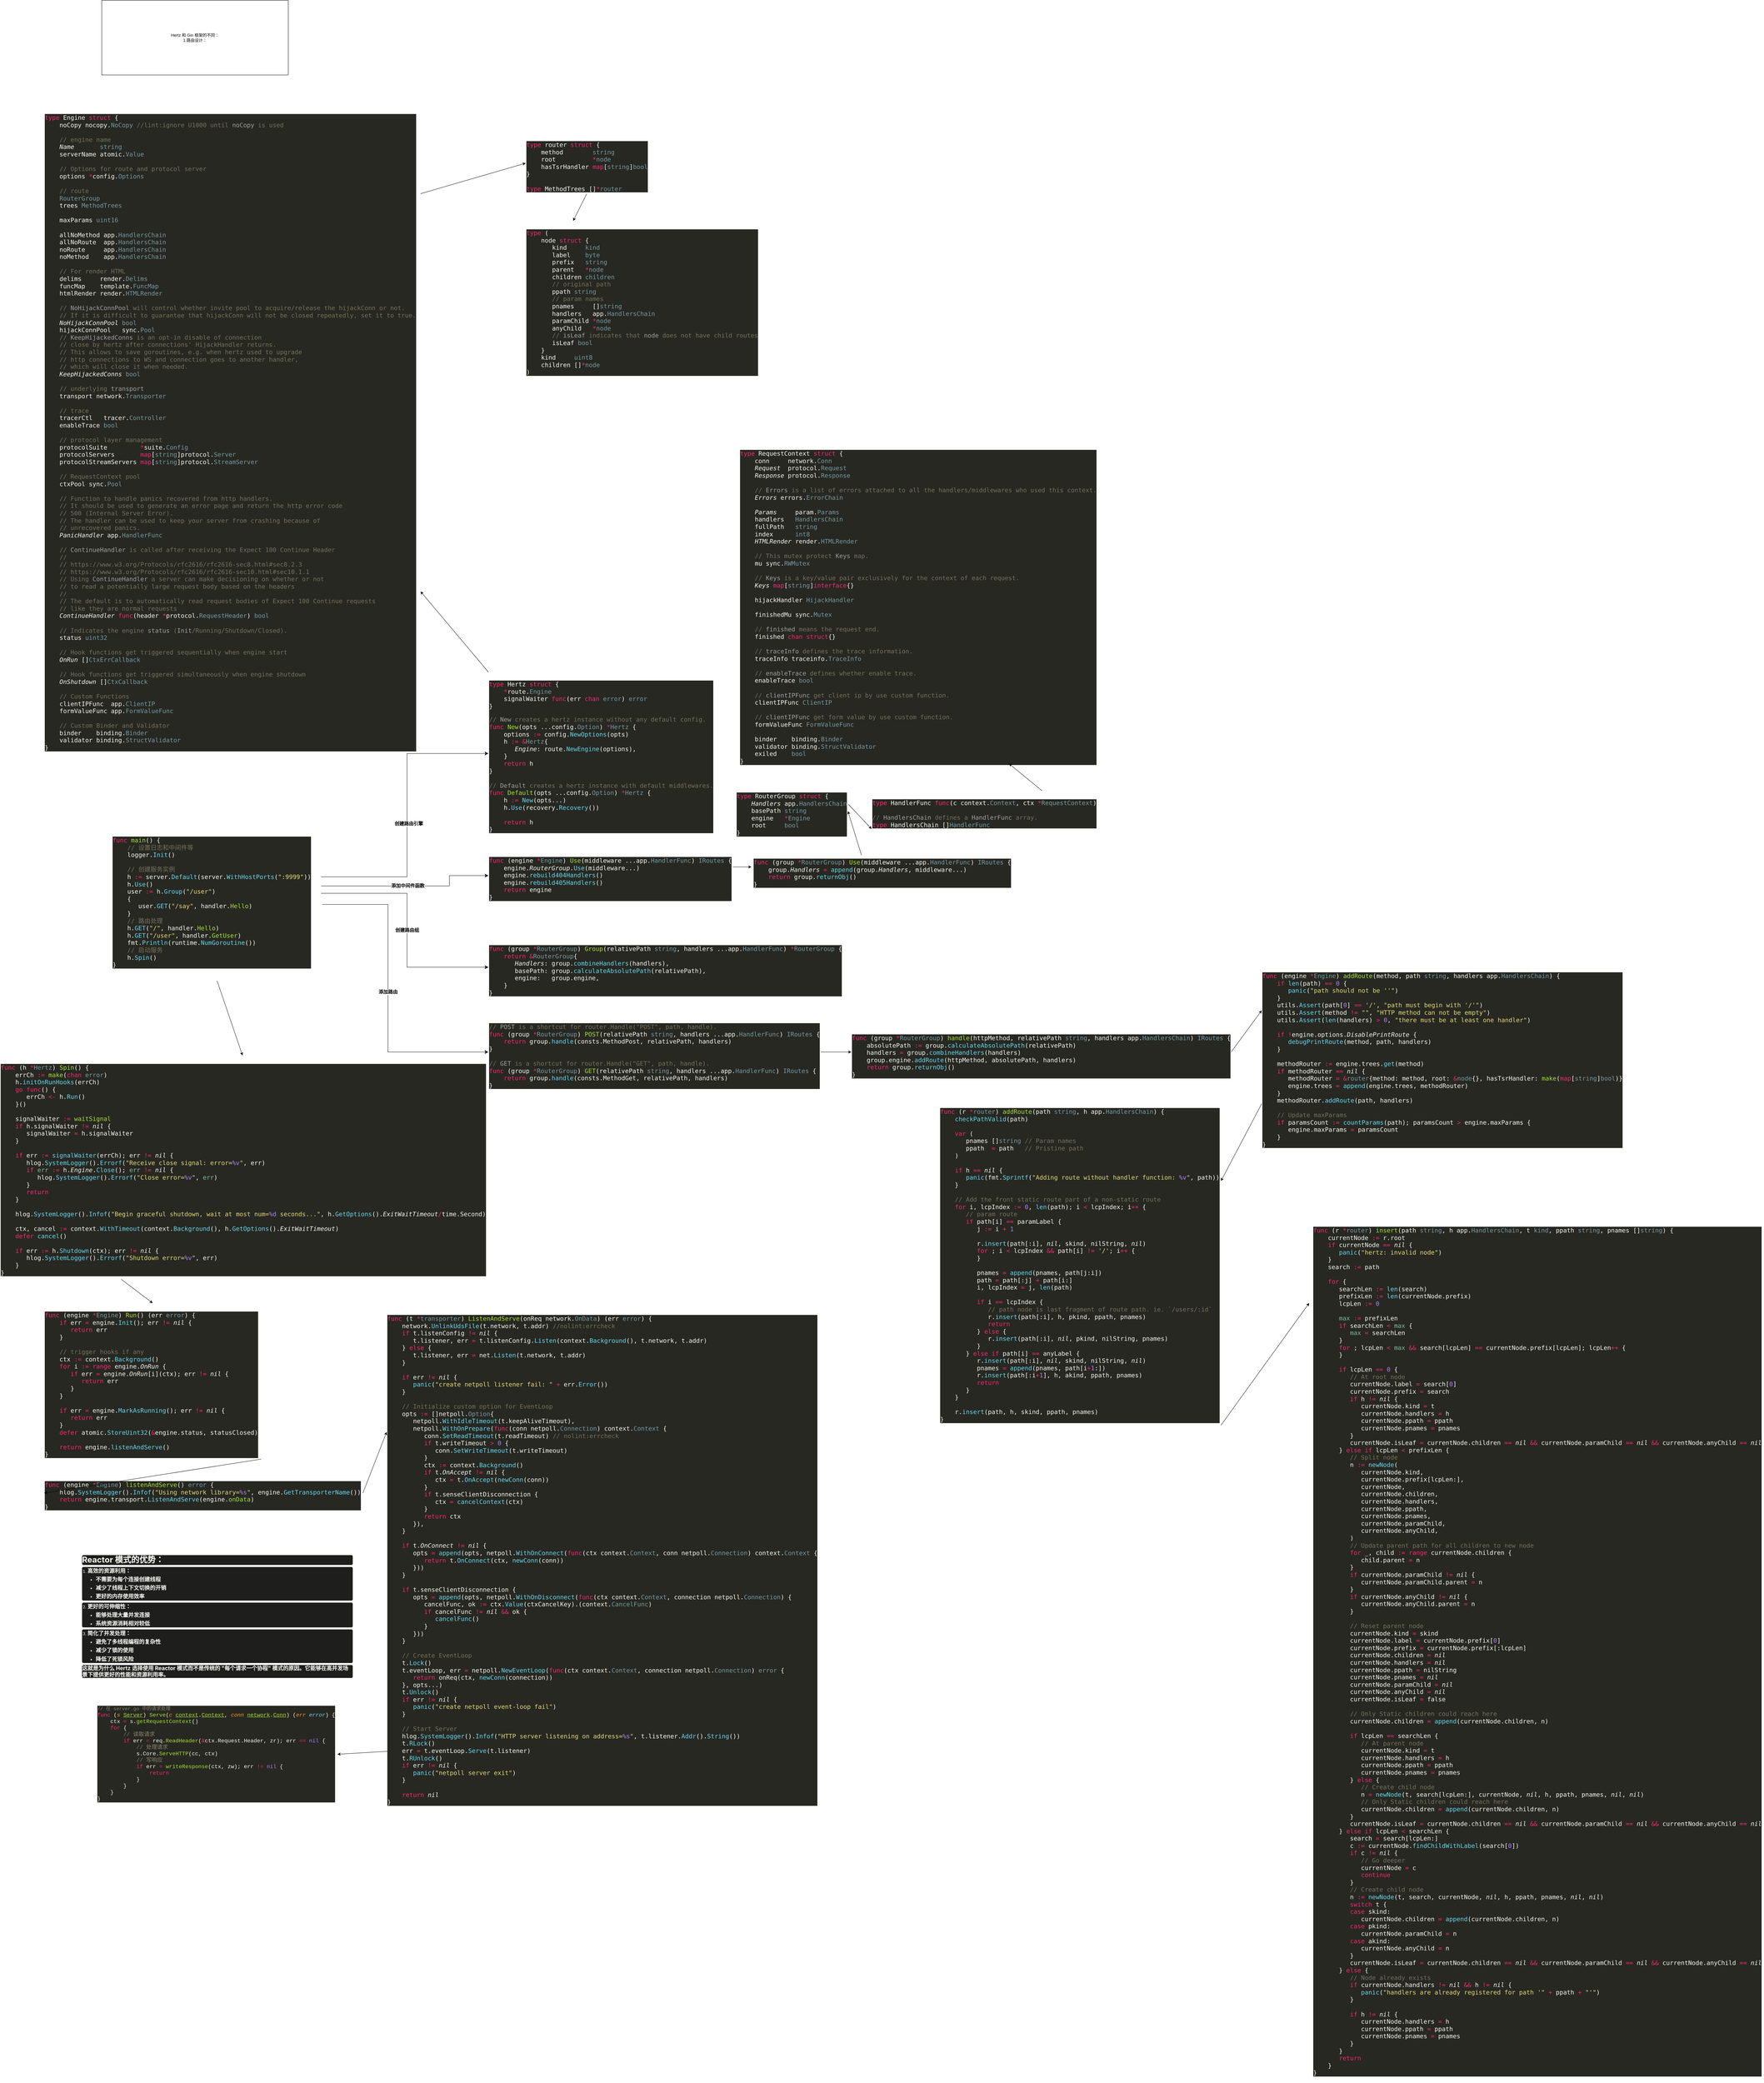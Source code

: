 <mxfile version="26.1.0">
  <diagram name="Page-1" id="f09UW0xhOilFpxU1UN8Q">
    <mxGraphModel dx="2501" dy="3123" grid="1" gridSize="10" guides="1" tooltips="1" connect="1" arrows="1" fold="1" page="1" pageScale="1" pageWidth="827" pageHeight="1169" math="0" shadow="0">
      <root>
        <mxCell id="0" />
        <mxCell id="1" parent="0" />
        <mxCell id="bZFTZhcOLTCebWkoZDsH-1" value="&lt;div style=&quot;background-color:#272822;color:#f8f8f2&quot;&gt;&lt;pre style=&quot;font-family:&#39;JetBrains Mono&#39;,monospace;font-size:13.5pt;&quot;&gt;&lt;span style=&quot;color:#f92672;&quot;&gt;func &lt;/span&gt;&lt;span style=&quot;color:#a6e22e;&quot;&gt;main&lt;/span&gt;() {&lt;br&gt;    &lt;span style=&quot;color:#75715e;&quot;&gt;// &lt;/span&gt;&lt;span style=&quot;color:#75715e;font-family:&#39;Menlo-Regular&#39;,monospace;&quot;&gt;设置日志和中间件等&lt;br&gt;&lt;/span&gt;&lt;span style=&quot;color:#75715e;font-family:&#39;Menlo-Regular&#39;,monospace;&quot;&gt;    &lt;/span&gt;logger.&lt;span style=&quot;color:#66d9ef;&quot;&gt;Init&lt;/span&gt;()&lt;br&gt;&lt;br&gt;    &lt;span style=&quot;color:#75715e;&quot;&gt;// &lt;/span&gt;&lt;span style=&quot;color:#75715e;font-family:&#39;Menlo-Regular&#39;,monospace;&quot;&gt;创建服务实例&lt;br&gt;&lt;/span&gt;&lt;span style=&quot;color:#75715e;font-family:&#39;Menlo-Regular&#39;,monospace;&quot;&gt;    &lt;/span&gt;h &lt;span style=&quot;color:#f92672;&quot;&gt;:= &lt;/span&gt;server.&lt;span style=&quot;color:#66d9ef;&quot;&gt;Default&lt;/span&gt;(server.&lt;span style=&quot;color:#66d9ef;&quot;&gt;WithHostPorts&lt;/span&gt;(&lt;span style=&quot;color:#e6db74;&quot;&gt;&quot;:9999&quot;&lt;/span&gt;))&lt;br&gt;    h.&lt;span style=&quot;color:#66d9ef;&quot;&gt;Use&lt;/span&gt;()&lt;br&gt;    user &lt;span style=&quot;color:#f92672;&quot;&gt;:= &lt;/span&gt;h.&lt;span style=&quot;color:#66d9ef;&quot;&gt;Group&lt;/span&gt;(&lt;span style=&quot;color:#e6db74;&quot;&gt;&quot;/user&quot;&lt;/span&gt;)&lt;br&gt;    {&lt;br&gt;       user.&lt;span style=&quot;color:#66d9ef;&quot;&gt;GET&lt;/span&gt;(&lt;span style=&quot;color:#e6db74;&quot;&gt;&quot;/say&quot;&lt;/span&gt;, handler.&lt;span style=&quot;color:#a6e22e;&quot;&gt;Hello&lt;/span&gt;)&lt;br&gt;    }&lt;br&gt;    &lt;span style=&quot;color:#75715e;&quot;&gt;// &lt;/span&gt;&lt;span style=&quot;color:#75715e;font-family:&#39;Menlo-Regular&#39;,monospace;&quot;&gt;路由处理&lt;br&gt;&lt;/span&gt;&lt;span style=&quot;color:#75715e;font-family:&#39;Menlo-Regular&#39;,monospace;&quot;&gt;    &lt;/span&gt;h.&lt;span style=&quot;color:#66d9ef;&quot;&gt;GET&lt;/span&gt;(&lt;span style=&quot;color:#e6db74;&quot;&gt;&quot;/&quot;&lt;/span&gt;, handler.&lt;span style=&quot;color:#a6e22e;&quot;&gt;Hello&lt;/span&gt;)&lt;br&gt;    h.&lt;span style=&quot;color:#66d9ef;&quot;&gt;GET&lt;/span&gt;(&lt;span style=&quot;color:#e6db74;&quot;&gt;&quot;/user&quot;&lt;/span&gt;, handler.&lt;span style=&quot;color:#a6e22e;&quot;&gt;GetUser&lt;/span&gt;)&lt;br&gt;    fmt.&lt;span style=&quot;color:#66d9ef;&quot;&gt;Println&lt;/span&gt;(runtime.&lt;span style=&quot;color:#66d9ef;&quot;&gt;NumGoroutine&lt;/span&gt;())&lt;br&gt;    &lt;span style=&quot;color:#75715e;&quot;&gt;// &lt;/span&gt;&lt;span style=&quot;color:#75715e;font-family:&#39;Menlo-Regular&#39;,monospace;&quot;&gt;启动服务&lt;br&gt;&lt;/span&gt;&lt;span style=&quot;color:#75715e;font-family:&#39;Menlo-Regular&#39;,monospace;&quot;&gt;    &lt;/span&gt;h.&lt;span style=&quot;color:#66d9ef;&quot;&gt;Spin&lt;/span&gt;()&lt;br&gt;}&lt;/pre&gt;&lt;/div&gt;" style="text;whiteSpace=wrap;html=1;" parent="1" vertex="1">
          <mxGeometry x="-420" y="180" width="620" height="450" as="geometry" />
        </mxCell>
        <UserObject label="&lt;div style=&quot;background-color: rgb(39, 40, 34); color: rgb(248, 248, 242);&quot;&gt;&lt;pre style=&quot;font-family:&#39;JetBrains Mono&#39;,monospace;font-size:13.5pt;&quot;&gt;&lt;span style=&quot;color: rgb(117, 113, 94);&quot;&gt;&lt;div style=&quot;color: rgb(248, 248, 242);&quot;&gt;&lt;pre style=&quot;font-family:&#39;JetBrains Mono&#39;,monospace;font-size:13.5pt;&quot;&gt;&lt;span style=&quot;color:#f92672;&quot;&gt;type &lt;/span&gt;Hertz &lt;span style=&quot;color:#f92672;&quot;&gt;struct &lt;/span&gt;{&lt;br&gt;    &lt;span style=&quot;color:#f92672;&quot;&gt;*&lt;/span&gt;route.&lt;span style=&quot;color:#769aa5;&quot;&gt;Engine&lt;br&gt;&lt;/span&gt;&lt;span style=&quot;color:#769aa5;&quot;&gt;    &lt;/span&gt;signalWaiter &lt;span style=&quot;color:#f92672;&quot;&gt;func&lt;/span&gt;(err &lt;span style=&quot;color:#f92672;&quot;&gt;chan &lt;/span&gt;&lt;span style=&quot;color:#769aa5;&quot;&gt;error&lt;/span&gt;) &lt;span style=&quot;color:#769aa5;&quot;&gt;error&lt;br&gt;&lt;/span&gt;}&lt;/pre&gt;&lt;/div&gt;&lt;/span&gt;&lt;/pre&gt;&lt;pre style=&quot;font-family:&#39;JetBrains Mono&#39;,monospace;font-size:13.5pt;&quot;&gt;&lt;span style=&quot;color: rgb(117, 113, 94);&quot;&gt;// &lt;/span&gt;&lt;span style=&quot;color: rgb(161, 161, 161);&quot;&gt;New&lt;/span&gt;&lt;span style=&quot;color: rgb(117, 113, 94);&quot;&gt; creates a hertz instance without any default config.&lt;br&gt;&lt;/span&gt;&lt;span style=&quot;color: rgb(249, 38, 114);&quot;&gt;func &lt;/span&gt;&lt;span style=&quot;color: rgb(166, 226, 46);&quot;&gt;New&lt;/span&gt;(opts ...config.&lt;span style=&quot;color: rgb(118, 154, 165);&quot;&gt;Option&lt;/span&gt;) &lt;span style=&quot;color: rgb(249, 38, 114);&quot;&gt;*&lt;/span&gt;&lt;span style=&quot;color: rgb(118, 154, 165);&quot;&gt;Hertz &lt;/span&gt;{&lt;br&gt;    options &lt;span style=&quot;color: rgb(249, 38, 114);&quot;&gt;:= &lt;/span&gt;config.&lt;span style=&quot;color: rgb(102, 217, 239);&quot;&gt;NewOptions&lt;/span&gt;(opts)&lt;br&gt;    h &lt;span style=&quot;color: rgb(249, 38, 114);&quot;&gt;:= &amp;amp;&lt;/span&gt;&lt;span style=&quot;color: rgb(118, 154, 165);&quot;&gt;Hertz&lt;/span&gt;{&lt;br&gt;       &lt;span style=&quot;font-style:italic;&quot;&gt;Engine&lt;/span&gt;: route.&lt;span style=&quot;color: rgb(102, 217, 239);&quot;&gt;NewEngine&lt;/span&gt;(options),&lt;br&gt;    }&lt;br&gt;    &lt;span style=&quot;color: rgb(249, 38, 114);&quot;&gt;return &lt;/span&gt;h&lt;br&gt;}&lt;br&gt;&lt;br&gt;&lt;span style=&quot;color: rgb(117, 113, 94);&quot;&gt;// &lt;/span&gt;&lt;span style=&quot;color: rgb(161, 161, 161);&quot;&gt;Default&lt;/span&gt;&lt;span style=&quot;color: rgb(117, 113, 94);&quot;&gt; creates a hertz instance with default middlewares.&lt;br&gt;&lt;/span&gt;&lt;span style=&quot;color: rgb(249, 38, 114);&quot;&gt;func &lt;/span&gt;&lt;span style=&quot;color: rgb(166, 226, 46);&quot;&gt;Default&lt;/span&gt;(opts ...config.&lt;span style=&quot;color: rgb(118, 154, 165);&quot;&gt;Option&lt;/span&gt;) &lt;span style=&quot;color: rgb(249, 38, 114);&quot;&gt;*&lt;/span&gt;&lt;span style=&quot;color: rgb(118, 154, 165);&quot;&gt;Hertz &lt;/span&gt;{&lt;br&gt;    h &lt;span style=&quot;color: rgb(249, 38, 114);&quot;&gt;:= &lt;/span&gt;&lt;span style=&quot;color: rgb(102, 217, 239);&quot;&gt;New&lt;/span&gt;(opts...)&lt;br&gt;    h.&lt;span style=&quot;color: rgb(102, 217, 239);&quot;&gt;Use&lt;/span&gt;(recovery.&lt;span style=&quot;color: rgb(102, 217, 239);&quot;&gt;Recovery&lt;/span&gt;())&lt;br&gt;&lt;br&gt;    &lt;span style=&quot;color: rgb(249, 38, 114);&quot;&gt;return &lt;/span&gt;h&lt;br&gt;}&lt;/pre&gt;&lt;/div&gt;" link="&lt;div style=&quot;background-color:#272822;color:#f8f8f2&quot;&gt;&lt;pre style=&quot;font-family:&#39;JetBrains Mono&#39;,monospace;font-size:13.5pt;&quot;&gt;&lt;span style=&quot;color:#75715e;&quot;&gt;// &lt;/span&gt;&lt;span style=&quot;color:#a1a1a1;&quot;&gt;New&lt;/span&gt;&lt;span style=&quot;color:#75715e;&quot;&gt; creates a hertz instance without any default config.&lt;br&gt;&lt;/span&gt;&lt;span style=&quot;color:#f92672;&quot;&gt;func &lt;/span&gt;&lt;span style=&quot;color:#a6e22e;&quot;&gt;New&lt;/span&gt;(opts ...config.&lt;span style=&quot;color:#769aa5;&quot;&gt;Option&lt;/span&gt;) &lt;span style=&quot;color:#f92672;&quot;&gt;*&lt;/span&gt;&lt;span style=&quot;color:#769aa5;&quot;&gt;Hertz &lt;/span&gt;{&lt;br&gt;    options &lt;span style=&quot;color:#f92672;&quot;&gt;:= &lt;/span&gt;config.&lt;span style=&quot;color:#66d9ef;&quot;&gt;NewOptions&lt;/span&gt;(opts)&lt;br&gt;    h &lt;span style=&quot;color:#f92672;&quot;&gt;:= &amp;amp;&lt;/span&gt;&lt;span style=&quot;color:#769aa5;&quot;&gt;Hertz&lt;/span&gt;{&lt;br&gt;       &lt;span style=&quot;font-style:italic;&quot;&gt;Engine&lt;/span&gt;: route.&lt;span style=&quot;color:#66d9ef;&quot;&gt;NewEngine&lt;/span&gt;(options),&lt;br&gt;    }&lt;br&gt;    &lt;span style=&quot;color:#f92672;&quot;&gt;return &lt;/span&gt;h&lt;br&gt;}&lt;br&gt;&lt;br&gt;&lt;span style=&quot;color:#75715e;&quot;&gt;// &lt;/span&gt;&lt;span style=&quot;color:#a1a1a1;&quot;&gt;Default&lt;/span&gt;&lt;span style=&quot;color:#75715e;&quot;&gt; creates a hertz instance with default middlewares.&lt;br&gt;&lt;/span&gt;&lt;span style=&quot;color:#f92672;&quot;&gt;func &lt;/span&gt;&lt;span style=&quot;color:#a6e22e;&quot;&gt;Default&lt;/span&gt;(opts ...config.&lt;span style=&quot;color:#769aa5;&quot;&gt;Option&lt;/span&gt;) &lt;span style=&quot;color:#f92672;&quot;&gt;*&lt;/span&gt;&lt;span style=&quot;color:#769aa5;&quot;&gt;Hertz &lt;/span&gt;{&lt;br&gt;    h &lt;span style=&quot;color:#f92672;&quot;&gt;:= &lt;/span&gt;&lt;span style=&quot;color:#66d9ef;&quot;&gt;New&lt;/span&gt;(opts...)&lt;br&gt;    h.&lt;span style=&quot;color:#66d9ef;&quot;&gt;Use&lt;/span&gt;(recovery.&lt;span style=&quot;color:#66d9ef;&quot;&gt;Recovery&lt;/span&gt;())&lt;br&gt;&lt;br&gt;    &lt;span style=&quot;color:#f92672;&quot;&gt;return &lt;/span&gt;h&lt;br&gt;}&lt;/pre&gt;&lt;/div&gt;" id="bZFTZhcOLTCebWkoZDsH-2">
          <mxCell style="text;whiteSpace=wrap;html=1;" parent="1" vertex="1">
            <mxGeometry x="690" y="-280" width="670" height="480" as="geometry" />
          </mxCell>
        </UserObject>
        <mxCell id="bZFTZhcOLTCebWkoZDsH-6" value="" style="edgeStyle=elbowEdgeStyle;elbow=horizontal;endArrow=classic;html=1;curved=0;rounded=0;endSize=8;startSize=8;exitX=0.995;exitY=0.319;exitDx=0;exitDy=0;entryX=0;entryY=0.5;entryDx=0;entryDy=0;exitPerimeter=0;" parent="1" source="bZFTZhcOLTCebWkoZDsH-1" target="bZFTZhcOLTCebWkoZDsH-2" edge="1">
          <mxGeometry width="50" height="50" relative="1" as="geometry">
            <mxPoint x="670" y="460" as="sourcePoint" />
            <mxPoint x="720" y="410" as="targetPoint" />
            <Array as="points">
              <mxPoint x="450" y="150" />
            </Array>
          </mxGeometry>
        </mxCell>
        <mxCell id="bZFTZhcOLTCebWkoZDsH-7" value="&lt;b&gt;&lt;font style=&quot;font-size: 14px;&quot;&gt;创建路由引擎&lt;/font&gt;&lt;/b&gt;" style="edgeLabel;html=1;align=center;verticalAlign=middle;resizable=0;points=[];" parent="bZFTZhcOLTCebWkoZDsH-6" vertex="1" connectable="0">
          <mxGeometry x="-0.157" y="1" relative="1" as="geometry">
            <mxPoint x="6" y="-49" as="offset" />
          </mxGeometry>
        </mxCell>
        <UserObject label="&lt;div style=&quot;background-color:#272822;color:#f8f8f2&quot;&gt;&lt;pre style=&quot;font-family:&#39;JetBrains Mono&#39;,monospace;font-size:13.5pt;&quot;&gt;&lt;span style=&quot;color:#f92672;&quot;&gt;func &lt;/span&gt;(engine &lt;span style=&quot;color:#f92672;&quot;&gt;*&lt;/span&gt;&lt;span style=&quot;color:#769aa5;&quot;&gt;Engine&lt;/span&gt;) &lt;span style=&quot;color:#a6e22e;&quot;&gt;Use&lt;/span&gt;(middleware ...app.&lt;span style=&quot;color:#769aa5;&quot;&gt;HandlerFunc&lt;/span&gt;) &lt;span style=&quot;color:#769aa5;&quot;&gt;IRoutes &lt;/span&gt;{&lt;br&gt;    engine.&lt;span style=&quot;font-style:italic;&quot;&gt;RouterGroup&lt;/span&gt;.&lt;span style=&quot;color:#66d9ef;&quot;&gt;Use&lt;/span&gt;(middleware...)&lt;br&gt;    engine.&lt;span style=&quot;color:#66d9ef;&quot;&gt;rebuild404Handlers&lt;/span&gt;()&lt;br&gt;    engine.&lt;span style=&quot;color:#66d9ef;&quot;&gt;rebuild405Handlers&lt;/span&gt;()&lt;br&gt;    &lt;span style=&quot;color:#f92672;&quot;&gt;return &lt;/span&gt;engine&lt;br&gt;}&lt;/pre&gt;&lt;/div&gt;" link="&lt;div style=&quot;background-color:#272822;color:#f8f8f2&quot;&gt;&lt;pre style=&quot;font-family:&#39;JetBrains Mono&#39;,monospace;font-size:13.5pt;&quot;&gt;&lt;span style=&quot;color:#f92672;&quot;&gt;func &lt;/span&gt;(engine &lt;span style=&quot;color:#f92672;&quot;&gt;*&lt;/span&gt;&lt;span style=&quot;color:#769aa5;&quot;&gt;Engine&lt;/span&gt;) &lt;span style=&quot;color:#a6e22e;&quot;&gt;Use&lt;/span&gt;(middleware ...app.&lt;span style=&quot;color:#769aa5;&quot;&gt;HandlerFunc&lt;/span&gt;) &lt;span style=&quot;color:#769aa5;&quot;&gt;IRoutes &lt;/span&gt;{&lt;br&gt;    engine.&lt;span style=&quot;font-style:italic;&quot;&gt;RouterGroup&lt;/span&gt;.&lt;span style=&quot;color:#66d9ef;&quot;&gt;Use&lt;/span&gt;(middleware...)&lt;br&gt;    engine.&lt;span style=&quot;color:#66d9ef;&quot;&gt;rebuild404Handlers&lt;/span&gt;()&lt;br&gt;    engine.&lt;span style=&quot;color:#66d9ef;&quot;&gt;rebuild405Handlers&lt;/span&gt;()&lt;br&gt;    &lt;span style=&quot;color:#f92672;&quot;&gt;return &lt;/span&gt;engine&lt;br&gt;}&lt;/pre&gt;&lt;/div&gt;" id="bZFTZhcOLTCebWkoZDsH-8">
          <mxCell style="text;whiteSpace=wrap;html=1;" parent="1" vertex="1">
            <mxGeometry x="690" y="240" width="720" height="160" as="geometry" />
          </mxCell>
        </UserObject>
        <mxCell id="bZFTZhcOLTCebWkoZDsH-9" value="" style="edgeStyle=elbowEdgeStyle;elbow=horizontal;endArrow=classic;html=1;curved=0;rounded=0;endSize=8;startSize=8;exitX=0.995;exitY=0.379;exitDx=0;exitDy=0;entryX=0;entryY=0.5;entryDx=0;entryDy=0;exitPerimeter=0;" parent="1" source="bZFTZhcOLTCebWkoZDsH-1" target="bZFTZhcOLTCebWkoZDsH-8" edge="1">
          <mxGeometry width="50" height="50" relative="1" as="geometry">
            <mxPoint x="460" y="333" as="sourcePoint" />
            <mxPoint x="700" y="-30" as="targetPoint" />
            <Array as="points">
              <mxPoint x="575" y="290" />
            </Array>
          </mxGeometry>
        </mxCell>
        <mxCell id="bZFTZhcOLTCebWkoZDsH-10" value="&lt;span style=&quot;font-size: 14px;&quot;&gt;&lt;b&gt;添加中间件函数&lt;/b&gt;&lt;/span&gt;" style="edgeLabel;html=1;align=center;verticalAlign=middle;resizable=0;points=[];" parent="bZFTZhcOLTCebWkoZDsH-9" vertex="1" connectable="0">
          <mxGeometry x="-0.157" y="1" relative="1" as="geometry">
            <mxPoint x="34" as="offset" />
          </mxGeometry>
        </mxCell>
        <UserObject label="&lt;div style=&quot;background-color:#272822;color:#f8f8f2&quot;&gt;&lt;pre style=&quot;font-family:&#39;JetBrains Mono&#39;,monospace;font-size:13.5pt;&quot;&gt;&lt;span style=&quot;color:#f92672;&quot;&gt;func &lt;/span&gt;(group &lt;span style=&quot;color:#f92672;&quot;&gt;*&lt;/span&gt;&lt;span style=&quot;color:#769aa5;&quot;&gt;RouterGroup&lt;/span&gt;) &lt;span style=&quot;color:#a6e22e;&quot;&gt;Use&lt;/span&gt;(middleware ...app.&lt;span style=&quot;color:#769aa5;&quot;&gt;HandlerFunc&lt;/span&gt;) &lt;span style=&quot;color:#769aa5;&quot;&gt;IRoutes &lt;/span&gt;{&lt;br&gt;    group.&lt;span style=&quot;font-style:italic;&quot;&gt;Handlers &lt;/span&gt;&lt;span style=&quot;color:#f92672;&quot;&gt;= &lt;/span&gt;&lt;span style=&quot;color:#66d9ef;&quot;&gt;append&lt;/span&gt;(group.&lt;span style=&quot;font-style:italic;&quot;&gt;Handlers&lt;/span&gt;, middleware...)&lt;br&gt;    &lt;span style=&quot;color:#f92672;&quot;&gt;return &lt;/span&gt;group.&lt;span style=&quot;color:#66d9ef;&quot;&gt;returnObj&lt;/span&gt;()&lt;br&gt;}&lt;/pre&gt;&lt;/div&gt;" link="&lt;div style=&quot;background-color:#272822;color:#f8f8f2&quot;&gt;&lt;pre style=&quot;font-family:&#39;JetBrains Mono&#39;,monospace;font-size:13.5pt;&quot;&gt;&lt;span style=&quot;color:#f92672;&quot;&gt;func &lt;/span&gt;(group &lt;span style=&quot;color:#f92672;&quot;&gt;*&lt;/span&gt;&lt;span style=&quot;color:#769aa5;&quot;&gt;RouterGroup&lt;/span&gt;) &lt;span style=&quot;color:#a6e22e;&quot;&gt;Use&lt;/span&gt;(middleware ...app.&lt;span style=&quot;color:#769aa5;&quot;&gt;HandlerFunc&lt;/span&gt;) &lt;span style=&quot;color:#769aa5;&quot;&gt;IRoutes &lt;/span&gt;{&lt;br&gt;    group.&lt;span style=&quot;font-style:italic;&quot;&gt;Handlers &lt;/span&gt;&lt;span style=&quot;color:#f92672;&quot;&gt;= &lt;/span&gt;&lt;span style=&quot;color:#66d9ef;&quot;&gt;append&lt;/span&gt;(group.&lt;span style=&quot;font-style:italic;&quot;&gt;Handlers&lt;/span&gt;, middleware...)&lt;br&gt;    &lt;span style=&quot;color:#f92672;&quot;&gt;return &lt;/span&gt;group.&lt;span style=&quot;color:#66d9ef;&quot;&gt;returnObj&lt;/span&gt;()&lt;br&gt;}&lt;/pre&gt;&lt;/div&gt;" id="bZFTZhcOLTCebWkoZDsH-11">
          <mxCell style="text;whiteSpace=wrap;html=1;" parent="1" vertex="1">
            <mxGeometry x="1470" y="245" width="760" height="115" as="geometry" />
          </mxCell>
        </UserObject>
        <mxCell id="bZFTZhcOLTCebWkoZDsH-12" value="" style="endArrow=classic;html=1;rounded=0;exitX=1.001;exitY=0.341;exitDx=0;exitDy=0;exitPerimeter=0;entryX=-0.006;entryY=0.43;entryDx=0;entryDy=0;entryPerimeter=0;" parent="1" source="bZFTZhcOLTCebWkoZDsH-8" target="bZFTZhcOLTCebWkoZDsH-11" edge="1">
          <mxGeometry width="50" height="50" relative="1" as="geometry">
            <mxPoint x="1450" y="270" as="sourcePoint" />
            <mxPoint x="1500" y="220" as="targetPoint" />
          </mxGeometry>
        </mxCell>
        <mxCell id="bZFTZhcOLTCebWkoZDsH-13" value="&lt;div style=&quot;background-color:#272822;color:#f8f8f2&quot;&gt;&lt;pre style=&quot;font-family:&#39;JetBrains Mono&#39;,monospace;font-size:13.5pt;&quot;&gt;&lt;span style=&quot;color:#f92672;&quot;&gt;type &lt;/span&gt;RouterGroup &lt;span style=&quot;color:#f92672;&quot;&gt;struct &lt;/span&gt;{&lt;br&gt;    &lt;span style=&quot;font-style:italic;&quot;&gt;Handlers &lt;/span&gt;app.&lt;span style=&quot;color:#769aa5;&quot;&gt;HandlersChain&lt;br&gt;&lt;/span&gt;&lt;span style=&quot;color:#769aa5;&quot;&gt;    &lt;/span&gt;basePath &lt;span style=&quot;color:#769aa5;&quot;&gt;string&lt;br&gt;&lt;/span&gt;&lt;span style=&quot;color:#769aa5;&quot;&gt;    &lt;/span&gt;engine   &lt;span style=&quot;color:#f92672;&quot;&gt;*&lt;/span&gt;&lt;span style=&quot;color:#769aa5;&quot;&gt;Engine&lt;br&gt;&lt;/span&gt;&lt;span style=&quot;color:#769aa5;&quot;&gt;    &lt;/span&gt;root     &lt;span style=&quot;color:#769aa5;&quot;&gt;bool&lt;br&gt;&lt;/span&gt;}&lt;/pre&gt;&lt;/div&gt;" style="text;whiteSpace=wrap;html=1;" parent="1" vertex="1">
          <mxGeometry x="1420" y="50" width="330" height="160" as="geometry" />
        </mxCell>
        <mxCell id="bZFTZhcOLTCebWkoZDsH-14" value="&lt;div style=&quot;background-color:#272822;color:#f8f8f2&quot;&gt;&lt;pre style=&quot;font-family:&#39;JetBrains Mono&#39;,monospace;font-size:13.5pt;&quot;&gt;&lt;span style=&quot;color:#f92672;&quot;&gt;type &lt;/span&gt;HandlerFunc &lt;span style=&quot;color:#f92672;&quot;&gt;func&lt;/span&gt;(c context.&lt;span style=&quot;color:#769aa5;&quot;&gt;Context&lt;/span&gt;, ctx &lt;span style=&quot;color:#f92672;&quot;&gt;*&lt;/span&gt;&lt;span style=&quot;color:#769aa5;&quot;&gt;RequestContext&lt;/span&gt;)&lt;br&gt;&lt;br&gt;&lt;span style=&quot;color:#75715e;&quot;&gt;// &lt;/span&gt;&lt;span style=&quot;color:#a1a1a1;&quot;&gt;HandlersChain&lt;/span&gt;&lt;span style=&quot;color:#75715e;&quot;&gt; defines a &lt;/span&gt;&lt;span style=&quot;color:#a1a1a1;&quot;&gt;HandlerFunc&lt;/span&gt;&lt;span style=&quot;color:#75715e;&quot;&gt; array.&lt;br&gt;&lt;/span&gt;&lt;span style=&quot;color:#f92672;&quot;&gt;type &lt;/span&gt;HandlersChain []&lt;span style=&quot;color:#769aa5;&quot;&gt;HandlerFunc&lt;/span&gt;&lt;/pre&gt;&lt;/div&gt;" style="text;whiteSpace=wrap;html=1;" parent="1" vertex="1">
          <mxGeometry x="1820" y="70" width="670" height="150" as="geometry" />
        </mxCell>
        <mxCell id="bZFTZhcOLTCebWkoZDsH-15" value="" style="endArrow=classic;html=1;rounded=0;entryX=0;entryY=0.75;entryDx=0;entryDy=0;exitX=1.003;exitY=0.372;exitDx=0;exitDy=0;exitPerimeter=0;" parent="1" source="bZFTZhcOLTCebWkoZDsH-13" target="bZFTZhcOLTCebWkoZDsH-14" edge="1">
          <mxGeometry width="50" height="50" relative="1" as="geometry">
            <mxPoint x="1760" y="110" as="sourcePoint" />
            <mxPoint x="1770" y="220" as="targetPoint" />
          </mxGeometry>
        </mxCell>
        <mxCell id="bZFTZhcOLTCebWkoZDsH-16" value="" style="endArrow=classic;html=1;rounded=0;entryX=1;entryY=0.5;entryDx=0;entryDy=0;exitX=0.421;exitY=0.13;exitDx=0;exitDy=0;exitPerimeter=0;" parent="1" source="bZFTZhcOLTCebWkoZDsH-11" target="bZFTZhcOLTCebWkoZDsH-13" edge="1">
          <mxGeometry width="50" height="50" relative="1" as="geometry">
            <mxPoint x="1930" y="-70" as="sourcePoint" />
            <mxPoint x="1999" y="3" as="targetPoint" />
          </mxGeometry>
        </mxCell>
        <UserObject label="&lt;div style=&quot;background-color:#272822;color:#f8f8f2&quot;&gt;&lt;pre style=&quot;font-family:&#39;JetBrains Mono&#39;,monospace;font-size:13.5pt;&quot;&gt;&lt;span style=&quot;color:#f92672;&quot;&gt;type &lt;/span&gt;Engine &lt;span style=&quot;color:#f92672;&quot;&gt;struct &lt;/span&gt;{&lt;br&gt;    noCopy nocopy.&lt;span style=&quot;color:#769aa5;&quot;&gt;NoCopy &lt;/span&gt;&lt;span style=&quot;color:#75715e;&quot;&gt;//lint:ignore U1000 until &lt;/span&gt;&lt;span style=&quot;color:#a1a1a1;&quot;&gt;noCopy&lt;/span&gt;&lt;span style=&quot;color:#75715e;&quot;&gt; is used&lt;br&gt;&lt;/span&gt;&lt;span style=&quot;color:#75715e;&quot;&gt;&lt;br&gt;&lt;/span&gt;&lt;span style=&quot;color:#75715e;&quot;&gt;    // engine name&lt;br&gt;&lt;/span&gt;&lt;span style=&quot;color:#75715e;&quot;&gt;    &lt;/span&gt;&lt;span style=&quot;font-style:italic;&quot;&gt;Name       &lt;/span&gt;&lt;span style=&quot;color:#769aa5;&quot;&gt;string&lt;br&gt;&lt;/span&gt;&lt;span style=&quot;color:#769aa5;&quot;&gt;    &lt;/span&gt;serverName atomic.&lt;span style=&quot;color:#769aa5;&quot;&gt;Value&lt;br&gt;&lt;/span&gt;&lt;span style=&quot;color:#769aa5;&quot;&gt;&lt;br&gt;&lt;/span&gt;&lt;span style=&quot;color:#769aa5;&quot;&gt;    &lt;/span&gt;&lt;span style=&quot;color:#75715e;&quot;&gt;// Options for route and protocol server&lt;br&gt;&lt;/span&gt;&lt;span style=&quot;color:#75715e;&quot;&gt;    &lt;/span&gt;options &lt;span style=&quot;color:#f92672;&quot;&gt;*&lt;/span&gt;config.&lt;span style=&quot;color:#769aa5;&quot;&gt;Options&lt;br&gt;&lt;/span&gt;&lt;span style=&quot;color:#769aa5;&quot;&gt;&lt;br&gt;&lt;/span&gt;&lt;span style=&quot;color:#769aa5;&quot;&gt;    &lt;/span&gt;&lt;span style=&quot;color:#75715e;&quot;&gt;// route&lt;br&gt;&lt;/span&gt;&lt;span style=&quot;color:#75715e;&quot;&gt;    &lt;/span&gt;&lt;span style=&quot;color:#769aa5;&quot;&gt;RouterGroup&lt;br&gt;&lt;/span&gt;&lt;span style=&quot;color:#769aa5;&quot;&gt;    &lt;/span&gt;trees &lt;span style=&quot;color:#769aa5;&quot;&gt;MethodTrees&lt;br&gt;&lt;/span&gt;&lt;span style=&quot;color:#769aa5;&quot;&gt;&lt;br&gt;&lt;/span&gt;&lt;span style=&quot;color:#769aa5;&quot;&gt;    &lt;/span&gt;maxParams &lt;span style=&quot;color:#769aa5;&quot;&gt;uint16&lt;br&gt;&lt;/span&gt;&lt;span style=&quot;color:#769aa5;&quot;&gt;&lt;br&gt;&lt;/span&gt;&lt;span style=&quot;color:#769aa5;&quot;&gt;    &lt;/span&gt;allNoMethod app.&lt;span style=&quot;color:#769aa5;&quot;&gt;HandlersChain&lt;br&gt;&lt;/span&gt;&lt;span style=&quot;color:#769aa5;&quot;&gt;    &lt;/span&gt;allNoRoute  app.&lt;span style=&quot;color:#769aa5;&quot;&gt;HandlersChain&lt;br&gt;&lt;/span&gt;&lt;span style=&quot;color:#769aa5;&quot;&gt;    &lt;/span&gt;noRoute     app.&lt;span style=&quot;color:#769aa5;&quot;&gt;HandlersChain&lt;br&gt;&lt;/span&gt;&lt;span style=&quot;color:#769aa5;&quot;&gt;    &lt;/span&gt;noMethod    app.&lt;span style=&quot;color:#769aa5;&quot;&gt;HandlersChain&lt;br&gt;&lt;/span&gt;&lt;span style=&quot;color:#769aa5;&quot;&gt;&lt;br&gt;&lt;/span&gt;&lt;span style=&quot;color:#769aa5;&quot;&gt;    &lt;/span&gt;&lt;span style=&quot;color:#75715e;&quot;&gt;// For render HTML&lt;br&gt;&lt;/span&gt;&lt;span style=&quot;color:#75715e;&quot;&gt;    &lt;/span&gt;delims     render.&lt;span style=&quot;color:#769aa5;&quot;&gt;Delims&lt;br&gt;&lt;/span&gt;&lt;span style=&quot;color:#769aa5;&quot;&gt;    &lt;/span&gt;funcMap    template.&lt;span style=&quot;color:#769aa5;&quot;&gt;FuncMap&lt;br&gt;&lt;/span&gt;&lt;span style=&quot;color:#769aa5;&quot;&gt;    &lt;/span&gt;htmlRender render.&lt;span style=&quot;color:#769aa5;&quot;&gt;HTMLRender&lt;br&gt;&lt;/span&gt;&lt;span style=&quot;color:#769aa5;&quot;&gt;&lt;br&gt;&lt;/span&gt;&lt;span style=&quot;color:#769aa5;&quot;&gt;    &lt;/span&gt;&lt;span style=&quot;color:#75715e;&quot;&gt;// &lt;/span&gt;&lt;span style=&quot;color:#a1a1a1;&quot;&gt;NoHijackConnPool&lt;/span&gt;&lt;span style=&quot;color:#75715e;&quot;&gt; will control whether invite pool to acquire/release the hijackConn or not.&lt;br&gt;&lt;/span&gt;&lt;span style=&quot;color:#75715e;&quot;&gt;    // If it is difficult to guarantee that hijackConn will not be closed repeatedly, set it to true.&lt;br&gt;&lt;/span&gt;&lt;span style=&quot;color:#75715e;&quot;&gt;    &lt;/span&gt;&lt;span style=&quot;font-style:italic;&quot;&gt;NoHijackConnPool &lt;/span&gt;&lt;span style=&quot;color:#769aa5;&quot;&gt;bool&lt;br&gt;&lt;/span&gt;&lt;span style=&quot;color:#769aa5;&quot;&gt;    &lt;/span&gt;hijackConnPool   sync.&lt;span style=&quot;color:#769aa5;&quot;&gt;Pool&lt;br&gt;&lt;/span&gt;&lt;span style=&quot;color:#769aa5;&quot;&gt;    &lt;/span&gt;&lt;span style=&quot;color:#75715e;&quot;&gt;// &lt;/span&gt;&lt;span style=&quot;color:#a1a1a1;&quot;&gt;KeepHijackedConns&lt;/span&gt;&lt;span style=&quot;color:#75715e;&quot;&gt; is an opt-in disable of connection&lt;br&gt;&lt;/span&gt;&lt;span style=&quot;color:#75715e;&quot;&gt;    // close by hertz after connections&#39; HijackHandler returns.&lt;br&gt;&lt;/span&gt;&lt;span style=&quot;color:#75715e;&quot;&gt;    // This allows to save goroutines, e.g. when hertz used to upgrade&lt;br&gt;&lt;/span&gt;&lt;span style=&quot;color:#75715e;&quot;&gt;    // http connections to WS and connection goes to another handler,&lt;br&gt;&lt;/span&gt;&lt;span style=&quot;color:#75715e;&quot;&gt;    // which will close it when needed.&lt;br&gt;&lt;/span&gt;&lt;span style=&quot;color:#75715e;&quot;&gt;    &lt;/span&gt;&lt;span style=&quot;font-style:italic;&quot;&gt;KeepHijackedConns &lt;/span&gt;&lt;span style=&quot;color:#769aa5;&quot;&gt;bool&lt;br&gt;&lt;/span&gt;&lt;span style=&quot;color:#769aa5;&quot;&gt;&lt;br&gt;&lt;/span&gt;&lt;span style=&quot;color:#769aa5;&quot;&gt;    &lt;/span&gt;&lt;span style=&quot;color:#75715e;&quot;&gt;// underlying &lt;/span&gt;&lt;span style=&quot;color:#a1a1a1;&quot;&gt;transport&lt;br&gt;&lt;/span&gt;&lt;span style=&quot;color:#a1a1a1;&quot;&gt;    &lt;/span&gt;transport network.&lt;span style=&quot;color:#769aa5;&quot;&gt;Transporter&lt;br&gt;&lt;/span&gt;&lt;span style=&quot;color:#769aa5;&quot;&gt;&lt;br&gt;&lt;/span&gt;&lt;span style=&quot;color:#769aa5;&quot;&gt;    &lt;/span&gt;&lt;span style=&quot;color:#75715e;&quot;&gt;// trace&lt;br&gt;&lt;/span&gt;&lt;span style=&quot;color:#75715e;&quot;&gt;    &lt;/span&gt;tracerCtl   tracer.&lt;span style=&quot;color:#769aa5;&quot;&gt;Controller&lt;br&gt;&lt;/span&gt;&lt;span style=&quot;color:#769aa5;&quot;&gt;    &lt;/span&gt;enableTrace &lt;span style=&quot;color:#769aa5;&quot;&gt;bool&lt;br&gt;&lt;/span&gt;&lt;span style=&quot;color:#769aa5;&quot;&gt;&lt;br&gt;&lt;/span&gt;&lt;span style=&quot;color:#769aa5;&quot;&gt;    &lt;/span&gt;&lt;span style=&quot;color:#75715e;&quot;&gt;// protocol layer management&lt;br&gt;&lt;/span&gt;&lt;span style=&quot;color:#75715e;&quot;&gt;    &lt;/span&gt;protocolSuite         &lt;span style=&quot;color:#f92672;&quot;&gt;*&lt;/span&gt;suite.&lt;span style=&quot;color:#769aa5;&quot;&gt;Config&lt;br&gt;&lt;/span&gt;&lt;span style=&quot;color:#769aa5;&quot;&gt;    &lt;/span&gt;protocolServers       &lt;span style=&quot;color:#f92672;&quot;&gt;map&lt;/span&gt;[&lt;span style=&quot;color:#769aa5;&quot;&gt;string&lt;/span&gt;]protocol.&lt;span style=&quot;color:#769aa5;&quot;&gt;Server&lt;br&gt;&lt;/span&gt;&lt;span style=&quot;color:#769aa5;&quot;&gt;    &lt;/span&gt;protocolStreamServers &lt;span style=&quot;color:#f92672;&quot;&gt;map&lt;/span&gt;[&lt;span style=&quot;color:#769aa5;&quot;&gt;string&lt;/span&gt;]protocol.&lt;span style=&quot;color:#769aa5;&quot;&gt;StreamServer&lt;br&gt;&lt;/span&gt;&lt;span style=&quot;color:#769aa5;&quot;&gt;&lt;br&gt;&lt;/span&gt;&lt;span style=&quot;color:#769aa5;&quot;&gt;    &lt;/span&gt;&lt;span style=&quot;color:#75715e;&quot;&gt;// RequestContext pool&lt;br&gt;&lt;/span&gt;&lt;span style=&quot;color:#75715e;&quot;&gt;    &lt;/span&gt;ctxPool sync.&lt;span style=&quot;color:#769aa5;&quot;&gt;Pool&lt;br&gt;&lt;/span&gt;&lt;span style=&quot;color:#769aa5;&quot;&gt;&lt;br&gt;&lt;/span&gt;&lt;span style=&quot;color:#769aa5;&quot;&gt;    &lt;/span&gt;&lt;span style=&quot;color:#75715e;&quot;&gt;// Function to handle panics recovered from http handlers.&lt;br&gt;&lt;/span&gt;&lt;span style=&quot;color:#75715e;&quot;&gt;    // It should be used to generate an error page and return the http error code&lt;br&gt;&lt;/span&gt;&lt;span style=&quot;color:#75715e;&quot;&gt;    // 500 (Internal Server Error).&lt;br&gt;&lt;/span&gt;&lt;span style=&quot;color:#75715e;&quot;&gt;    // The handler can be used to keep your server from crashing because of&lt;br&gt;&lt;/span&gt;&lt;span style=&quot;color:#75715e;&quot;&gt;    // unrecovered panics.&lt;br&gt;&lt;/span&gt;&lt;span style=&quot;color:#75715e;&quot;&gt;    &lt;/span&gt;&lt;span style=&quot;font-style:italic;&quot;&gt;PanicHandler &lt;/span&gt;app.&lt;span style=&quot;color:#769aa5;&quot;&gt;HandlerFunc&lt;br&gt;&lt;/span&gt;&lt;span style=&quot;color:#769aa5;&quot;&gt;&lt;br&gt;&lt;/span&gt;&lt;span style=&quot;color:#769aa5;&quot;&gt;    &lt;/span&gt;&lt;span style=&quot;color:#75715e;&quot;&gt;// &lt;/span&gt;&lt;span style=&quot;color:#a1a1a1;&quot;&gt;ContinueHandler&lt;/span&gt;&lt;span style=&quot;color:#75715e;&quot;&gt; is called after receiving the Expect 100 Continue Header&lt;br&gt;&lt;/span&gt;&lt;span style=&quot;color:#75715e;&quot;&gt;    //&lt;br&gt;&lt;/span&gt;&lt;span style=&quot;color:#75715e;&quot;&gt;    // https://www.w3.org/Protocols/rfc2616/rfc2616-sec8.html#sec8.2.3&lt;br&gt;&lt;/span&gt;&lt;span style=&quot;color:#75715e;&quot;&gt;    // https://www.w3.org/Protocols/rfc2616/rfc2616-sec10.html#sec10.1.1&lt;br&gt;&lt;/span&gt;&lt;span style=&quot;color:#75715e;&quot;&gt;    // Using &lt;/span&gt;&lt;span style=&quot;color:#a1a1a1;&quot;&gt;ContinueHandler&lt;/span&gt;&lt;span style=&quot;color:#75715e;&quot;&gt; a server can make decisioning on whether or not&lt;br&gt;&lt;/span&gt;&lt;span style=&quot;color:#75715e;&quot;&gt;    // to read a potentially large request body based on the headers&lt;br&gt;&lt;/span&gt;&lt;span style=&quot;color:#75715e;&quot;&gt;    //&lt;br&gt;&lt;/span&gt;&lt;span style=&quot;color:#75715e;&quot;&gt;    // The default is to automatically read request bodies of Expect 100 Continue requests&lt;br&gt;&lt;/span&gt;&lt;span style=&quot;color:#75715e;&quot;&gt;    // like they are normal requests&lt;br&gt;&lt;/span&gt;&lt;span style=&quot;color:#75715e;&quot;&gt;    &lt;/span&gt;&lt;span style=&quot;font-style:italic;&quot;&gt;ContinueHandler &lt;/span&gt;&lt;span style=&quot;color:#f92672;&quot;&gt;func&lt;/span&gt;(header &lt;span style=&quot;color:#f92672;&quot;&gt;*&lt;/span&gt;protocol.&lt;span style=&quot;color:#769aa5;&quot;&gt;RequestHeader&lt;/span&gt;) &lt;span style=&quot;color:#769aa5;&quot;&gt;bool&lt;br&gt;&lt;/span&gt;&lt;span style=&quot;color:#769aa5;&quot;&gt;&lt;br&gt;&lt;/span&gt;&lt;span style=&quot;color:#769aa5;&quot;&gt;    &lt;/span&gt;&lt;span style=&quot;color:#75715e;&quot;&gt;// Indicates the engine &lt;/span&gt;&lt;span style=&quot;color:#a1a1a1;&quot;&gt;status&lt;/span&gt;&lt;span style=&quot;color:#75715e;&quot;&gt; (&lt;/span&gt;&lt;span style=&quot;color:#a1a1a1;&quot;&gt;Init&lt;/span&gt;&lt;span style=&quot;color:#75715e;&quot;&gt;/Running/Shutdown/Closed).&lt;br&gt;&lt;/span&gt;&lt;span style=&quot;color:#75715e;&quot;&gt;    &lt;/span&gt;status &lt;span style=&quot;color:#769aa5;&quot;&gt;uint32&lt;br&gt;&lt;/span&gt;&lt;span style=&quot;color:#769aa5;&quot;&gt;&lt;br&gt;&lt;/span&gt;&lt;span style=&quot;color:#769aa5;&quot;&gt;    &lt;/span&gt;&lt;span style=&quot;color:#75715e;&quot;&gt;// Hook functions get triggered sequentially when engine start&lt;br&gt;&lt;/span&gt;&lt;span style=&quot;color:#75715e;&quot;&gt;    &lt;/span&gt;&lt;span style=&quot;font-style:italic;&quot;&gt;OnRun &lt;/span&gt;[]&lt;span style=&quot;color:#769aa5;&quot;&gt;CtxErrCallback&lt;br&gt;&lt;/span&gt;&lt;span style=&quot;color:#769aa5;&quot;&gt;&lt;br&gt;&lt;/span&gt;&lt;span style=&quot;color:#769aa5;&quot;&gt;    &lt;/span&gt;&lt;span style=&quot;color:#75715e;&quot;&gt;// Hook functions get triggered simultaneously when engine shutdown&lt;br&gt;&lt;/span&gt;&lt;span style=&quot;color:#75715e;&quot;&gt;    &lt;/span&gt;&lt;span style=&quot;font-style:italic;&quot;&gt;OnShutdown &lt;/span&gt;[]&lt;span style=&quot;color:#769aa5;&quot;&gt;CtxCallback&lt;br&gt;&lt;/span&gt;&lt;span style=&quot;color:#769aa5;&quot;&gt;&lt;br&gt;&lt;/span&gt;&lt;span style=&quot;color:#769aa5;&quot;&gt;    &lt;/span&gt;&lt;span style=&quot;color:#75715e;&quot;&gt;// Custom Functions&lt;br&gt;&lt;/span&gt;&lt;span style=&quot;color:#75715e;&quot;&gt;    &lt;/span&gt;clientIPFunc  app.&lt;span style=&quot;color:#769aa5;&quot;&gt;ClientIP&lt;br&gt;&lt;/span&gt;&lt;span style=&quot;color:#769aa5;&quot;&gt;    &lt;/span&gt;formValueFunc app.&lt;span style=&quot;color:#769aa5;&quot;&gt;FormValueFunc&lt;br&gt;&lt;/span&gt;&lt;span style=&quot;color:#769aa5;&quot;&gt;&lt;br&gt;&lt;/span&gt;&lt;span style=&quot;color:#769aa5;&quot;&gt;    &lt;/span&gt;&lt;span style=&quot;color:#75715e;&quot;&gt;// Custom Binder and Validator&lt;br&gt;&lt;/span&gt;&lt;span style=&quot;color:#75715e;&quot;&gt;    &lt;/span&gt;binder    binding.&lt;span style=&quot;color:#769aa5;&quot;&gt;Binder&lt;br&gt;&lt;/span&gt;&lt;span style=&quot;color:#769aa5;&quot;&gt;    &lt;/span&gt;validator binding.&lt;span style=&quot;color:#769aa5;&quot;&gt;StructValidator&lt;br&gt;&lt;/span&gt;}&lt;/pre&gt;&lt;/div&gt;" link="&lt;div style=&quot;background-color:#272822;color:#f8f8f2&quot;&gt;&lt;pre style=&quot;font-family:&#39;JetBrains Mono&#39;,monospace;font-size:13.5pt;&quot;&gt;&lt;span style=&quot;color:#f92672;&quot;&gt;type &lt;/span&gt;Engine &lt;span style=&quot;color:#f92672;&quot;&gt;struct &lt;/span&gt;{&lt;br&gt;    noCopy nocopy.&lt;span style=&quot;color:#769aa5;&quot;&gt;NoCopy &lt;/span&gt;&lt;span style=&quot;color:#75715e;&quot;&gt;//lint:ignore U1000 until &lt;/span&gt;&lt;span style=&quot;color:#a1a1a1;&quot;&gt;noCopy&lt;/span&gt;&lt;span style=&quot;color:#75715e;&quot;&gt; is used&lt;br&gt;&lt;/span&gt;&lt;span style=&quot;color:#75715e;&quot;&gt;&lt;br&gt;&lt;/span&gt;&lt;span style=&quot;color:#75715e;&quot;&gt;    // engine name&lt;br&gt;&lt;/span&gt;&lt;span style=&quot;color:#75715e;&quot;&gt;    &lt;/span&gt;&lt;span style=&quot;font-style:italic;&quot;&gt;Name       &lt;/span&gt;&lt;span style=&quot;color:#769aa5;&quot;&gt;string&lt;br&gt;&lt;/span&gt;&lt;span style=&quot;color:#769aa5;&quot;&gt;    &lt;/span&gt;serverName atomic.&lt;span style=&quot;color:#769aa5;&quot;&gt;Value&lt;br&gt;&lt;/span&gt;&lt;span style=&quot;color:#769aa5;&quot;&gt;&lt;br&gt;&lt;/span&gt;&lt;span style=&quot;color:#769aa5;&quot;&gt;    &lt;/span&gt;&lt;span style=&quot;color:#75715e;&quot;&gt;// Options for route and protocol server&lt;br&gt;&lt;/span&gt;&lt;span style=&quot;color:#75715e;&quot;&gt;    &lt;/span&gt;options &lt;span style=&quot;color:#f92672;&quot;&gt;*&lt;/span&gt;config.&lt;span style=&quot;color:#769aa5;&quot;&gt;Options&lt;br&gt;&lt;/span&gt;&lt;span style=&quot;color:#769aa5;&quot;&gt;&lt;br&gt;&lt;/span&gt;&lt;span style=&quot;color:#769aa5;&quot;&gt;    &lt;/span&gt;&lt;span style=&quot;color:#75715e;&quot;&gt;// route&lt;br&gt;&lt;/span&gt;&lt;span style=&quot;color:#75715e;&quot;&gt;    &lt;/span&gt;&lt;span style=&quot;color:#769aa5;&quot;&gt;RouterGroup&lt;br&gt;&lt;/span&gt;&lt;span style=&quot;color:#769aa5;&quot;&gt;    &lt;/span&gt;trees &lt;span style=&quot;color:#769aa5;&quot;&gt;MethodTrees&lt;br&gt;&lt;/span&gt;&lt;span style=&quot;color:#769aa5;&quot;&gt;&lt;br&gt;&lt;/span&gt;&lt;span style=&quot;color:#769aa5;&quot;&gt;    &lt;/span&gt;maxParams &lt;span style=&quot;color:#769aa5;&quot;&gt;uint16&lt;br&gt;&lt;/span&gt;&lt;span style=&quot;color:#769aa5;&quot;&gt;&lt;br&gt;&lt;/span&gt;&lt;span style=&quot;color:#769aa5;&quot;&gt;    &lt;/span&gt;allNoMethod app.&lt;span style=&quot;color:#769aa5;&quot;&gt;HandlersChain&lt;br&gt;&lt;/span&gt;&lt;span style=&quot;color:#769aa5;&quot;&gt;    &lt;/span&gt;allNoRoute  app.&lt;span style=&quot;color:#769aa5;&quot;&gt;HandlersChain&lt;br&gt;&lt;/span&gt;&lt;span style=&quot;color:#769aa5;&quot;&gt;    &lt;/span&gt;noRoute     app.&lt;span style=&quot;color:#769aa5;&quot;&gt;HandlersChain&lt;br&gt;&lt;/span&gt;&lt;span style=&quot;color:#769aa5;&quot;&gt;    &lt;/span&gt;noMethod    app.&lt;span style=&quot;color:#769aa5;&quot;&gt;HandlersChain&lt;br&gt;&lt;/span&gt;&lt;span style=&quot;color:#769aa5;&quot;&gt;&lt;br&gt;&lt;/span&gt;&lt;span style=&quot;color:#769aa5;&quot;&gt;    &lt;/span&gt;&lt;span style=&quot;color:#75715e;&quot;&gt;// For render HTML&lt;br&gt;&lt;/span&gt;&lt;span style=&quot;color:#75715e;&quot;&gt;    &lt;/span&gt;delims     render.&lt;span style=&quot;color:#769aa5;&quot;&gt;Delims&lt;br&gt;&lt;/span&gt;&lt;span style=&quot;color:#769aa5;&quot;&gt;    &lt;/span&gt;funcMap    template.&lt;span style=&quot;color:#769aa5;&quot;&gt;FuncMap&lt;br&gt;&lt;/span&gt;&lt;span style=&quot;color:#769aa5;&quot;&gt;    &lt;/span&gt;htmlRender render.&lt;span style=&quot;color:#769aa5;&quot;&gt;HTMLRender&lt;br&gt;&lt;/span&gt;&lt;span style=&quot;color:#769aa5;&quot;&gt;&lt;br&gt;&lt;/span&gt;&lt;span style=&quot;color:#769aa5;&quot;&gt;    &lt;/span&gt;&lt;span style=&quot;color:#75715e;&quot;&gt;// &lt;/span&gt;&lt;span style=&quot;color:#a1a1a1;&quot;&gt;NoHijackConnPool&lt;/span&gt;&lt;span style=&quot;color:#75715e;&quot;&gt; will control whether invite pool to acquire/release the hijackConn or not.&lt;br&gt;&lt;/span&gt;&lt;span style=&quot;color:#75715e;&quot;&gt;    // If it is difficult to guarantee that hijackConn will not be closed repeatedly, set it to true.&lt;br&gt;&lt;/span&gt;&lt;span style=&quot;color:#75715e;&quot;&gt;    &lt;/span&gt;&lt;span style=&quot;font-style:italic;&quot;&gt;NoHijackConnPool &lt;/span&gt;&lt;span style=&quot;color:#769aa5;&quot;&gt;bool&lt;br&gt;&lt;/span&gt;&lt;span style=&quot;color:#769aa5;&quot;&gt;    &lt;/span&gt;hijackConnPool   sync.&lt;span style=&quot;color:#769aa5;&quot;&gt;Pool&lt;br&gt;&lt;/span&gt;&lt;span style=&quot;color:#769aa5;&quot;&gt;    &lt;/span&gt;&lt;span style=&quot;color:#75715e;&quot;&gt;// &lt;/span&gt;&lt;span style=&quot;color:#a1a1a1;&quot;&gt;KeepHijackedConns&lt;/span&gt;&lt;span style=&quot;color:#75715e;&quot;&gt; is an opt-in disable of connection&lt;br&gt;&lt;/span&gt;&lt;span style=&quot;color:#75715e;&quot;&gt;    // close by hertz after connections&#39; HijackHandler returns.&lt;br&gt;&lt;/span&gt;&lt;span style=&quot;color:#75715e;&quot;&gt;    // This allows to save goroutines, e.g. when hertz used to upgrade&lt;br&gt;&lt;/span&gt;&lt;span style=&quot;color:#75715e;&quot;&gt;    // http connections to WS and connection goes to another handler,&lt;br&gt;&lt;/span&gt;&lt;span style=&quot;color:#75715e;&quot;&gt;    // which will close it when needed.&lt;br&gt;&lt;/span&gt;&lt;span style=&quot;color:#75715e;&quot;&gt;    &lt;/span&gt;&lt;span style=&quot;font-style:italic;&quot;&gt;KeepHijackedConns &lt;/span&gt;&lt;span style=&quot;color:#769aa5;&quot;&gt;bool&lt;br&gt;&lt;/span&gt;&lt;span style=&quot;color:#769aa5;&quot;&gt;&lt;br&gt;&lt;/span&gt;&lt;span style=&quot;color:#769aa5;&quot;&gt;    &lt;/span&gt;&lt;span style=&quot;color:#75715e;&quot;&gt;// underlying &lt;/span&gt;&lt;span style=&quot;color:#a1a1a1;&quot;&gt;transport&lt;br&gt;&lt;/span&gt;&lt;span style=&quot;color:#a1a1a1;&quot;&gt;    &lt;/span&gt;transport network.&lt;span style=&quot;color:#769aa5;&quot;&gt;Transporter&lt;br&gt;&lt;/span&gt;&lt;span style=&quot;color:#769aa5;&quot;&gt;&lt;br&gt;&lt;/span&gt;&lt;span style=&quot;color:#769aa5;&quot;&gt;    &lt;/span&gt;&lt;span style=&quot;color:#75715e;&quot;&gt;// trace&lt;br&gt;&lt;/span&gt;&lt;span style=&quot;color:#75715e;&quot;&gt;    &lt;/span&gt;tracerCtl   tracer.&lt;span style=&quot;color:#769aa5;&quot;&gt;Controller&lt;br&gt;&lt;/span&gt;&lt;span style=&quot;color:#769aa5;&quot;&gt;    &lt;/span&gt;enableTrace &lt;span style=&quot;color:#769aa5;&quot;&gt;bool&lt;br&gt;&lt;/span&gt;&lt;span style=&quot;color:#769aa5;&quot;&gt;&lt;br&gt;&lt;/span&gt;&lt;span style=&quot;color:#769aa5;&quot;&gt;    &lt;/span&gt;&lt;span style=&quot;color:#75715e;&quot;&gt;// protocol layer management&lt;br&gt;&lt;/span&gt;&lt;span style=&quot;color:#75715e;&quot;&gt;    &lt;/span&gt;protocolSuite         &lt;span style=&quot;color:#f92672;&quot;&gt;*&lt;/span&gt;suite.&lt;span style=&quot;color:#769aa5;&quot;&gt;Config&lt;br&gt;&lt;/span&gt;&lt;span style=&quot;color:#769aa5;&quot;&gt;    &lt;/span&gt;protocolServers       &lt;span style=&quot;color:#f92672;&quot;&gt;map&lt;/span&gt;[&lt;span style=&quot;color:#769aa5;&quot;&gt;string&lt;/span&gt;]protocol.&lt;span style=&quot;color:#769aa5;&quot;&gt;Server&lt;br&gt;&lt;/span&gt;&lt;span style=&quot;color:#769aa5;&quot;&gt;    &lt;/span&gt;protocolStreamServers &lt;span style=&quot;color:#f92672;&quot;&gt;map&lt;/span&gt;[&lt;span style=&quot;color:#769aa5;&quot;&gt;string&lt;/span&gt;]protocol.&lt;span style=&quot;color:#769aa5;&quot;&gt;StreamServer&lt;br&gt;&lt;/span&gt;&lt;span style=&quot;color:#769aa5;&quot;&gt;&lt;br&gt;&lt;/span&gt;&lt;span style=&quot;color:#769aa5;&quot;&gt;    &lt;/span&gt;&lt;span style=&quot;color:#75715e;&quot;&gt;// RequestContext pool&lt;br&gt;&lt;/span&gt;&lt;span style=&quot;color:#75715e;&quot;&gt;    &lt;/span&gt;ctxPool sync.&lt;span style=&quot;color:#769aa5;&quot;&gt;Pool&lt;br&gt;&lt;/span&gt;&lt;span style=&quot;color:#769aa5;&quot;&gt;&lt;br&gt;&lt;/span&gt;&lt;span style=&quot;color:#769aa5;&quot;&gt;    &lt;/span&gt;&lt;span style=&quot;color:#75715e;&quot;&gt;// Function to handle panics recovered from http handlers.&lt;br&gt;&lt;/span&gt;&lt;span style=&quot;color:#75715e;&quot;&gt;    // It should be used to generate an error page and return the http error code&lt;br&gt;&lt;/span&gt;&lt;span style=&quot;color:#75715e;&quot;&gt;    // 500 (Internal Server Error).&lt;br&gt;&lt;/span&gt;&lt;span style=&quot;color:#75715e;&quot;&gt;    // The handler can be used to keep your server from crashing because of&lt;br&gt;&lt;/span&gt;&lt;span style=&quot;color:#75715e;&quot;&gt;    // unrecovered panics.&lt;br&gt;&lt;/span&gt;&lt;span style=&quot;color:#75715e;&quot;&gt;    &lt;/span&gt;&lt;span style=&quot;font-style:italic;&quot;&gt;PanicHandler &lt;/span&gt;app.&lt;span style=&quot;color:#769aa5;&quot;&gt;HandlerFunc&lt;br&gt;&lt;/span&gt;&lt;span style=&quot;color:#769aa5;&quot;&gt;&lt;br&gt;&lt;/span&gt;&lt;span style=&quot;color:#769aa5;&quot;&gt;    &lt;/span&gt;&lt;span style=&quot;color:#75715e;&quot;&gt;// &lt;/span&gt;&lt;span style=&quot;color:#a1a1a1;&quot;&gt;ContinueHandler&lt;/span&gt;&lt;span style=&quot;color:#75715e;&quot;&gt; is called after receiving the Expect 100 Continue Header&lt;br&gt;&lt;/span&gt;&lt;span style=&quot;color:#75715e;&quot;&gt;    //&lt;br&gt;&lt;/span&gt;&lt;span style=&quot;color:#75715e;&quot;&gt;    // https://www.w3.org/Protocols/rfc2616/rfc2616-sec8.html#sec8.2.3&lt;br&gt;&lt;/span&gt;&lt;span style=&quot;color:#75715e;&quot;&gt;    // https://www.w3.org/Protocols/rfc2616/rfc2616-sec10.html#sec10.1.1&lt;br&gt;&lt;/span&gt;&lt;span style=&quot;color:#75715e;&quot;&gt;    // Using &lt;/span&gt;&lt;span style=&quot;color:#a1a1a1;&quot;&gt;ContinueHandler&lt;/span&gt;&lt;span style=&quot;color:#75715e;&quot;&gt; a server can make decisioning on whether or not&lt;br&gt;&lt;/span&gt;&lt;span style=&quot;color:#75715e;&quot;&gt;    // to read a potentially large request body based on the headers&lt;br&gt;&lt;/span&gt;&lt;span style=&quot;color:#75715e;&quot;&gt;    //&lt;br&gt;&lt;/span&gt;&lt;span style=&quot;color:#75715e;&quot;&gt;    // The default is to automatically read request bodies of Expect 100 Continue requests&lt;br&gt;&lt;/span&gt;&lt;span style=&quot;color:#75715e;&quot;&gt;    // like they are normal requests&lt;br&gt;&lt;/span&gt;&lt;span style=&quot;color:#75715e;&quot;&gt;    &lt;/span&gt;&lt;span style=&quot;font-style:italic;&quot;&gt;ContinueHandler &lt;/span&gt;&lt;span style=&quot;color:#f92672;&quot;&gt;func&lt;/span&gt;(header &lt;span style=&quot;color:#f92672;&quot;&gt;*&lt;/span&gt;protocol.&lt;span style=&quot;color:#769aa5;&quot;&gt;RequestHeader&lt;/span&gt;) &lt;span style=&quot;color:#769aa5;&quot;&gt;bool&lt;br&gt;&lt;/span&gt;&lt;span style=&quot;color:#769aa5;&quot;&gt;&lt;br&gt;&lt;/span&gt;&lt;span style=&quot;color:#769aa5;&quot;&gt;    &lt;/span&gt;&lt;span style=&quot;color:#75715e;&quot;&gt;// Indicates the engine &lt;/span&gt;&lt;span style=&quot;color:#a1a1a1;&quot;&gt;status&lt;/span&gt;&lt;span style=&quot;color:#75715e;&quot;&gt; (&lt;/span&gt;&lt;span style=&quot;color:#a1a1a1;&quot;&gt;Init&lt;/span&gt;&lt;span style=&quot;color:#75715e;&quot;&gt;/Running/Shutdown/Closed).&lt;br&gt;&lt;/span&gt;&lt;span style=&quot;color:#75715e;&quot;&gt;    &lt;/span&gt;status &lt;span style=&quot;color:#769aa5;&quot;&gt;uint32&lt;br&gt;&lt;/span&gt;&lt;span style=&quot;color:#769aa5;&quot;&gt;&lt;br&gt;&lt;/span&gt;&lt;span style=&quot;color:#769aa5;&quot;&gt;    &lt;/span&gt;&lt;span style=&quot;color:#75715e;&quot;&gt;// Hook functions get triggered sequentially when engine start&lt;br&gt;&lt;/span&gt;&lt;span style=&quot;color:#75715e;&quot;&gt;    &lt;/span&gt;&lt;span style=&quot;font-style:italic;&quot;&gt;OnRun &lt;/span&gt;[]&lt;span style=&quot;color:#769aa5;&quot;&gt;CtxErrCallback&lt;br&gt;&lt;/span&gt;&lt;span style=&quot;color:#769aa5;&quot;&gt;&lt;br&gt;&lt;/span&gt;&lt;span style=&quot;color:#769aa5;&quot;&gt;    &lt;/span&gt;&lt;span style=&quot;color:#75715e;&quot;&gt;// Hook functions get triggered simultaneously when engine shutdown&lt;br&gt;&lt;/span&gt;&lt;span style=&quot;color:#75715e;&quot;&gt;    &lt;/span&gt;&lt;span style=&quot;font-style:italic;&quot;&gt;OnShutdown &lt;/span&gt;[]&lt;span style=&quot;color:#769aa5;&quot;&gt;CtxCallback&lt;br&gt;&lt;/span&gt;&lt;span style=&quot;color:#769aa5;&quot;&gt;&lt;br&gt;&lt;/span&gt;&lt;span style=&quot;color:#769aa5;&quot;&gt;    &lt;/span&gt;&lt;span style=&quot;color:#75715e;&quot;&gt;// Custom Functions&lt;br&gt;&lt;/span&gt;&lt;span style=&quot;color:#75715e;&quot;&gt;    &lt;/span&gt;clientIPFunc  app.&lt;span style=&quot;color:#769aa5;&quot;&gt;ClientIP&lt;br&gt;&lt;/span&gt;&lt;span style=&quot;color:#769aa5;&quot;&gt;    &lt;/span&gt;formValueFunc app.&lt;span style=&quot;color:#769aa5;&quot;&gt;FormValueFunc&lt;br&gt;&lt;/span&gt;&lt;span style=&quot;color:#769aa5;&quot;&gt;&lt;br&gt;&lt;/span&gt;&lt;span style=&quot;color:#769aa5;&quot;&gt;    &lt;/span&gt;&lt;span style=&quot;color:#75715e;&quot;&gt;// Custom Binder and Validator&lt;br&gt;&lt;/span&gt;&lt;span style=&quot;color:#75715e;&quot;&gt;    &lt;/span&gt;binder    binding.&lt;span style=&quot;color:#769aa5;&quot;&gt;Binder&lt;br&gt;&lt;/span&gt;&lt;span style=&quot;color:#769aa5;&quot;&gt;    &lt;/span&gt;validator binding.&lt;span style=&quot;color:#769aa5;&quot;&gt;StructValidator&lt;br&gt;&lt;/span&gt;}&lt;/pre&gt;&lt;/div&gt;" id="bZFTZhcOLTCebWkoZDsH-17">
          <mxCell style="text;whiteSpace=wrap;html=1;" parent="1" vertex="1">
            <mxGeometry x="-620" y="-1950" width="1110" height="1910" as="geometry" />
          </mxCell>
        </UserObject>
        <mxCell id="bZFTZhcOLTCebWkoZDsH-18" value="" style="endArrow=classic;html=1;rounded=0;exitX=0;exitY=0;exitDx=0;exitDy=0;entryX=1;entryY=0.75;entryDx=0;entryDy=0;" parent="1" source="bZFTZhcOLTCebWkoZDsH-2" target="bZFTZhcOLTCebWkoZDsH-17" edge="1">
          <mxGeometry width="50" height="50" relative="1" as="geometry">
            <mxPoint x="240" y="-420" as="sourcePoint" />
            <mxPoint x="290" y="-470" as="targetPoint" />
          </mxGeometry>
        </mxCell>
        <UserObject label="&lt;div style=&quot;background-color:#272822;color:#f8f8f2&quot;&gt;&lt;pre style=&quot;font-family:&#39;JetBrains Mono&#39;,monospace;font-size:13.5pt;&quot;&gt;&lt;span style=&quot;color:#f92672;&quot;&gt;func &lt;/span&gt;(group &lt;span style=&quot;color:#f92672;&quot;&gt;*&lt;/span&gt;&lt;span style=&quot;color:#769aa5;&quot;&gt;RouterGroup&lt;/span&gt;) &lt;span style=&quot;color:#a6e22e;&quot;&gt;Group&lt;/span&gt;(relativePath &lt;span style=&quot;color:#769aa5;&quot;&gt;string&lt;/span&gt;, handlers ...app.&lt;span style=&quot;color:#769aa5;&quot;&gt;HandlerFunc&lt;/span&gt;) &lt;span style=&quot;color:#f92672;&quot;&gt;*&lt;/span&gt;&lt;span style=&quot;color:#769aa5;&quot;&gt;RouterGroup &lt;/span&gt;{&lt;br&gt;    &lt;span style=&quot;color:#f92672;&quot;&gt;return &amp;amp;&lt;/span&gt;&lt;span style=&quot;color:#769aa5;&quot;&gt;RouterGroup&lt;/span&gt;{&lt;br&gt;       &lt;span style=&quot;font-style:italic;&quot;&gt;Handlers&lt;/span&gt;: group.&lt;span style=&quot;color:#66d9ef;&quot;&gt;combineHandlers&lt;/span&gt;(handlers),&lt;br&gt;       basePath: group.&lt;span style=&quot;color:#66d9ef;&quot;&gt;calculateAbsolutePath&lt;/span&gt;(relativePath),&lt;br&gt;       engine:   group.engine,&lt;br&gt;    }&lt;br&gt;}&lt;/pre&gt;&lt;/div&gt;" link="&lt;div style=&quot;background-color:#272822;color:#f8f8f2&quot;&gt;&lt;pre style=&quot;font-family:&#39;JetBrains Mono&#39;,monospace;font-size:13.5pt;&quot;&gt;&lt;span style=&quot;color:#f92672;&quot;&gt;func &lt;/span&gt;(group &lt;span style=&quot;color:#f92672;&quot;&gt;*&lt;/span&gt;&lt;span style=&quot;color:#769aa5;&quot;&gt;RouterGroup&lt;/span&gt;) &lt;span style=&quot;color:#a6e22e;&quot;&gt;Group&lt;/span&gt;(relativePath &lt;span style=&quot;color:#769aa5;&quot;&gt;string&lt;/span&gt;, handlers ...app.&lt;span style=&quot;color:#769aa5;&quot;&gt;HandlerFunc&lt;/span&gt;) &lt;span style=&quot;color:#f92672;&quot;&gt;*&lt;/span&gt;&lt;span style=&quot;color:#769aa5;&quot;&gt;RouterGroup &lt;/span&gt;{&lt;br&gt;    &lt;span style=&quot;color:#f92672;&quot;&gt;return &amp;amp;&lt;/span&gt;&lt;span style=&quot;color:#769aa5;&quot;&gt;RouterGroup&lt;/span&gt;{&lt;br&gt;       &lt;span style=&quot;font-style:italic;&quot;&gt;Handlers&lt;/span&gt;: group.&lt;span style=&quot;color:#66d9ef;&quot;&gt;combineHandlers&lt;/span&gt;(handlers),&lt;br&gt;       basePath: group.&lt;span style=&quot;color:#66d9ef;&quot;&gt;calculateAbsolutePath&lt;/span&gt;(relativePath),&lt;br&gt;       engine:   group.engine,&lt;br&gt;    }&lt;br&gt;}&lt;/pre&gt;&lt;/div&gt;" id="bZFTZhcOLTCebWkoZDsH-19">
          <mxCell style="text;whiteSpace=wrap;html=1;" parent="1" vertex="1">
            <mxGeometry x="690" y="500" width="1050" height="180" as="geometry" />
          </mxCell>
        </UserObject>
        <mxCell id="bZFTZhcOLTCebWkoZDsH-20" value="" style="edgeStyle=elbowEdgeStyle;elbow=horizontal;endArrow=classic;html=1;curved=0;rounded=0;endSize=8;startSize=8;exitX=0.994;exitY=0.427;exitDx=0;exitDy=0;entryX=0;entryY=0.5;entryDx=0;entryDy=0;exitPerimeter=0;" parent="1" source="bZFTZhcOLTCebWkoZDsH-1" target="bZFTZhcOLTCebWkoZDsH-19" edge="1">
          <mxGeometry width="50" height="50" relative="1" as="geometry">
            <mxPoint x="197" y="461" as="sourcePoint" />
            <mxPoint x="690" y="430" as="targetPoint" />
            <Array as="points">
              <mxPoint x="450" y="490" />
            </Array>
          </mxGeometry>
        </mxCell>
        <mxCell id="bZFTZhcOLTCebWkoZDsH-21" value="&lt;span style=&quot;font-size: 14px;&quot;&gt;&lt;b&gt;创建路由组&lt;/b&gt;&lt;/span&gt;" style="edgeLabel;html=1;align=center;verticalAlign=middle;resizable=0;points=[];" parent="bZFTZhcOLTCebWkoZDsH-20" vertex="1" connectable="0">
          <mxGeometry x="-0.157" y="1" relative="1" as="geometry">
            <mxPoint x="-1" y="62" as="offset" />
          </mxGeometry>
        </mxCell>
        <mxCell id="bZFTZhcOLTCebWkoZDsH-22" value="&lt;div style=&quot;background-color:#272822;color:#f8f8f2&quot;&gt;&lt;pre style=&quot;font-family:&#39;JetBrains Mono&#39;,monospace;font-size:13.5pt;&quot;&gt;&lt;span style=&quot;color:#f92672;&quot;&gt;type &lt;/span&gt;RequestContext &lt;span style=&quot;color:#f92672;&quot;&gt;struct &lt;/span&gt;{&lt;br&gt;    conn     network.&lt;span style=&quot;color:#769aa5;&quot;&gt;Conn&lt;br&gt;&lt;/span&gt;&lt;span style=&quot;color:#769aa5;&quot;&gt;    &lt;/span&gt;&lt;span style=&quot;font-style:italic;&quot;&gt;Request  &lt;/span&gt;protocol.&lt;span style=&quot;color:#769aa5;&quot;&gt;Request&lt;br&gt;&lt;/span&gt;&lt;span style=&quot;color:#769aa5;&quot;&gt;    &lt;/span&gt;&lt;span style=&quot;font-style:italic;&quot;&gt;Response &lt;/span&gt;protocol.&lt;span style=&quot;color:#769aa5;&quot;&gt;Response&lt;br&gt;&lt;/span&gt;&lt;span style=&quot;color:#769aa5;&quot;&gt;&lt;br&gt;&lt;/span&gt;&lt;span style=&quot;color:#769aa5;&quot;&gt;    &lt;/span&gt;&lt;span style=&quot;color:#75715e;&quot;&gt;// &lt;/span&gt;&lt;span style=&quot;color:#a1a1a1;&quot;&gt;Errors&lt;/span&gt;&lt;span style=&quot;color:#75715e;&quot;&gt; is a list of errors attached to all the handlers/middlewares who used this context.&lt;br&gt;&lt;/span&gt;&lt;span style=&quot;color:#75715e;&quot;&gt;    &lt;/span&gt;&lt;span style=&quot;font-style:italic;&quot;&gt;Errors &lt;/span&gt;errors.&lt;span style=&quot;color:#769aa5;&quot;&gt;ErrorChain&lt;br&gt;&lt;/span&gt;&lt;span style=&quot;color:#769aa5;&quot;&gt;&lt;br&gt;&lt;/span&gt;&lt;span style=&quot;color:#769aa5;&quot;&gt;    &lt;/span&gt;&lt;span style=&quot;font-style:italic;&quot;&gt;Params     &lt;/span&gt;param.&lt;span style=&quot;color:#769aa5;&quot;&gt;Params&lt;br&gt;&lt;/span&gt;&lt;span style=&quot;color:#769aa5;&quot;&gt;    &lt;/span&gt;handlers   &lt;span style=&quot;color:#769aa5;&quot;&gt;HandlersChain&lt;br&gt;&lt;/span&gt;&lt;span style=&quot;color:#769aa5;&quot;&gt;    &lt;/span&gt;fullPath   &lt;span style=&quot;color:#769aa5;&quot;&gt;string&lt;br&gt;&lt;/span&gt;&lt;span style=&quot;color:#769aa5;&quot;&gt;    &lt;/span&gt;index      &lt;span style=&quot;color:#769aa5;&quot;&gt;int8&lt;br&gt;&lt;/span&gt;&lt;span style=&quot;color:#769aa5;&quot;&gt;    &lt;/span&gt;&lt;span style=&quot;font-style:italic;&quot;&gt;HTMLRender &lt;/span&gt;render.&lt;span style=&quot;color:#769aa5;&quot;&gt;HTMLRender&lt;br&gt;&lt;/span&gt;&lt;span style=&quot;color:#769aa5;&quot;&gt;&lt;br&gt;&lt;/span&gt;&lt;span style=&quot;color:#769aa5;&quot;&gt;    &lt;/span&gt;&lt;span style=&quot;color:#75715e;&quot;&gt;// This mutex protect &lt;/span&gt;&lt;span style=&quot;color:#a1a1a1;&quot;&gt;Keys&lt;/span&gt;&lt;span style=&quot;color:#75715e;&quot;&gt; map.&lt;br&gt;&lt;/span&gt;&lt;span style=&quot;color:#75715e;&quot;&gt;    &lt;/span&gt;mu sync.&lt;span style=&quot;color:#769aa5;&quot;&gt;RWMutex&lt;br&gt;&lt;/span&gt;&lt;span style=&quot;color:#769aa5;&quot;&gt;&lt;br&gt;&lt;/span&gt;&lt;span style=&quot;color:#769aa5;&quot;&gt;    &lt;/span&gt;&lt;span style=&quot;color:#75715e;&quot;&gt;// &lt;/span&gt;&lt;span style=&quot;color:#a1a1a1;&quot;&gt;Keys&lt;/span&gt;&lt;span style=&quot;color:#75715e;&quot;&gt; is a key/value pair exclusively for the context of each request.&lt;br&gt;&lt;/span&gt;&lt;span style=&quot;color:#75715e;&quot;&gt;    &lt;/span&gt;&lt;span style=&quot;font-style:italic;&quot;&gt;Keys &lt;/span&gt;&lt;span style=&quot;color:#f92672;&quot;&gt;map&lt;/span&gt;[&lt;span style=&quot;color:#769aa5;&quot;&gt;string&lt;/span&gt;]&lt;span style=&quot;color:#f92672;&quot;&gt;interface&lt;/span&gt;{}&lt;br&gt;&lt;br&gt;    hijackHandler &lt;span style=&quot;color:#769aa5;&quot;&gt;HijackHandler&lt;br&gt;&lt;/span&gt;&lt;span style=&quot;color:#769aa5;&quot;&gt;&lt;br&gt;&lt;/span&gt;&lt;span style=&quot;color:#769aa5;&quot;&gt;    &lt;/span&gt;finishedMu sync.&lt;span style=&quot;color:#769aa5;&quot;&gt;Mutex&lt;br&gt;&lt;/span&gt;&lt;span style=&quot;color:#769aa5;&quot;&gt;&lt;br&gt;&lt;/span&gt;&lt;span style=&quot;color:#769aa5;&quot;&gt;    &lt;/span&gt;&lt;span style=&quot;color:#75715e;&quot;&gt;// &lt;/span&gt;&lt;span style=&quot;color:#a1a1a1;&quot;&gt;finished&lt;/span&gt;&lt;span style=&quot;color:#75715e;&quot;&gt; means the request end.&lt;br&gt;&lt;/span&gt;&lt;span style=&quot;color:#75715e;&quot;&gt;    &lt;/span&gt;finished &lt;span style=&quot;color:#f92672;&quot;&gt;chan struct&lt;/span&gt;{}&lt;br&gt;&lt;br&gt;    &lt;span style=&quot;color:#75715e;&quot;&gt;// &lt;/span&gt;&lt;span style=&quot;color:#a1a1a1;&quot;&gt;traceInfo&lt;/span&gt;&lt;span style=&quot;color:#75715e;&quot;&gt; defines the trace information.&lt;br&gt;&lt;/span&gt;&lt;span style=&quot;color:#75715e;&quot;&gt;    &lt;/span&gt;traceInfo traceinfo.&lt;span style=&quot;color:#769aa5;&quot;&gt;TraceInfo&lt;br&gt;&lt;/span&gt;&lt;span style=&quot;color:#769aa5;&quot;&gt;&lt;br&gt;&lt;/span&gt;&lt;span style=&quot;color:#769aa5;&quot;&gt;    &lt;/span&gt;&lt;span style=&quot;color:#75715e;&quot;&gt;// &lt;/span&gt;&lt;span style=&quot;color:#a1a1a1;&quot;&gt;enableTrace&lt;/span&gt;&lt;span style=&quot;color:#75715e;&quot;&gt; defines whether enable trace.&lt;br&gt;&lt;/span&gt;&lt;span style=&quot;color:#75715e;&quot;&gt;    &lt;/span&gt;enableTrace &lt;span style=&quot;color:#769aa5;&quot;&gt;bool&lt;br&gt;&lt;/span&gt;&lt;span style=&quot;color:#769aa5;&quot;&gt;&lt;br&gt;&lt;/span&gt;&lt;span style=&quot;color:#769aa5;&quot;&gt;    &lt;/span&gt;&lt;span style=&quot;color:#75715e;&quot;&gt;// &lt;/span&gt;&lt;span style=&quot;color:#a1a1a1;&quot;&gt;clientIPFunc&lt;/span&gt;&lt;span style=&quot;color:#75715e;&quot;&gt; get client ip by use custom function.&lt;br&gt;&lt;/span&gt;&lt;span style=&quot;color:#75715e;&quot;&gt;    &lt;/span&gt;clientIPFunc &lt;span style=&quot;color:#769aa5;&quot;&gt;ClientIP&lt;br&gt;&lt;/span&gt;&lt;span style=&quot;color:#769aa5;&quot;&gt;&lt;br&gt;&lt;/span&gt;&lt;span style=&quot;color:#769aa5;&quot;&gt;    &lt;/span&gt;&lt;span style=&quot;color:#75715e;&quot;&gt;// &lt;/span&gt;&lt;span style=&quot;color:#a1a1a1;&quot;&gt;clientIPFunc&lt;/span&gt;&lt;span style=&quot;color:#75715e;&quot;&gt; get form value by use custom function.&lt;br&gt;&lt;/span&gt;&lt;span style=&quot;color:#75715e;&quot;&gt;    &lt;/span&gt;formValueFunc &lt;span style=&quot;color:#769aa5;&quot;&gt;FormValueFunc&lt;br&gt;&lt;/span&gt;&lt;span style=&quot;color:#769aa5;&quot;&gt;&lt;br&gt;&lt;/span&gt;&lt;span style=&quot;color:#769aa5;&quot;&gt;    &lt;/span&gt;binder    binding.&lt;span style=&quot;color:#769aa5;&quot;&gt;Binder&lt;br&gt;&lt;/span&gt;&lt;span style=&quot;color:#769aa5;&quot;&gt;    &lt;/span&gt;validator binding.&lt;span style=&quot;color:#769aa5;&quot;&gt;StructValidator&lt;br&gt;&lt;/span&gt;&lt;span style=&quot;color:#769aa5;&quot;&gt;    &lt;/span&gt;exiled    &lt;span style=&quot;color:#769aa5;&quot;&gt;bool&lt;br&gt;&lt;/span&gt;}&lt;/pre&gt;&lt;/div&gt;" style="text;whiteSpace=wrap;html=1;" parent="1" vertex="1">
          <mxGeometry x="1430" y="-960" width="1060" height="950" as="geometry" />
        </mxCell>
        <mxCell id="bZFTZhcOLTCebWkoZDsH-23" value="" style="endArrow=classic;html=1;rounded=0;exitX=0.75;exitY=0;exitDx=0;exitDy=0;entryX=0.75;entryY=1;entryDx=0;entryDy=0;" parent="1" source="bZFTZhcOLTCebWkoZDsH-14" target="bZFTZhcOLTCebWkoZDsH-22" edge="1">
          <mxGeometry width="50" height="50" relative="1" as="geometry">
            <mxPoint x="2680" y="-150" as="sourcePoint" />
            <mxPoint x="2730" y="-200" as="targetPoint" />
          </mxGeometry>
        </mxCell>
        <UserObject label="&lt;div style=&quot;background-color:#272822;color:#f8f8f2&quot;&gt;&lt;pre style=&quot;font-family:&#39;JetBrains Mono&#39;,monospace;font-size:13.5pt;&quot;&gt;&lt;span style=&quot;color:#75715e;&quot;&gt;// &lt;/span&gt;&lt;span style=&quot;color:#a1a1a1;&quot;&gt;POST&lt;/span&gt;&lt;span style=&quot;color:#75715e;&quot;&gt; is a shortcut for router.Handle(&quot;POST&quot;, path, handle).&lt;br&gt;&lt;/span&gt;&lt;span style=&quot;color:#f92672;&quot;&gt;func &lt;/span&gt;(group &lt;span style=&quot;color:#f92672;&quot;&gt;*&lt;/span&gt;&lt;span style=&quot;color:#769aa5;&quot;&gt;RouterGroup&lt;/span&gt;) &lt;span style=&quot;color:#a6e22e;&quot;&gt;POST&lt;/span&gt;(relativePath &lt;span style=&quot;color:#769aa5;&quot;&gt;string&lt;/span&gt;, handlers ...app.&lt;span style=&quot;color:#769aa5;&quot;&gt;HandlerFunc&lt;/span&gt;) &lt;span style=&quot;color:#769aa5;&quot;&gt;IRoutes &lt;/span&gt;{&lt;br&gt;    &lt;span style=&quot;color:#f92672;&quot;&gt;return &lt;/span&gt;group.&lt;span style=&quot;color:#66d9ef;&quot;&gt;handle&lt;/span&gt;(consts.MethodPost, relativePath, handlers)&lt;br&gt;}&lt;br&gt;&lt;br&gt;&lt;span style=&quot;color:#75715e;&quot;&gt;// &lt;/span&gt;&lt;span style=&quot;color:#a1a1a1;&quot;&gt;GET&lt;/span&gt;&lt;span style=&quot;color:#75715e;&quot;&gt; is a shortcut for router.Handle(&quot;GET&quot;, path, handle).&lt;br&gt;&lt;/span&gt;&lt;span style=&quot;color:#f92672;&quot;&gt;func &lt;/span&gt;(group &lt;span style=&quot;color:#f92672;&quot;&gt;*&lt;/span&gt;&lt;span style=&quot;color:#769aa5;&quot;&gt;RouterGroup&lt;/span&gt;) &lt;span style=&quot;color:#a6e22e;&quot;&gt;GET&lt;/span&gt;(relativePath &lt;span style=&quot;color:#769aa5;&quot;&gt;string&lt;/span&gt;, handlers ...app.&lt;span style=&quot;color:#769aa5;&quot;&gt;HandlerFunc&lt;/span&gt;) &lt;span style=&quot;color:#769aa5;&quot;&gt;IRoutes &lt;/span&gt;{&lt;br&gt;    &lt;span style=&quot;color:#f92672;&quot;&gt;return &lt;/span&gt;group.&lt;span style=&quot;color:#66d9ef;&quot;&gt;handle&lt;/span&gt;(consts.MethodGet, relativePath, handlers)&lt;br&gt;}&lt;/pre&gt;&lt;/div&gt;" link="&lt;div style=&quot;background-color:#272822;color:#f8f8f2&quot;&gt;&lt;pre style=&quot;font-family:&#39;JetBrains Mono&#39;,monospace;font-size:13.5pt;&quot;&gt;&lt;span style=&quot;color:#75715e;&quot;&gt;// &lt;/span&gt;&lt;span style=&quot;color:#a1a1a1;&quot;&gt;POST&lt;/span&gt;&lt;span style=&quot;color:#75715e;&quot;&gt; is a shortcut for router.Handle(&quot;POST&quot;, path, handle).&lt;br&gt;&lt;/span&gt;&lt;span style=&quot;color:#f92672;&quot;&gt;func &lt;/span&gt;(group &lt;span style=&quot;color:#f92672;&quot;&gt;*&lt;/span&gt;&lt;span style=&quot;color:#769aa5;&quot;&gt;RouterGroup&lt;/span&gt;) &lt;span style=&quot;color:#a6e22e;&quot;&gt;POST&lt;/span&gt;(relativePath &lt;span style=&quot;color:#769aa5;&quot;&gt;string&lt;/span&gt;, handlers ...app.&lt;span style=&quot;color:#769aa5;&quot;&gt;HandlerFunc&lt;/span&gt;) &lt;span style=&quot;color:#769aa5;&quot;&gt;IRoutes &lt;/span&gt;{&lt;br&gt;    &lt;span style=&quot;color:#f92672;&quot;&gt;return &lt;/span&gt;group.&lt;span style=&quot;color:#66d9ef;&quot;&gt;handle&lt;/span&gt;(consts.MethodPost, relativePath, handlers)&lt;br&gt;}&lt;br&gt;&lt;br&gt;&lt;span style=&quot;color:#75715e;&quot;&gt;// &lt;/span&gt;&lt;span style=&quot;color:#a1a1a1;&quot;&gt;GET&lt;/span&gt;&lt;span style=&quot;color:#75715e;&quot;&gt; is a shortcut for router.Handle(&quot;GET&quot;, path, handle).&lt;br&gt;&lt;/span&gt;&lt;span style=&quot;color:#f92672;&quot;&gt;func &lt;/span&gt;(group &lt;span style=&quot;color:#f92672;&quot;&gt;*&lt;/span&gt;&lt;span style=&quot;color:#769aa5;&quot;&gt;RouterGroup&lt;/span&gt;) &lt;span style=&quot;color:#a6e22e;&quot;&gt;GET&lt;/span&gt;(relativePath &lt;span style=&quot;color:#769aa5;&quot;&gt;string&lt;/span&gt;, handlers ...app.&lt;span style=&quot;color:#769aa5;&quot;&gt;HandlerFunc&lt;/span&gt;) &lt;span style=&quot;color:#769aa5;&quot;&gt;IRoutes &lt;/span&gt;{&lt;br&gt;    &lt;span style=&quot;color:#f92672;&quot;&gt;return &lt;/span&gt;group.&lt;span style=&quot;color:#66d9ef;&quot;&gt;handle&lt;/span&gt;(consts.MethodGet, relativePath, handlers)&lt;br&gt;}&lt;/pre&gt;&lt;/div&gt;" id="bZFTZhcOLTCebWkoZDsH-25">
          <mxCell style="text;whiteSpace=wrap;html=1;" parent="1" vertex="1">
            <mxGeometry x="690" y="730" width="980" height="220" as="geometry" />
          </mxCell>
        </UserObject>
        <mxCell id="bZFTZhcOLTCebWkoZDsH-26" value="" style="edgeStyle=elbowEdgeStyle;elbow=horizontal;endArrow=classic;html=1;curved=0;rounded=0;endSize=8;startSize=8;exitX=1;exitY=0.5;exitDx=0;exitDy=0;entryX=0;entryY=0.5;entryDx=0;entryDy=0;" parent="1" source="bZFTZhcOLTCebWkoZDsH-1" target="bZFTZhcOLTCebWkoZDsH-25" edge="1">
          <mxGeometry width="50" height="50" relative="1" as="geometry">
            <mxPoint x="140" y="630" as="sourcePoint" />
            <mxPoint x="634" y="848" as="targetPoint" />
            <Array as="points">
              <mxPoint x="394" y="748" />
            </Array>
          </mxGeometry>
        </mxCell>
        <mxCell id="bZFTZhcOLTCebWkoZDsH-27" value="&lt;span style=&quot;font-size: 14px;&quot;&gt;&lt;b&gt;添加路由&lt;/b&gt;&lt;/span&gt;" style="edgeLabel;html=1;align=center;verticalAlign=middle;resizable=0;points=[];" parent="bZFTZhcOLTCebWkoZDsH-26" vertex="1" connectable="0">
          <mxGeometry x="-0.157" y="1" relative="1" as="geometry">
            <mxPoint x="-1" y="62" as="offset" />
          </mxGeometry>
        </mxCell>
        <UserObject label="&lt;div style=&quot;background-color:#272822;color:#f8f8f2&quot;&gt;&lt;pre style=&quot;font-family:&#39;JetBrains Mono&#39;,monospace;font-size:13.5pt;&quot;&gt;&lt;span style=&quot;color:#f92672;&quot;&gt;func &lt;/span&gt;(group &lt;span style=&quot;color:#f92672;&quot;&gt;*&lt;/span&gt;&lt;span style=&quot;color:#769aa5;&quot;&gt;RouterGroup&lt;/span&gt;) &lt;span style=&quot;color:#a6e22e;&quot;&gt;handle&lt;/span&gt;(httpMethod, relativePath &lt;span style=&quot;color:#769aa5;&quot;&gt;string&lt;/span&gt;, handlers app.&lt;span style=&quot;color:#769aa5;&quot;&gt;HandlersChain&lt;/span&gt;) &lt;span style=&quot;color:#769aa5;&quot;&gt;IRoutes &lt;/span&gt;{&lt;br&gt;    absolutePath &lt;span style=&quot;color:#f92672;&quot;&gt;:= &lt;/span&gt;group.&lt;span style=&quot;color:#66d9ef;&quot;&gt;calculateAbsolutePath&lt;/span&gt;(relativePath)&lt;br&gt;    handlers &lt;span style=&quot;color:#f92672;&quot;&gt;= &lt;/span&gt;group.&lt;span style=&quot;color:#66d9ef;&quot;&gt;combineHandlers&lt;/span&gt;(handlers)&lt;br&gt;    group.engine.&lt;span style=&quot;color:#66d9ef;&quot;&gt;addRoute&lt;/span&gt;(httpMethod, absolutePath, handlers)&lt;br&gt;    &lt;span style=&quot;color:#f92672;&quot;&gt;return &lt;/span&gt;group.&lt;span style=&quot;color:#66d9ef;&quot;&gt;returnObj&lt;/span&gt;()&lt;br&gt;}&lt;/pre&gt;&lt;/div&gt;" link="&lt;div style=&quot;background-color:#272822;color:#f8f8f2&quot;&gt;&lt;pre style=&quot;font-family:&#39;JetBrains Mono&#39;,monospace;font-size:13.5pt;&quot;&gt;&lt;span style=&quot;color:#f92672;&quot;&gt;func &lt;/span&gt;(group &lt;span style=&quot;color:#f92672;&quot;&gt;*&lt;/span&gt;&lt;span style=&quot;color:#769aa5;&quot;&gt;RouterGroup&lt;/span&gt;) &lt;span style=&quot;color:#a6e22e;&quot;&gt;handle&lt;/span&gt;(httpMethod, relativePath &lt;span style=&quot;color:#769aa5;&quot;&gt;string&lt;/span&gt;, handlers app.&lt;span style=&quot;color:#769aa5;&quot;&gt;HandlersChain&lt;/span&gt;) &lt;span style=&quot;color:#769aa5;&quot;&gt;IRoutes &lt;/span&gt;{&lt;br&gt;    absolutePath &lt;span style=&quot;color:#f92672;&quot;&gt;:= &lt;/span&gt;group.&lt;span style=&quot;color:#66d9ef;&quot;&gt;calculateAbsolutePath&lt;/span&gt;(relativePath)&lt;br&gt;    handlers &lt;span style=&quot;color:#f92672;&quot;&gt;= &lt;/span&gt;group.&lt;span style=&quot;color:#66d9ef;&quot;&gt;combineHandlers&lt;/span&gt;(handlers)&lt;br&gt;    group.engine.&lt;span style=&quot;color:#66d9ef;&quot;&gt;addRoute&lt;/span&gt;(httpMethod, absolutePath, handlers)&lt;br&gt;    &lt;span style=&quot;color:#f92672;&quot;&gt;return &lt;/span&gt;group.&lt;span style=&quot;color:#66d9ef;&quot;&gt;returnObj&lt;/span&gt;()&lt;br&gt;}&lt;/pre&gt;&lt;/div&gt;" id="bZFTZhcOLTCebWkoZDsH-30">
          <mxCell style="text;whiteSpace=wrap;html=1;" parent="1" vertex="1">
            <mxGeometry x="1760" y="762.5" width="1120" height="155" as="geometry" />
          </mxCell>
        </UserObject>
        <mxCell id="bZFTZhcOLTCebWkoZDsH-31" value="" style="endArrow=classic;html=1;rounded=0;exitX=1;exitY=0.5;exitDx=0;exitDy=0;entryX=0;entryY=0.5;entryDx=0;entryDy=0;" parent="1" source="bZFTZhcOLTCebWkoZDsH-25" target="bZFTZhcOLTCebWkoZDsH-30" edge="1">
          <mxGeometry width="50" height="50" relative="1" as="geometry">
            <mxPoint x="1870" y="620" as="sourcePoint" />
            <mxPoint x="2160" y="580" as="targetPoint" />
          </mxGeometry>
        </mxCell>
        <mxCell id="bZFTZhcOLTCebWkoZDsH-32" value="&lt;div style=&quot;background-color:#272822;color:#f8f8f2&quot;&gt;&lt;pre style=&quot;font-family:&#39;JetBrains Mono&#39;,monospace;font-size:13.5pt;&quot;&gt;&lt;span style=&quot;color:#f92672;&quot;&gt;type &lt;/span&gt;router &lt;span style=&quot;color:#f92672;&quot;&gt;struct &lt;/span&gt;{&lt;br&gt;    method        &lt;span style=&quot;color:#769aa5;&quot;&gt;string&lt;br&gt;&lt;/span&gt;&lt;span style=&quot;color:#769aa5;&quot;&gt;    &lt;/span&gt;root          &lt;span style=&quot;color:#f92672;&quot;&gt;*&lt;/span&gt;&lt;span style=&quot;color:#769aa5;&quot;&gt;node&lt;br&gt;&lt;/span&gt;&lt;span style=&quot;color:#769aa5;&quot;&gt;    &lt;/span&gt;hasTsrHandler &lt;span style=&quot;color:#f92672;&quot;&gt;map&lt;/span&gt;[&lt;span style=&quot;color:#769aa5;&quot;&gt;string&lt;/span&gt;]&lt;span style=&quot;color:#769aa5;&quot;&gt;bool&lt;br&gt;&lt;/span&gt;}&lt;br&gt;&lt;br&gt;&lt;span style=&quot;color:#f92672;&quot;&gt;type &lt;/span&gt;MethodTrees []&lt;span style=&quot;color:#f92672;&quot;&gt;*&lt;/span&gt;&lt;span style=&quot;color:#769aa5;&quot;&gt;router&lt;/span&gt;&lt;/pre&gt;&lt;/div&gt;" style="text;whiteSpace=wrap;html=1;" parent="1" vertex="1">
          <mxGeometry x="800" y="-1870" width="360" height="180" as="geometry" />
        </mxCell>
        <mxCell id="bZFTZhcOLTCebWkoZDsH-33" value="&lt;div style=&quot;background-color:#272822;color:#f8f8f2&quot;&gt;&lt;pre style=&quot;font-family:&#39;JetBrains Mono&#39;,monospace;font-size:13.5pt;&quot;&gt;&lt;span style=&quot;color:#f92672;&quot;&gt;type &lt;/span&gt;(&lt;br&gt;    node &lt;span style=&quot;color:#f92672;&quot;&gt;struct &lt;/span&gt;{&lt;br&gt;       kind     &lt;span style=&quot;color:#769aa5;&quot;&gt;kind&lt;br&gt;&lt;/span&gt;&lt;span style=&quot;color:#769aa5;&quot;&gt;       &lt;/span&gt;label    &lt;span style=&quot;color:#769aa5;&quot;&gt;byte&lt;br&gt;&lt;/span&gt;&lt;span style=&quot;color:#769aa5;&quot;&gt;       &lt;/span&gt;prefix   &lt;span style=&quot;color:#769aa5;&quot;&gt;string&lt;br&gt;&lt;/span&gt;&lt;span style=&quot;color:#769aa5;&quot;&gt;       &lt;/span&gt;parent   &lt;span style=&quot;color:#f92672;&quot;&gt;*&lt;/span&gt;&lt;span style=&quot;color:#769aa5;&quot;&gt;node&lt;br&gt;&lt;/span&gt;&lt;span style=&quot;color:#769aa5;&quot;&gt;       &lt;/span&gt;children &lt;span style=&quot;color:#769aa5;&quot;&gt;children&lt;br&gt;&lt;/span&gt;&lt;span style=&quot;color:#769aa5;&quot;&gt;       &lt;/span&gt;&lt;span style=&quot;color:#75715e;&quot;&gt;// original path&lt;br&gt;&lt;/span&gt;&lt;span style=&quot;color:#75715e;&quot;&gt;       &lt;/span&gt;ppath &lt;span style=&quot;color:#769aa5;&quot;&gt;string&lt;br&gt;&lt;/span&gt;&lt;span style=&quot;color:#769aa5;&quot;&gt;       &lt;/span&gt;&lt;span style=&quot;color:#75715e;&quot;&gt;// param names&lt;br&gt;&lt;/span&gt;&lt;span style=&quot;color:#75715e;&quot;&gt;       &lt;/span&gt;pnames     []&lt;span style=&quot;color:#769aa5;&quot;&gt;string&lt;br&gt;&lt;/span&gt;&lt;span style=&quot;color:#769aa5;&quot;&gt;       &lt;/span&gt;handlers   app.&lt;span style=&quot;color:#769aa5;&quot;&gt;HandlersChain&lt;br&gt;&lt;/span&gt;&lt;span style=&quot;color:#769aa5;&quot;&gt;       &lt;/span&gt;paramChild &lt;span style=&quot;color:#f92672;&quot;&gt;*&lt;/span&gt;&lt;span style=&quot;color:#769aa5;&quot;&gt;node&lt;br&gt;&lt;/span&gt;&lt;span style=&quot;color:#769aa5;&quot;&gt;       &lt;/span&gt;anyChild   &lt;span style=&quot;color:#f92672;&quot;&gt;*&lt;/span&gt;&lt;span style=&quot;color:#769aa5;&quot;&gt;node&lt;br&gt;&lt;/span&gt;&lt;span style=&quot;color:#769aa5;&quot;&gt;       &lt;/span&gt;&lt;span style=&quot;color:#75715e;&quot;&gt;// &lt;/span&gt;&lt;span style=&quot;color:#a1a1a1;&quot;&gt;isLeaf&lt;/span&gt;&lt;span style=&quot;color:#75715e;&quot;&gt; indicates that &lt;/span&gt;&lt;span style=&quot;color:#a1a1a1;&quot;&gt;node&lt;/span&gt;&lt;span style=&quot;color:#75715e;&quot;&gt; does not have child routes&lt;br&gt;&lt;/span&gt;&lt;span style=&quot;color:#75715e;&quot;&gt;       &lt;/span&gt;isLeaf &lt;span style=&quot;color:#769aa5;&quot;&gt;bool&lt;br&gt;&lt;/span&gt;&lt;span style=&quot;color:#769aa5;&quot;&gt;    &lt;/span&gt;}&lt;br&gt;    kind     &lt;span style=&quot;color:#769aa5;&quot;&gt;uint8&lt;br&gt;&lt;/span&gt;&lt;span style=&quot;color:#769aa5;&quot;&gt;    &lt;/span&gt;children []&lt;span style=&quot;color:#f92672;&quot;&gt;*&lt;/span&gt;&lt;span style=&quot;color:#769aa5;&quot;&gt;node&lt;br&gt;&lt;/span&gt;)&lt;/pre&gt;&lt;/div&gt;" style="text;whiteSpace=wrap;html=1;" parent="1" vertex="1">
          <mxGeometry x="800" y="-1610" width="560" height="490" as="geometry" />
        </mxCell>
        <mxCell id="bZFTZhcOLTCebWkoZDsH-34" value="" style="endArrow=classic;html=1;rounded=0;entryX=0;entryY=0.5;entryDx=0;entryDy=0;" parent="1" target="bZFTZhcOLTCebWkoZDsH-32" edge="1">
          <mxGeometry width="50" height="50" relative="1" as="geometry">
            <mxPoint x="490" y="-1690" as="sourcePoint" />
            <mxPoint x="740" y="-1430" as="targetPoint" />
          </mxGeometry>
        </mxCell>
        <mxCell id="bZFTZhcOLTCebWkoZDsH-35" value="" style="endArrow=classic;html=1;rounded=0;entryX=0.25;entryY=0;entryDx=0;entryDy=0;exitX=0.5;exitY=1;exitDx=0;exitDy=0;" parent="1" source="bZFTZhcOLTCebWkoZDsH-32" target="bZFTZhcOLTCebWkoZDsH-33" edge="1">
          <mxGeometry width="50" height="50" relative="1" as="geometry">
            <mxPoint x="550" y="-1560" as="sourcePoint" />
            <mxPoint x="860" y="-1650" as="targetPoint" />
          </mxGeometry>
        </mxCell>
        <UserObject label="&lt;div style=&quot;background-color:#272822;color:#f8f8f2&quot;&gt;&lt;pre style=&quot;font-family:&#39;JetBrains Mono&#39;,monospace;font-size:13.5pt;&quot;&gt;&lt;span style=&quot;color:#f92672;&quot;&gt;func &lt;/span&gt;(engine &lt;span style=&quot;color:#f92672;&quot;&gt;*&lt;/span&gt;&lt;span style=&quot;color:#769aa5;&quot;&gt;Engine&lt;/span&gt;) &lt;span style=&quot;color:#a6e22e;&quot;&gt;addRoute&lt;/span&gt;(method, path &lt;span style=&quot;color:#769aa5;&quot;&gt;string&lt;/span&gt;, handlers app.&lt;span style=&quot;color:#769aa5;&quot;&gt;HandlersChain&lt;/span&gt;) {&lt;br&gt;    &lt;span style=&quot;color:#f92672;&quot;&gt;if &lt;/span&gt;&lt;span style=&quot;color:#66d9ef;&quot;&gt;len&lt;/span&gt;(path) &lt;span style=&quot;color:#f92672;&quot;&gt;== &lt;/span&gt;&lt;span style=&quot;color:#ae81ff;&quot;&gt;0 &lt;/span&gt;{&lt;br&gt;       &lt;span style=&quot;color:#66d9ef;&quot;&gt;panic&lt;/span&gt;(&lt;span style=&quot;color:#e6db74;&quot;&gt;&quot;path should not be &#39;&#39;&quot;&lt;/span&gt;)&lt;br&gt;    }&lt;br&gt;    utils.&lt;span style=&quot;color:#66d9ef;&quot;&gt;Assert&lt;/span&gt;(path[&lt;span style=&quot;color:#ae81ff;&quot;&gt;0&lt;/span&gt;] &lt;span style=&quot;color:#f92672;&quot;&gt;== &lt;/span&gt;&lt;span style=&quot;color:#e6db74;&quot;&gt;&#39;/&#39;&lt;/span&gt;, &lt;span style=&quot;color:#e6db74;&quot;&gt;&quot;path must begin with &#39;/&#39;&quot;&lt;/span&gt;)&lt;br&gt;    utils.&lt;span style=&quot;color:#66d9ef;&quot;&gt;Assert&lt;/span&gt;(method &lt;span style=&quot;color:#f92672;&quot;&gt;!= &lt;/span&gt;&lt;span style=&quot;color:#e6db74;&quot;&gt;&quot;&quot;&lt;/span&gt;, &lt;span style=&quot;color:#e6db74;&quot;&gt;&quot;HTTP method can not be empty&quot;&lt;/span&gt;)&lt;br&gt;    utils.&lt;span style=&quot;color:#66d9ef;&quot;&gt;Assert&lt;/span&gt;(&lt;span style=&quot;color:#66d9ef;&quot;&gt;len&lt;/span&gt;(handlers) &lt;span style=&quot;color:#f92672;&quot;&gt;&amp;gt; &lt;/span&gt;&lt;span style=&quot;color:#ae81ff;&quot;&gt;0&lt;/span&gt;, &lt;span style=&quot;color:#e6db74;&quot;&gt;&quot;there must be at least one handler&quot;&lt;/span&gt;)&lt;br&gt;&lt;br&gt;    &lt;span style=&quot;color:#f92672;&quot;&gt;if !&lt;/span&gt;engine.options.&lt;span style=&quot;font-style:italic;&quot;&gt;DisablePrintRoute &lt;/span&gt;{&lt;br&gt;       &lt;span style=&quot;color:#66d9ef;&quot;&gt;debugPrintRoute&lt;/span&gt;(method, path, handlers)&lt;br&gt;    }&lt;br&gt;&lt;br&gt;    methodRouter &lt;span style=&quot;color:#f92672;&quot;&gt;:= &lt;/span&gt;engine.trees.&lt;span style=&quot;color:#66d9ef;&quot;&gt;get&lt;/span&gt;(method)&lt;br&gt;    &lt;span style=&quot;color:#f92672;&quot;&gt;if &lt;/span&gt;methodRouter &lt;span style=&quot;color:#f92672;&quot;&gt;== &lt;/span&gt;&lt;span style=&quot;font-style:italic;&quot;&gt;nil &lt;/span&gt;{&lt;br&gt;       methodRouter &lt;span style=&quot;color:#f92672;&quot;&gt;= &amp;amp;&lt;/span&gt;&lt;span style=&quot;color:#769aa5;&quot;&gt;router&lt;/span&gt;{method: method, root: &lt;span style=&quot;color:#f92672;&quot;&gt;&amp;amp;&lt;/span&gt;&lt;span style=&quot;color:#769aa5;&quot;&gt;node&lt;/span&gt;{}, hasTsrHandler: &lt;span style=&quot;color:#a6e22e;&quot;&gt;make&lt;/span&gt;(&lt;span style=&quot;color:#f92672;&quot;&gt;map&lt;/span&gt;[&lt;span style=&quot;color:#769aa5;&quot;&gt;string&lt;/span&gt;]&lt;span style=&quot;color:#769aa5;&quot;&gt;bool&lt;/span&gt;)}&lt;br&gt;       engine.trees &lt;span style=&quot;color:#f92672;&quot;&gt;= &lt;/span&gt;&lt;span style=&quot;color:#66d9ef;&quot;&gt;append&lt;/span&gt;(engine.trees, methodRouter)&lt;br&gt;    }&lt;br&gt;    methodRouter.&lt;span style=&quot;color:#66d9ef;&quot;&gt;addRoute&lt;/span&gt;(path, handlers)&lt;br&gt;&lt;br&gt;    &lt;span style=&quot;color:#75715e;&quot;&gt;// Update maxParams&lt;br&gt;&lt;/span&gt;&lt;span style=&quot;color:#75715e;&quot;&gt;    &lt;/span&gt;&lt;span style=&quot;color:#f92672;&quot;&gt;if &lt;/span&gt;paramsCount &lt;span style=&quot;color:#f92672;&quot;&gt;:= &lt;/span&gt;&lt;span style=&quot;color:#66d9ef;&quot;&gt;countParams&lt;/span&gt;(path); paramsCount &lt;span style=&quot;color:#f92672;&quot;&gt;&amp;gt; &lt;/span&gt;engine.maxParams {&lt;br&gt;       engine.maxParams &lt;span style=&quot;color:#f92672;&quot;&gt;= &lt;/span&gt;paramsCount&lt;br&gt;    }&lt;br&gt;}&lt;/pre&gt;&lt;/div&gt;" link="&lt;div style=&quot;background-color:#272822;color:#f8f8f2&quot;&gt;&lt;pre style=&quot;font-family:&#39;JetBrains Mono&#39;,monospace;font-size:13.5pt;&quot;&gt;&lt;span style=&quot;color:#f92672;&quot;&gt;func &lt;/span&gt;(engine &lt;span style=&quot;color:#f92672;&quot;&gt;*&lt;/span&gt;&lt;span style=&quot;color:#769aa5;&quot;&gt;Engine&lt;/span&gt;) &lt;span style=&quot;color:#a6e22e;&quot;&gt;addRoute&lt;/span&gt;(method, path &lt;span style=&quot;color:#769aa5;&quot;&gt;string&lt;/span&gt;, handlers app.&lt;span style=&quot;color:#769aa5;&quot;&gt;HandlersChain&lt;/span&gt;) {&lt;br&gt;    &lt;span style=&quot;color:#f92672;&quot;&gt;if &lt;/span&gt;&lt;span style=&quot;color:#66d9ef;&quot;&gt;len&lt;/span&gt;(path) &lt;span style=&quot;color:#f92672;&quot;&gt;== &lt;/span&gt;&lt;span style=&quot;color:#ae81ff;&quot;&gt;0 &lt;/span&gt;{&lt;br&gt;       &lt;span style=&quot;color:#66d9ef;&quot;&gt;panic&lt;/span&gt;(&lt;span style=&quot;color:#e6db74;&quot;&gt;&quot;path should not be &#39;&#39;&quot;&lt;/span&gt;)&lt;br&gt;    }&lt;br&gt;    utils.&lt;span style=&quot;color:#66d9ef;&quot;&gt;Assert&lt;/span&gt;(path[&lt;span style=&quot;color:#ae81ff;&quot;&gt;0&lt;/span&gt;] &lt;span style=&quot;color:#f92672;&quot;&gt;== &lt;/span&gt;&lt;span style=&quot;color:#e6db74;&quot;&gt;&#39;/&#39;&lt;/span&gt;, &lt;span style=&quot;color:#e6db74;&quot;&gt;&quot;path must begin with &#39;/&#39;&quot;&lt;/span&gt;)&lt;br&gt;    utils.&lt;span style=&quot;color:#66d9ef;&quot;&gt;Assert&lt;/span&gt;(method &lt;span style=&quot;color:#f92672;&quot;&gt;!= &lt;/span&gt;&lt;span style=&quot;color:#e6db74;&quot;&gt;&quot;&quot;&lt;/span&gt;, &lt;span style=&quot;color:#e6db74;&quot;&gt;&quot;HTTP method can not be empty&quot;&lt;/span&gt;)&lt;br&gt;    utils.&lt;span style=&quot;color:#66d9ef;&quot;&gt;Assert&lt;/span&gt;(&lt;span style=&quot;color:#66d9ef;&quot;&gt;len&lt;/span&gt;(handlers) &lt;span style=&quot;color:#f92672;&quot;&gt;&amp;gt; &lt;/span&gt;&lt;span style=&quot;color:#ae81ff;&quot;&gt;0&lt;/span&gt;, &lt;span style=&quot;color:#e6db74;&quot;&gt;&quot;there must be at least one handler&quot;&lt;/span&gt;)&lt;br&gt;&lt;br&gt;    &lt;span style=&quot;color:#f92672;&quot;&gt;if !&lt;/span&gt;engine.options.&lt;span style=&quot;font-style:italic;&quot;&gt;DisablePrintRoute &lt;/span&gt;{&lt;br&gt;       &lt;span style=&quot;color:#66d9ef;&quot;&gt;debugPrintRoute&lt;/span&gt;(method, path, handlers)&lt;br&gt;    }&lt;br&gt;&lt;br&gt;    methodRouter &lt;span style=&quot;color:#f92672;&quot;&gt;:= &lt;/span&gt;engine.trees.&lt;span style=&quot;color:#66d9ef;&quot;&gt;get&lt;/span&gt;(method)&lt;br&gt;    &lt;span style=&quot;color:#f92672;&quot;&gt;if &lt;/span&gt;methodRouter &lt;span style=&quot;color:#f92672;&quot;&gt;== &lt;/span&gt;&lt;span style=&quot;font-style:italic;&quot;&gt;nil &lt;/span&gt;{&lt;br&gt;       methodRouter &lt;span style=&quot;color:#f92672;&quot;&gt;= &amp;amp;&lt;/span&gt;&lt;span style=&quot;color:#769aa5;&quot;&gt;router&lt;/span&gt;{method: method, root: &lt;span style=&quot;color:#f92672;&quot;&gt;&amp;amp;&lt;/span&gt;&lt;span style=&quot;color:#769aa5;&quot;&gt;node&lt;/span&gt;{}, hasTsrHandler: &lt;span style=&quot;color:#a6e22e;&quot;&gt;make&lt;/span&gt;(&lt;span style=&quot;color:#f92672;&quot;&gt;map&lt;/span&gt;[&lt;span style=&quot;color:#769aa5;&quot;&gt;string&lt;/span&gt;]&lt;span style=&quot;color:#769aa5;&quot;&gt;bool&lt;/span&gt;)}&lt;br&gt;       engine.trees &lt;span style=&quot;color:#f92672;&quot;&gt;= &lt;/span&gt;&lt;span style=&quot;color:#66d9ef;&quot;&gt;append&lt;/span&gt;(engine.trees, methodRouter)&lt;br&gt;    }&lt;br&gt;    methodRouter.&lt;span style=&quot;color:#66d9ef;&quot;&gt;addRoute&lt;/span&gt;(path, handlers)&lt;br&gt;&lt;br&gt;    &lt;span style=&quot;color:#75715e;&quot;&gt;// Update maxParams&lt;br&gt;&lt;/span&gt;&lt;span style=&quot;color:#75715e;&quot;&gt;    &lt;/span&gt;&lt;span style=&quot;color:#f92672;&quot;&gt;if &lt;/span&gt;paramsCount &lt;span style=&quot;color:#f92672;&quot;&gt;:= &lt;/span&gt;&lt;span style=&quot;color:#66d9ef;&quot;&gt;countParams&lt;/span&gt;(path); paramsCount &lt;span style=&quot;color:#f92672;&quot;&gt;&amp;gt; &lt;/span&gt;engine.maxParams {&lt;br&gt;       engine.maxParams &lt;span style=&quot;color:#f92672;&quot;&gt;= &lt;/span&gt;paramsCount&lt;br&gt;    }&lt;br&gt;}&lt;/pre&gt;&lt;/div&gt;" id="bZFTZhcOLTCebWkoZDsH-36">
          <mxCell style="text;whiteSpace=wrap;html=1;" parent="1" vertex="1">
            <mxGeometry x="2970" y="580" width="1070" height="550" as="geometry" />
          </mxCell>
        </UserObject>
        <mxCell id="bZFTZhcOLTCebWkoZDsH-37" value="" style="endArrow=classic;html=1;rounded=0;exitX=1;exitY=0.5;exitDx=0;exitDy=0;entryX=0;entryY=0.25;entryDx=0;entryDy=0;" parent="1" source="bZFTZhcOLTCebWkoZDsH-30" target="bZFTZhcOLTCebWkoZDsH-36" edge="1">
          <mxGeometry width="50" height="50" relative="1" as="geometry">
            <mxPoint x="3060" y="1040" as="sourcePoint" />
            <mxPoint x="3110" y="990" as="targetPoint" />
          </mxGeometry>
        </mxCell>
        <mxCell id="bZFTZhcOLTCebWkoZDsH-38" value="&lt;div style=&quot;background-color:#272822;color:#f8f8f2&quot;&gt;&lt;pre style=&quot;font-family:&#39;JetBrains Mono&#39;,monospace;font-size:13.5pt;&quot;&gt;&lt;span style=&quot;color:#f92672;&quot;&gt;func &lt;/span&gt;(r &lt;span style=&quot;color:#f92672;&quot;&gt;*&lt;/span&gt;&lt;span style=&quot;color:#769aa5;&quot;&gt;router&lt;/span&gt;) &lt;span style=&quot;color:#a6e22e;&quot;&gt;addRoute&lt;/span&gt;(path &lt;span style=&quot;color:#769aa5;&quot;&gt;string&lt;/span&gt;, h app.&lt;span style=&quot;color:#769aa5;&quot;&gt;HandlersChain&lt;/span&gt;) {&lt;br&gt;    &lt;span style=&quot;color:#66d9ef;&quot;&gt;checkPathValid&lt;/span&gt;(path)&lt;br&gt;&lt;br&gt;    &lt;span style=&quot;color:#f92672;&quot;&gt;var &lt;/span&gt;(&lt;br&gt;       pnames []&lt;span style=&quot;color:#769aa5;&quot;&gt;string &lt;/span&gt;&lt;span style=&quot;color:#75715e;&quot;&gt;// Param names&lt;br&gt;&lt;/span&gt;&lt;span style=&quot;color:#75715e;&quot;&gt;       &lt;/span&gt;ppath  &lt;span style=&quot;color:#f92672;&quot;&gt;= &lt;/span&gt;path   &lt;span style=&quot;color:#75715e;&quot;&gt;// Pristine path&lt;br&gt;&lt;/span&gt;&lt;span style=&quot;color:#75715e;&quot;&gt;    &lt;/span&gt;)&lt;br&gt;&lt;br&gt;    &lt;span style=&quot;color:#f92672;&quot;&gt;if &lt;/span&gt;h &lt;span style=&quot;color:#f92672;&quot;&gt;== &lt;/span&gt;&lt;span style=&quot;font-style:italic;&quot;&gt;nil &lt;/span&gt;{&lt;br&gt;       &lt;span style=&quot;color:#66d9ef;&quot;&gt;panic&lt;/span&gt;(fmt.&lt;span style=&quot;color:#66d9ef;&quot;&gt;Sprintf&lt;/span&gt;(&lt;span style=&quot;color:#e6db74;&quot;&gt;&quot;Adding route without handler function: &lt;/span&gt;&lt;span style=&quot;color:#ae81ff;&quot;&gt;%v&lt;/span&gt;&lt;span style=&quot;color:#e6db74;&quot;&gt;&quot;&lt;/span&gt;, path))&lt;br&gt;    }&lt;br&gt;&lt;br&gt;    &lt;span style=&quot;color:#75715e;&quot;&gt;// Add the front static route part of a non-static route&lt;br&gt;&lt;/span&gt;&lt;span style=&quot;color:#75715e;&quot;&gt;    &lt;/span&gt;&lt;span style=&quot;color:#f92672;&quot;&gt;for &lt;/span&gt;i, lcpIndex &lt;span style=&quot;color:#f92672;&quot;&gt;:= &lt;/span&gt;&lt;span style=&quot;color:#ae81ff;&quot;&gt;0&lt;/span&gt;, &lt;span style=&quot;color:#66d9ef;&quot;&gt;len&lt;/span&gt;(path); i &lt;span style=&quot;color:#f92672;&quot;&gt;&amp;lt; &lt;/span&gt;lcpIndex; i&lt;span style=&quot;color:#f92672;&quot;&gt;++ &lt;/span&gt;{&lt;br&gt;       &lt;span style=&quot;color:#75715e;&quot;&gt;// param route&lt;br&gt;&lt;/span&gt;&lt;span style=&quot;color:#75715e;&quot;&gt;       &lt;/span&gt;&lt;span style=&quot;color:#f92672;&quot;&gt;if &lt;/span&gt;path[i] &lt;span style=&quot;color:#f92672;&quot;&gt;== &lt;/span&gt;paramLabel {&lt;br&gt;          j &lt;span style=&quot;color:#f92672;&quot;&gt;:= &lt;/span&gt;i &lt;span style=&quot;color:#f92672;&quot;&gt;+ &lt;/span&gt;&lt;span style=&quot;color:#ae81ff;&quot;&gt;1&lt;br&gt;&lt;/span&gt;&lt;span style=&quot;color:#ae81ff;&quot;&gt;&lt;br&gt;&lt;/span&gt;&lt;span style=&quot;color:#ae81ff;&quot;&gt;          &lt;/span&gt;r.&lt;span style=&quot;color:#66d9ef;&quot;&gt;insert&lt;/span&gt;(path[:i], &lt;span style=&quot;font-style:italic;&quot;&gt;nil&lt;/span&gt;, skind, nilString, &lt;span style=&quot;font-style:italic;&quot;&gt;nil&lt;/span&gt;)&lt;br&gt;          &lt;span style=&quot;color:#f92672;&quot;&gt;for &lt;/span&gt;; i &lt;span style=&quot;color:#f92672;&quot;&gt;&amp;lt; &lt;/span&gt;lcpIndex &lt;span style=&quot;color:#f92672;&quot;&gt;&amp;amp;&amp;amp; &lt;/span&gt;path[i] &lt;span style=&quot;color:#f92672;&quot;&gt;!= &lt;/span&gt;&lt;span style=&quot;color:#e6db74;&quot;&gt;&#39;/&#39;&lt;/span&gt;; i&lt;span style=&quot;color:#f92672;&quot;&gt;++ &lt;/span&gt;{&lt;br&gt;          }&lt;br&gt;&lt;br&gt;          pnames &lt;span style=&quot;color:#f92672;&quot;&gt;= &lt;/span&gt;&lt;span style=&quot;color:#66d9ef;&quot;&gt;append&lt;/span&gt;(pnames, path[j:i])&lt;br&gt;          path &lt;span style=&quot;color:#f92672;&quot;&gt;= &lt;/span&gt;path[:j] &lt;span style=&quot;color:#f92672;&quot;&gt;+ &lt;/span&gt;path[i:]&lt;br&gt;          i, lcpIndex &lt;span style=&quot;color:#f92672;&quot;&gt;= &lt;/span&gt;j, &lt;span style=&quot;color:#66d9ef;&quot;&gt;len&lt;/span&gt;(path)&lt;br&gt;&lt;br&gt;          &lt;span style=&quot;color:#f92672;&quot;&gt;if &lt;/span&gt;i &lt;span style=&quot;color:#f92672;&quot;&gt;== &lt;/span&gt;lcpIndex {&lt;br&gt;             &lt;span style=&quot;color:#75715e;&quot;&gt;// path node is last fragment of route path. ie. `/users/:id`&lt;br&gt;&lt;/span&gt;&lt;span style=&quot;color:#75715e;&quot;&gt;             &lt;/span&gt;r.&lt;span style=&quot;color:#66d9ef;&quot;&gt;insert&lt;/span&gt;(path[:i], h, pkind, ppath, pnames)&lt;br&gt;             &lt;span style=&quot;color:#f92672;&quot;&gt;return&lt;br&gt;&lt;/span&gt;&lt;span style=&quot;color:#f92672;&quot;&gt;          &lt;/span&gt;} &lt;span style=&quot;color:#f92672;&quot;&gt;else &lt;/span&gt;{&lt;br&gt;             r.&lt;span style=&quot;color:#66d9ef;&quot;&gt;insert&lt;/span&gt;(path[:i], &lt;span style=&quot;font-style:italic;&quot;&gt;nil&lt;/span&gt;, pkind, nilString, pnames)&lt;br&gt;          }&lt;br&gt;       } &lt;span style=&quot;color:#f92672;&quot;&gt;else if &lt;/span&gt;path[i] &lt;span style=&quot;color:#f92672;&quot;&gt;== &lt;/span&gt;anyLabel {&lt;br&gt;          r.&lt;span style=&quot;color:#66d9ef;&quot;&gt;insert&lt;/span&gt;(path[:i], &lt;span style=&quot;font-style:italic;&quot;&gt;nil&lt;/span&gt;, skind, nilString, &lt;span style=&quot;font-style:italic;&quot;&gt;nil&lt;/span&gt;)&lt;br&gt;          pnames &lt;span style=&quot;color:#f92672;&quot;&gt;= &lt;/span&gt;&lt;span style=&quot;color:#66d9ef;&quot;&gt;append&lt;/span&gt;(pnames, path[i&lt;span style=&quot;color:#f92672;&quot;&gt;+&lt;/span&gt;&lt;span style=&quot;color:#ae81ff;&quot;&gt;1&lt;/span&gt;:])&lt;br&gt;          r.&lt;span style=&quot;color:#66d9ef;&quot;&gt;insert&lt;/span&gt;(path[:i&lt;span style=&quot;color:#f92672;&quot;&gt;+&lt;/span&gt;&lt;span style=&quot;color:#ae81ff;&quot;&gt;1&lt;/span&gt;], h, akind, ppath, pnames)&lt;br&gt;          &lt;span style=&quot;color:#f92672;&quot;&gt;return&lt;br&gt;&lt;/span&gt;&lt;span style=&quot;color:#f92672;&quot;&gt;       &lt;/span&gt;}&lt;br&gt;    }&lt;br&gt;&lt;br&gt;    r.&lt;span style=&quot;color:#66d9ef;&quot;&gt;insert&lt;/span&gt;(path, h, skind, ppath, pnames)&lt;br&gt;}&lt;/pre&gt;&lt;/div&gt;" style="text;whiteSpace=wrap;html=1;" parent="1" vertex="1">
          <mxGeometry x="2020" y="980" width="830" height="960" as="geometry" />
        </mxCell>
        <mxCell id="bZFTZhcOLTCebWkoZDsH-39" value="" style="endArrow=classic;html=1;rounded=0;exitX=0;exitY=0.75;exitDx=0;exitDy=0;entryX=1;entryY=0.25;entryDx=0;entryDy=0;" parent="1" source="bZFTZhcOLTCebWkoZDsH-36" target="bZFTZhcOLTCebWkoZDsH-38" edge="1">
          <mxGeometry width="50" height="50" relative="1" as="geometry">
            <mxPoint x="2920" y="1130" as="sourcePoint" />
            <mxPoint x="2890" y="1280" as="targetPoint" />
          </mxGeometry>
        </mxCell>
        <UserObject label="&lt;div style=&quot;background-color:#272822;color:#f8f8f2&quot;&gt;&lt;pre style=&quot;font-family:&#39;JetBrains Mono&#39;,monospace;font-size:13.5pt;&quot;&gt;&lt;span style=&quot;color:#f92672;&quot;&gt;func &lt;/span&gt;(r &lt;span style=&quot;color:#f92672;&quot;&gt;*&lt;/span&gt;&lt;span style=&quot;color:#769aa5;&quot;&gt;router&lt;/span&gt;) &lt;span style=&quot;color:#a6e22e;&quot;&gt;insert&lt;/span&gt;(path &lt;span style=&quot;color:#769aa5;&quot;&gt;string&lt;/span&gt;, h app.&lt;span style=&quot;color:#769aa5;&quot;&gt;HandlersChain&lt;/span&gt;, t &lt;span style=&quot;color:#769aa5;&quot;&gt;kind&lt;/span&gt;, ppath &lt;span style=&quot;color:#769aa5;&quot;&gt;string&lt;/span&gt;, pnames []&lt;span style=&quot;color:#769aa5;&quot;&gt;string&lt;/span&gt;) {&lt;br&gt;    currentNode &lt;span style=&quot;color:#f92672;&quot;&gt;:= &lt;/span&gt;r.root&lt;br&gt;    &lt;span style=&quot;color:#f92672;&quot;&gt;if &lt;/span&gt;currentNode &lt;span style=&quot;color:#f92672;&quot;&gt;== &lt;/span&gt;&lt;span style=&quot;font-style:italic;&quot;&gt;nil &lt;/span&gt;{&lt;br&gt;       &lt;span style=&quot;color:#66d9ef;&quot;&gt;panic&lt;/span&gt;(&lt;span style=&quot;color:#e6db74;&quot;&gt;&quot;hertz: invalid node&quot;&lt;/span&gt;)&lt;br&gt;    }&lt;br&gt;    search &lt;span style=&quot;color:#f92672;&quot;&gt;:= &lt;/span&gt;path&lt;br&gt;&lt;br&gt;    &lt;span style=&quot;color:#f92672;&quot;&gt;for &lt;/span&gt;{&lt;br&gt;       searchLen &lt;span style=&quot;color:#f92672;&quot;&gt;:= &lt;/span&gt;&lt;span style=&quot;color:#66d9ef;&quot;&gt;len&lt;/span&gt;(search)&lt;br&gt;       prefixLen &lt;span style=&quot;color:#f92672;&quot;&gt;:= &lt;/span&gt;&lt;span style=&quot;color:#66d9ef;&quot;&gt;len&lt;/span&gt;(currentNode.prefix)&lt;br&gt;       lcpLen &lt;span style=&quot;color:#f92672;&quot;&gt;:= &lt;/span&gt;&lt;span style=&quot;color:#ae81ff;&quot;&gt;0&lt;br&gt;&lt;/span&gt;&lt;span style=&quot;color:#ae81ff;&quot;&gt;&lt;br&gt;&lt;/span&gt;&lt;span style=&quot;color:#ae81ff;&quot;&gt;       &lt;/span&gt;&lt;span style=&quot;color:#7dbda2;&quot;&gt;max &lt;/span&gt;&lt;span style=&quot;color:#f92672;&quot;&gt;:= &lt;/span&gt;prefixLen&lt;br&gt;       &lt;span style=&quot;color:#f92672;&quot;&gt;if &lt;/span&gt;searchLen &lt;span style=&quot;color:#f92672;&quot;&gt;&amp;lt; &lt;/span&gt;&lt;span style=&quot;color:#7dbda2;&quot;&gt;max &lt;/span&gt;{&lt;br&gt;          &lt;span style=&quot;color:#7dbda2;&quot;&gt;max &lt;/span&gt;&lt;span style=&quot;color:#f92672;&quot;&gt;= &lt;/span&gt;searchLen&lt;br&gt;       }&lt;br&gt;       &lt;span style=&quot;color:#f92672;&quot;&gt;for &lt;/span&gt;; lcpLen &lt;span style=&quot;color:#f92672;&quot;&gt;&amp;lt; &lt;/span&gt;&lt;span style=&quot;color:#7dbda2;&quot;&gt;max &lt;/span&gt;&lt;span style=&quot;color:#f92672;&quot;&gt;&amp;amp;&amp;amp; &lt;/span&gt;search[lcpLen] &lt;span style=&quot;color:#f92672;&quot;&gt;== &lt;/span&gt;currentNode.prefix[lcpLen]; lcpLen&lt;span style=&quot;color:#f92672;&quot;&gt;++ &lt;/span&gt;{&lt;br&gt;       }&lt;br&gt;&lt;br&gt;       &lt;span style=&quot;color:#f92672;&quot;&gt;if &lt;/span&gt;lcpLen &lt;span style=&quot;color:#f92672;&quot;&gt;== &lt;/span&gt;&lt;span style=&quot;color:#ae81ff;&quot;&gt;0 &lt;/span&gt;{&lt;br&gt;          &lt;span style=&quot;color:#75715e;&quot;&gt;// At root node&lt;br&gt;&lt;/span&gt;&lt;span style=&quot;color:#75715e;&quot;&gt;          &lt;/span&gt;currentNode.label &lt;span style=&quot;color:#f92672;&quot;&gt;= &lt;/span&gt;search[&lt;span style=&quot;color:#ae81ff;&quot;&gt;0&lt;/span&gt;]&lt;br&gt;          currentNode.prefix &lt;span style=&quot;color:#f92672;&quot;&gt;= &lt;/span&gt;search&lt;br&gt;          &lt;span style=&quot;color:#f92672;&quot;&gt;if &lt;/span&gt;h &lt;span style=&quot;color:#f92672;&quot;&gt;!= &lt;/span&gt;&lt;span style=&quot;font-style:italic;&quot;&gt;nil &lt;/span&gt;{&lt;br&gt;             currentNode.kind &lt;span style=&quot;color:#f92672;&quot;&gt;= &lt;/span&gt;t&lt;br&gt;             currentNode.handlers &lt;span style=&quot;color:#f92672;&quot;&gt;= &lt;/span&gt;h&lt;br&gt;             currentNode.ppath &lt;span style=&quot;color:#f92672;&quot;&gt;= &lt;/span&gt;ppath&lt;br&gt;             currentNode.pnames &lt;span style=&quot;color:#f92672;&quot;&gt;= &lt;/span&gt;pnames&lt;br&gt;          }&lt;br&gt;          currentNode.isLeaf &lt;span style=&quot;color:#f92672;&quot;&gt;= &lt;/span&gt;currentNode.children &lt;span style=&quot;color:#f92672;&quot;&gt;== &lt;/span&gt;&lt;span style=&quot;font-style:italic;&quot;&gt;nil &lt;/span&gt;&lt;span style=&quot;color:#f92672;&quot;&gt;&amp;amp;&amp;amp; &lt;/span&gt;currentNode.paramChild &lt;span style=&quot;color:#f92672;&quot;&gt;== &lt;/span&gt;&lt;span style=&quot;font-style:italic;&quot;&gt;nil &lt;/span&gt;&lt;span style=&quot;color:#f92672;&quot;&gt;&amp;amp;&amp;amp; &lt;/span&gt;currentNode.anyChild &lt;span style=&quot;color:#f92672;&quot;&gt;== &lt;/span&gt;&lt;span style=&quot;font-style:italic;&quot;&gt;nil&lt;br&gt;&lt;/span&gt;&lt;span style=&quot;font-style:italic;&quot;&gt;       &lt;/span&gt;} &lt;span style=&quot;color:#f92672;&quot;&gt;else if &lt;/span&gt;lcpLen &lt;span style=&quot;color:#f92672;&quot;&gt;&amp;lt; &lt;/span&gt;prefixLen {&lt;br&gt;          &lt;span style=&quot;color:#75715e;&quot;&gt;// Split node&lt;br&gt;&lt;/span&gt;&lt;span style=&quot;color:#75715e;&quot;&gt;          &lt;/span&gt;n &lt;span style=&quot;color:#f92672;&quot;&gt;:= &lt;/span&gt;&lt;span style=&quot;color:#66d9ef;&quot;&gt;newNode&lt;/span&gt;(&lt;br&gt;             currentNode.kind,&lt;br&gt;             currentNode.prefix[lcpLen:],&lt;br&gt;             currentNode,&lt;br&gt;             currentNode.children,&lt;br&gt;             currentNode.handlers,&lt;br&gt;             currentNode.ppath,&lt;br&gt;             currentNode.pnames,&lt;br&gt;             currentNode.paramChild,&lt;br&gt;             currentNode.anyChild,&lt;br&gt;          )&lt;br&gt;          &lt;span style=&quot;color:#75715e;&quot;&gt;// Update parent path for all children to new node&lt;br&gt;&lt;/span&gt;&lt;span style=&quot;color:#75715e;&quot;&gt;          &lt;/span&gt;&lt;span style=&quot;color:#f92672;&quot;&gt;for &lt;/span&gt;_, child &lt;span style=&quot;color:#f92672;&quot;&gt;:= range &lt;/span&gt;currentNode.children {&lt;br&gt;             child.parent &lt;span style=&quot;color:#f92672;&quot;&gt;= &lt;/span&gt;n&lt;br&gt;          }&lt;br&gt;          &lt;span style=&quot;color:#f92672;&quot;&gt;if &lt;/span&gt;currentNode.paramChild &lt;span style=&quot;color:#f92672;&quot;&gt;!= &lt;/span&gt;&lt;span style=&quot;font-style:italic;&quot;&gt;nil &lt;/span&gt;{&lt;br&gt;             currentNode.paramChild.parent &lt;span style=&quot;color:#f92672;&quot;&gt;= &lt;/span&gt;n&lt;br&gt;          }&lt;br&gt;          &lt;span style=&quot;color:#f92672;&quot;&gt;if &lt;/span&gt;currentNode.anyChild &lt;span style=&quot;color:#f92672;&quot;&gt;!= &lt;/span&gt;&lt;span style=&quot;font-style:italic;&quot;&gt;nil &lt;/span&gt;{&lt;br&gt;             currentNode.anyChild.parent &lt;span style=&quot;color:#f92672;&quot;&gt;= &lt;/span&gt;n&lt;br&gt;          }&lt;br&gt;&lt;br&gt;          &lt;span style=&quot;color:#75715e;&quot;&gt;// Reset parent node&lt;br&gt;&lt;/span&gt;&lt;span style=&quot;color:#75715e;&quot;&gt;          &lt;/span&gt;currentNode.kind &lt;span style=&quot;color:#f92672;&quot;&gt;= &lt;/span&gt;skind&lt;br&gt;          currentNode.label &lt;span style=&quot;color:#f92672;&quot;&gt;= &lt;/span&gt;currentNode.prefix[&lt;span style=&quot;color:#ae81ff;&quot;&gt;0&lt;/span&gt;]&lt;br&gt;          currentNode.prefix &lt;span style=&quot;color:#f92672;&quot;&gt;= &lt;/span&gt;currentNode.prefix[:lcpLen]&lt;br&gt;          currentNode.children &lt;span style=&quot;color:#f92672;&quot;&gt;= &lt;/span&gt;&lt;span style=&quot;font-style:italic;&quot;&gt;nil&lt;br&gt;&lt;/span&gt;&lt;span style=&quot;font-style:italic;&quot;&gt;          &lt;/span&gt;currentNode.handlers &lt;span style=&quot;color:#f92672;&quot;&gt;= &lt;/span&gt;&lt;span style=&quot;font-style:italic;&quot;&gt;nil&lt;br&gt;&lt;/span&gt;&lt;span style=&quot;font-style:italic;&quot;&gt;          &lt;/span&gt;currentNode.ppath &lt;span style=&quot;color:#f92672;&quot;&gt;= &lt;/span&gt;nilString&lt;br&gt;          currentNode.pnames &lt;span style=&quot;color:#f92672;&quot;&gt;= &lt;/span&gt;&lt;span style=&quot;font-style:italic;&quot;&gt;nil&lt;br&gt;&lt;/span&gt;&lt;span style=&quot;font-style:italic;&quot;&gt;          &lt;/span&gt;currentNode.paramChild &lt;span style=&quot;color:#f92672;&quot;&gt;= &lt;/span&gt;&lt;span style=&quot;font-style:italic;&quot;&gt;nil&lt;br&gt;&lt;/span&gt;&lt;span style=&quot;font-style:italic;&quot;&gt;          &lt;/span&gt;currentNode.anyChild &lt;span style=&quot;color:#f92672;&quot;&gt;= &lt;/span&gt;&lt;span style=&quot;font-style:italic;&quot;&gt;nil&lt;br&gt;&lt;/span&gt;&lt;span style=&quot;font-style:italic;&quot;&gt;          &lt;/span&gt;currentNode.isLeaf &lt;span style=&quot;color:#f92672;&quot;&gt;= &lt;/span&gt;false&lt;br&gt;&lt;br&gt;          &lt;span style=&quot;color:#75715e;&quot;&gt;// Only Static children could reach here&lt;br&gt;&lt;/span&gt;&lt;span style=&quot;color:#75715e;&quot;&gt;          &lt;/span&gt;currentNode.children &lt;span style=&quot;color:#f92672;&quot;&gt;= &lt;/span&gt;&lt;span style=&quot;color:#66d9ef;&quot;&gt;append&lt;/span&gt;(currentNode.children, n)&lt;br&gt;&lt;br&gt;          &lt;span style=&quot;color:#f92672;&quot;&gt;if &lt;/span&gt;lcpLen &lt;span style=&quot;color:#f92672;&quot;&gt;== &lt;/span&gt;searchLen {&lt;br&gt;             &lt;span style=&quot;color:#75715e;&quot;&gt;// At parent node&lt;br&gt;&lt;/span&gt;&lt;span style=&quot;color:#75715e;&quot;&gt;             &lt;/span&gt;currentNode.kind &lt;span style=&quot;color:#f92672;&quot;&gt;= &lt;/span&gt;t&lt;br&gt;             currentNode.handlers &lt;span style=&quot;color:#f92672;&quot;&gt;= &lt;/span&gt;h&lt;br&gt;             currentNode.ppath &lt;span style=&quot;color:#f92672;&quot;&gt;= &lt;/span&gt;ppath&lt;br&gt;             currentNode.pnames &lt;span style=&quot;color:#f92672;&quot;&gt;= &lt;/span&gt;pnames&lt;br&gt;          } &lt;span style=&quot;color:#f92672;&quot;&gt;else &lt;/span&gt;{&lt;br&gt;             &lt;span style=&quot;color:#75715e;&quot;&gt;// Create child node&lt;br&gt;&lt;/span&gt;&lt;span style=&quot;color:#75715e;&quot;&gt;             &lt;/span&gt;n &lt;span style=&quot;color:#f92672;&quot;&gt;= &lt;/span&gt;&lt;span style=&quot;color:#66d9ef;&quot;&gt;newNode&lt;/span&gt;(t, search[lcpLen:], currentNode, &lt;span style=&quot;font-style:italic;&quot;&gt;nil&lt;/span&gt;, h, ppath, pnames, &lt;span style=&quot;font-style:italic;&quot;&gt;nil&lt;/span&gt;, &lt;span style=&quot;font-style:italic;&quot;&gt;nil&lt;/span&gt;)&lt;br&gt;             &lt;span style=&quot;color:#75715e;&quot;&gt;// Only Static children could reach here&lt;br&gt;&lt;/span&gt;&lt;span style=&quot;color:#75715e;&quot;&gt;             &lt;/span&gt;currentNode.children &lt;span style=&quot;color:#f92672;&quot;&gt;= &lt;/span&gt;&lt;span style=&quot;color:#66d9ef;&quot;&gt;append&lt;/span&gt;(currentNode.children, n)&lt;br&gt;          }&lt;br&gt;          currentNode.isLeaf &lt;span style=&quot;color:#f92672;&quot;&gt;= &lt;/span&gt;currentNode.children &lt;span style=&quot;color:#f92672;&quot;&gt;== &lt;/span&gt;&lt;span style=&quot;font-style:italic;&quot;&gt;nil &lt;/span&gt;&lt;span style=&quot;color:#f92672;&quot;&gt;&amp;amp;&amp;amp; &lt;/span&gt;currentNode.paramChild &lt;span style=&quot;color:#f92672;&quot;&gt;== &lt;/span&gt;&lt;span style=&quot;font-style:italic;&quot;&gt;nil &lt;/span&gt;&lt;span style=&quot;color:#f92672;&quot;&gt;&amp;amp;&amp;amp; &lt;/span&gt;currentNode.anyChild &lt;span style=&quot;color:#f92672;&quot;&gt;== &lt;/span&gt;&lt;span style=&quot;font-style:italic;&quot;&gt;nil&lt;br&gt;&lt;/span&gt;&lt;span style=&quot;font-style:italic;&quot;&gt;       &lt;/span&gt;} &lt;span style=&quot;color:#f92672;&quot;&gt;else if &lt;/span&gt;lcpLen &lt;span style=&quot;color:#f92672;&quot;&gt;&amp;lt; &lt;/span&gt;searchLen {&lt;br&gt;          search &lt;span style=&quot;color:#f92672;&quot;&gt;= &lt;/span&gt;search[lcpLen:]&lt;br&gt;          c &lt;span style=&quot;color:#f92672;&quot;&gt;:= &lt;/span&gt;currentNode.&lt;span style=&quot;color:#66d9ef;&quot;&gt;findChildWithLabel&lt;/span&gt;(search[&lt;span style=&quot;color:#ae81ff;&quot;&gt;0&lt;/span&gt;])&lt;br&gt;          &lt;span style=&quot;color:#f92672;&quot;&gt;if &lt;/span&gt;c &lt;span style=&quot;color:#f92672;&quot;&gt;!= &lt;/span&gt;&lt;span style=&quot;font-style:italic;&quot;&gt;nil &lt;/span&gt;{&lt;br&gt;             &lt;span style=&quot;color:#75715e;&quot;&gt;// Go deeper&lt;br&gt;&lt;/span&gt;&lt;span style=&quot;color:#75715e;&quot;&gt;             &lt;/span&gt;currentNode &lt;span style=&quot;color:#f92672;&quot;&gt;= &lt;/span&gt;c&lt;br&gt;             &lt;span style=&quot;color:#f92672;&quot;&gt;continue&lt;br&gt;&lt;/span&gt;&lt;span style=&quot;color:#f92672;&quot;&gt;          &lt;/span&gt;}&lt;br&gt;          &lt;span style=&quot;color:#75715e;&quot;&gt;// Create child node&lt;br&gt;&lt;/span&gt;&lt;span style=&quot;color:#75715e;&quot;&gt;          &lt;/span&gt;n &lt;span style=&quot;color:#f92672;&quot;&gt;:= &lt;/span&gt;&lt;span style=&quot;color:#66d9ef;&quot;&gt;newNode&lt;/span&gt;(t, search, currentNode, &lt;span style=&quot;font-style:italic;&quot;&gt;nil&lt;/span&gt;, h, ppath, pnames, &lt;span style=&quot;font-style:italic;&quot;&gt;nil&lt;/span&gt;, &lt;span style=&quot;font-style:italic;&quot;&gt;nil&lt;/span&gt;)&lt;br&gt;          &lt;span style=&quot;color:#f92672;&quot;&gt;switch &lt;/span&gt;t {&lt;br&gt;          &lt;span style=&quot;color:#f92672;&quot;&gt;case &lt;/span&gt;skind:&lt;br&gt;             currentNode.children &lt;span style=&quot;color:#f92672;&quot;&gt;= &lt;/span&gt;&lt;span style=&quot;color:#66d9ef;&quot;&gt;append&lt;/span&gt;(currentNode.children, n)&lt;br&gt;          &lt;span style=&quot;color:#f92672;&quot;&gt;case &lt;/span&gt;pkind:&lt;br&gt;             currentNode.paramChild &lt;span style=&quot;color:#f92672;&quot;&gt;= &lt;/span&gt;n&lt;br&gt;          &lt;span style=&quot;color:#f92672;&quot;&gt;case &lt;/span&gt;akind:&lt;br&gt;             currentNode.anyChild &lt;span style=&quot;color:#f92672;&quot;&gt;= &lt;/span&gt;n&lt;br&gt;          }&lt;br&gt;          currentNode.isLeaf &lt;span style=&quot;color:#f92672;&quot;&gt;= &lt;/span&gt;currentNode.children &lt;span style=&quot;color:#f92672;&quot;&gt;== &lt;/span&gt;&lt;span style=&quot;font-style:italic;&quot;&gt;nil &lt;/span&gt;&lt;span style=&quot;color:#f92672;&quot;&gt;&amp;amp;&amp;amp; &lt;/span&gt;currentNode.paramChild &lt;span style=&quot;color:#f92672;&quot;&gt;== &lt;/span&gt;&lt;span style=&quot;font-style:italic;&quot;&gt;nil &lt;/span&gt;&lt;span style=&quot;color:#f92672;&quot;&gt;&amp;amp;&amp;amp; &lt;/span&gt;currentNode.anyChild &lt;span style=&quot;color:#f92672;&quot;&gt;== &lt;/span&gt;&lt;span style=&quot;font-style:italic;&quot;&gt;nil&lt;br&gt;&lt;/span&gt;&lt;span style=&quot;font-style:italic;&quot;&gt;       &lt;/span&gt;} &lt;span style=&quot;color:#f92672;&quot;&gt;else &lt;/span&gt;{&lt;br&gt;          &lt;span style=&quot;color:#75715e;&quot;&gt;// Node already exists&lt;br&gt;&lt;/span&gt;&lt;span style=&quot;color:#75715e;&quot;&gt;          &lt;/span&gt;&lt;span style=&quot;color:#f92672;&quot;&gt;if &lt;/span&gt;currentNode.handlers &lt;span style=&quot;color:#f92672;&quot;&gt;!= &lt;/span&gt;&lt;span style=&quot;font-style:italic;&quot;&gt;nil &lt;/span&gt;&lt;span style=&quot;color:#f92672;&quot;&gt;&amp;amp;&amp;amp; &lt;/span&gt;h &lt;span style=&quot;color:#f92672;&quot;&gt;!= &lt;/span&gt;&lt;span style=&quot;font-style:italic;&quot;&gt;nil &lt;/span&gt;{&lt;br&gt;             &lt;span style=&quot;color:#66d9ef;&quot;&gt;panic&lt;/span&gt;(&lt;span style=&quot;color:#e6db74;&quot;&gt;&quot;handlers are already registered for path &#39;&quot; &lt;/span&gt;&lt;span style=&quot;color:#f92672;&quot;&gt;+ &lt;/span&gt;ppath &lt;span style=&quot;color:#f92672;&quot;&gt;+ &lt;/span&gt;&lt;span style=&quot;color:#e6db74;&quot;&gt;&quot;&#39;&quot;&lt;/span&gt;)&lt;br&gt;          }&lt;br&gt;&lt;br&gt;          &lt;span style=&quot;color:#f92672;&quot;&gt;if &lt;/span&gt;h &lt;span style=&quot;color:#f92672;&quot;&gt;!= &lt;/span&gt;&lt;span style=&quot;font-style:italic;&quot;&gt;nil &lt;/span&gt;{&lt;br&gt;             currentNode.handlers &lt;span style=&quot;color:#f92672;&quot;&gt;= &lt;/span&gt;h&lt;br&gt;             currentNode.ppath &lt;span style=&quot;color:#f92672;&quot;&gt;= &lt;/span&gt;ppath&lt;br&gt;             currentNode.pnames &lt;span style=&quot;color:#f92672;&quot;&gt;= &lt;/span&gt;pnames&lt;br&gt;          }&lt;br&gt;       }&lt;br&gt;       &lt;span style=&quot;color:#f92672;&quot;&gt;return&lt;br&gt;&lt;/span&gt;&lt;span style=&quot;color:#f92672;&quot;&gt;    &lt;/span&gt;}&lt;br&gt;}&lt;/pre&gt;&lt;/div&gt;" link="&lt;div style=&quot;background-color:#272822;color:#f8f8f2&quot;&gt;&lt;pre style=&quot;font-family:&#39;JetBrains Mono&#39;,monospace;font-size:13.5pt;&quot;&gt;&lt;span style=&quot;color:#f92672;&quot;&gt;func &lt;/span&gt;(r &lt;span style=&quot;color:#f92672;&quot;&gt;*&lt;/span&gt;&lt;span style=&quot;color:#769aa5;&quot;&gt;router&lt;/span&gt;) &lt;span style=&quot;color:#a6e22e;&quot;&gt;insert&lt;/span&gt;(path &lt;span style=&quot;color:#769aa5;&quot;&gt;string&lt;/span&gt;, h app.&lt;span style=&quot;color:#769aa5;&quot;&gt;HandlersChain&lt;/span&gt;, t &lt;span style=&quot;color:#769aa5;&quot;&gt;kind&lt;/span&gt;, ppath &lt;span style=&quot;color:#769aa5;&quot;&gt;string&lt;/span&gt;, pnames []&lt;span style=&quot;color:#769aa5;&quot;&gt;string&lt;/span&gt;) {&lt;br&gt;    currentNode &lt;span style=&quot;color:#f92672;&quot;&gt;:= &lt;/span&gt;r.root&lt;br&gt;    &lt;span style=&quot;color:#f92672;&quot;&gt;if &lt;/span&gt;currentNode &lt;span style=&quot;color:#f92672;&quot;&gt;== &lt;/span&gt;&lt;span style=&quot;font-style:italic;&quot;&gt;nil &lt;/span&gt;{&lt;br&gt;       &lt;span style=&quot;color:#66d9ef;&quot;&gt;panic&lt;/span&gt;(&lt;span style=&quot;color:#e6db74;&quot;&gt;&quot;hertz: invalid node&quot;&lt;/span&gt;)&lt;br&gt;    }&lt;br&gt;    search &lt;span style=&quot;color:#f92672;&quot;&gt;:= &lt;/span&gt;path&lt;br&gt;&lt;br&gt;    &lt;span style=&quot;color:#f92672;&quot;&gt;for &lt;/span&gt;{&lt;br&gt;       searchLen &lt;span style=&quot;color:#f92672;&quot;&gt;:= &lt;/span&gt;&lt;span style=&quot;color:#66d9ef;&quot;&gt;len&lt;/span&gt;(search)&lt;br&gt;       prefixLen &lt;span style=&quot;color:#f92672;&quot;&gt;:= &lt;/span&gt;&lt;span style=&quot;color:#66d9ef;&quot;&gt;len&lt;/span&gt;(currentNode.prefix)&lt;br&gt;       lcpLen &lt;span style=&quot;color:#f92672;&quot;&gt;:= &lt;/span&gt;&lt;span style=&quot;color:#ae81ff;&quot;&gt;0&lt;br&gt;&lt;/span&gt;&lt;span style=&quot;color:#ae81ff;&quot;&gt;&lt;br&gt;&lt;/span&gt;&lt;span style=&quot;color:#ae81ff;&quot;&gt;       &lt;/span&gt;&lt;span style=&quot;color:#7dbda2;&quot;&gt;max &lt;/span&gt;&lt;span style=&quot;color:#f92672;&quot;&gt;:= &lt;/span&gt;prefixLen&lt;br&gt;       &lt;span style=&quot;color:#f92672;&quot;&gt;if &lt;/span&gt;searchLen &lt;span style=&quot;color:#f92672;&quot;&gt;&amp;lt; &lt;/span&gt;&lt;span style=&quot;color:#7dbda2;&quot;&gt;max &lt;/span&gt;{&lt;br&gt;          &lt;span style=&quot;color:#7dbda2;&quot;&gt;max &lt;/span&gt;&lt;span style=&quot;color:#f92672;&quot;&gt;= &lt;/span&gt;searchLen&lt;br&gt;       }&lt;br&gt;       &lt;span style=&quot;color:#f92672;&quot;&gt;for &lt;/span&gt;; lcpLen &lt;span style=&quot;color:#f92672;&quot;&gt;&amp;lt; &lt;/span&gt;&lt;span style=&quot;color:#7dbda2;&quot;&gt;max &lt;/span&gt;&lt;span style=&quot;color:#f92672;&quot;&gt;&amp;amp;&amp;amp; &lt;/span&gt;search[lcpLen] &lt;span style=&quot;color:#f92672;&quot;&gt;== &lt;/span&gt;currentNode.prefix[lcpLen]; lcpLen&lt;span style=&quot;color:#f92672;&quot;&gt;++ &lt;/span&gt;{&lt;br&gt;       }&lt;br&gt;&lt;br&gt;       &lt;span style=&quot;color:#f92672;&quot;&gt;if &lt;/span&gt;lcpLen &lt;span style=&quot;color:#f92672;&quot;&gt;== &lt;/span&gt;&lt;span style=&quot;color:#ae81ff;&quot;&gt;0 &lt;/span&gt;{&lt;br&gt;          &lt;span style=&quot;color:#75715e;&quot;&gt;// At root node&lt;br&gt;&lt;/span&gt;&lt;span style=&quot;color:#75715e;&quot;&gt;          &lt;/span&gt;currentNode.label &lt;span style=&quot;color:#f92672;&quot;&gt;= &lt;/span&gt;search[&lt;span style=&quot;color:#ae81ff;&quot;&gt;0&lt;/span&gt;]&lt;br&gt;          currentNode.prefix &lt;span style=&quot;color:#f92672;&quot;&gt;= &lt;/span&gt;search&lt;br&gt;          &lt;span style=&quot;color:#f92672;&quot;&gt;if &lt;/span&gt;h &lt;span style=&quot;color:#f92672;&quot;&gt;!= &lt;/span&gt;&lt;span style=&quot;font-style:italic;&quot;&gt;nil &lt;/span&gt;{&lt;br&gt;             currentNode.kind &lt;span style=&quot;color:#f92672;&quot;&gt;= &lt;/span&gt;t&lt;br&gt;             currentNode.handlers &lt;span style=&quot;color:#f92672;&quot;&gt;= &lt;/span&gt;h&lt;br&gt;             currentNode.ppath &lt;span style=&quot;color:#f92672;&quot;&gt;= &lt;/span&gt;ppath&lt;br&gt;             currentNode.pnames &lt;span style=&quot;color:#f92672;&quot;&gt;= &lt;/span&gt;pnames&lt;br&gt;          }&lt;br&gt;          currentNode.isLeaf &lt;span style=&quot;color:#f92672;&quot;&gt;= &lt;/span&gt;currentNode.children &lt;span style=&quot;color:#f92672;&quot;&gt;== &lt;/span&gt;&lt;span style=&quot;font-style:italic;&quot;&gt;nil &lt;/span&gt;&lt;span style=&quot;color:#f92672;&quot;&gt;&amp;amp;&amp;amp; &lt;/span&gt;currentNode.paramChild &lt;span style=&quot;color:#f92672;&quot;&gt;== &lt;/span&gt;&lt;span style=&quot;font-style:italic;&quot;&gt;nil &lt;/span&gt;&lt;span style=&quot;color:#f92672;&quot;&gt;&amp;amp;&amp;amp; &lt;/span&gt;currentNode.anyChild &lt;span style=&quot;color:#f92672;&quot;&gt;== &lt;/span&gt;&lt;span style=&quot;font-style:italic;&quot;&gt;nil&lt;br&gt;&lt;/span&gt;&lt;span style=&quot;font-style:italic;&quot;&gt;       &lt;/span&gt;} &lt;span style=&quot;color:#f92672;&quot;&gt;else if &lt;/span&gt;lcpLen &lt;span style=&quot;color:#f92672;&quot;&gt;&amp;lt; &lt;/span&gt;prefixLen {&lt;br&gt;          &lt;span style=&quot;color:#75715e;&quot;&gt;// Split node&lt;br&gt;&lt;/span&gt;&lt;span style=&quot;color:#75715e;&quot;&gt;          &lt;/span&gt;n &lt;span style=&quot;color:#f92672;&quot;&gt;:= &lt;/span&gt;&lt;span style=&quot;color:#66d9ef;&quot;&gt;newNode&lt;/span&gt;(&lt;br&gt;             currentNode.kind,&lt;br&gt;             currentNode.prefix[lcpLen:],&lt;br&gt;             currentNode,&lt;br&gt;             currentNode.children,&lt;br&gt;             currentNode.handlers,&lt;br&gt;             currentNode.ppath,&lt;br&gt;             currentNode.pnames,&lt;br&gt;             currentNode.paramChild,&lt;br&gt;             currentNode.anyChild,&lt;br&gt;          )&lt;br&gt;          &lt;span style=&quot;color:#75715e;&quot;&gt;// Update parent path for all children to new node&lt;br&gt;&lt;/span&gt;&lt;span style=&quot;color:#75715e;&quot;&gt;          &lt;/span&gt;&lt;span style=&quot;color:#f92672;&quot;&gt;for &lt;/span&gt;_, child &lt;span style=&quot;color:#f92672;&quot;&gt;:= range &lt;/span&gt;currentNode.children {&lt;br&gt;             child.parent &lt;span style=&quot;color:#f92672;&quot;&gt;= &lt;/span&gt;n&lt;br&gt;          }&lt;br&gt;          &lt;span style=&quot;color:#f92672;&quot;&gt;if &lt;/span&gt;currentNode.paramChild &lt;span style=&quot;color:#f92672;&quot;&gt;!= &lt;/span&gt;&lt;span style=&quot;font-style:italic;&quot;&gt;nil &lt;/span&gt;{&lt;br&gt;             currentNode.paramChild.parent &lt;span style=&quot;color:#f92672;&quot;&gt;= &lt;/span&gt;n&lt;br&gt;          }&lt;br&gt;          &lt;span style=&quot;color:#f92672;&quot;&gt;if &lt;/span&gt;currentNode.anyChild &lt;span style=&quot;color:#f92672;&quot;&gt;!= &lt;/span&gt;&lt;span style=&quot;font-style:italic;&quot;&gt;nil &lt;/span&gt;{&lt;br&gt;             currentNode.anyChild.parent &lt;span style=&quot;color:#f92672;&quot;&gt;= &lt;/span&gt;n&lt;br&gt;          }&lt;br&gt;&lt;br&gt;          &lt;span style=&quot;color:#75715e;&quot;&gt;// Reset parent node&lt;br&gt;&lt;/span&gt;&lt;span style=&quot;color:#75715e;&quot;&gt;          &lt;/span&gt;currentNode.kind &lt;span style=&quot;color:#f92672;&quot;&gt;= &lt;/span&gt;skind&lt;br&gt;          currentNode.label &lt;span style=&quot;color:#f92672;&quot;&gt;= &lt;/span&gt;currentNode.prefix[&lt;span style=&quot;color:#ae81ff;&quot;&gt;0&lt;/span&gt;]&lt;br&gt;          currentNode.prefix &lt;span style=&quot;color:#f92672;&quot;&gt;= &lt;/span&gt;currentNode.prefix[:lcpLen]&lt;br&gt;          currentNode.children &lt;span style=&quot;color:#f92672;&quot;&gt;= &lt;/span&gt;&lt;span style=&quot;font-style:italic;&quot;&gt;nil&lt;br&gt;&lt;/span&gt;&lt;span style=&quot;font-style:italic;&quot;&gt;          &lt;/span&gt;currentNode.handlers &lt;span style=&quot;color:#f92672;&quot;&gt;= &lt;/span&gt;&lt;span style=&quot;font-style:italic;&quot;&gt;nil&lt;br&gt;&lt;/span&gt;&lt;span style=&quot;font-style:italic;&quot;&gt;          &lt;/span&gt;currentNode.ppath &lt;span style=&quot;color:#f92672;&quot;&gt;= &lt;/span&gt;nilString&lt;br&gt;          currentNode.pnames &lt;span style=&quot;color:#f92672;&quot;&gt;= &lt;/span&gt;&lt;span style=&quot;font-style:italic;&quot;&gt;nil&lt;br&gt;&lt;/span&gt;&lt;span style=&quot;font-style:italic;&quot;&gt;          &lt;/span&gt;currentNode.paramChild &lt;span style=&quot;color:#f92672;&quot;&gt;= &lt;/span&gt;&lt;span style=&quot;font-style:italic;&quot;&gt;nil&lt;br&gt;&lt;/span&gt;&lt;span style=&quot;font-style:italic;&quot;&gt;          &lt;/span&gt;currentNode.anyChild &lt;span style=&quot;color:#f92672;&quot;&gt;= &lt;/span&gt;&lt;span style=&quot;font-style:italic;&quot;&gt;nil&lt;br&gt;&lt;/span&gt;&lt;span style=&quot;font-style:italic;&quot;&gt;          &lt;/span&gt;currentNode.isLeaf &lt;span style=&quot;color:#f92672;&quot;&gt;= &lt;/span&gt;false&lt;br&gt;&lt;br&gt;          &lt;span style=&quot;color:#75715e;&quot;&gt;// Only Static children could reach here&lt;br&gt;&lt;/span&gt;&lt;span style=&quot;color:#75715e;&quot;&gt;          &lt;/span&gt;currentNode.children &lt;span style=&quot;color:#f92672;&quot;&gt;= &lt;/span&gt;&lt;span style=&quot;color:#66d9ef;&quot;&gt;append&lt;/span&gt;(currentNode.children, n)&lt;br&gt;&lt;br&gt;          &lt;span style=&quot;color:#f92672;&quot;&gt;if &lt;/span&gt;lcpLen &lt;span style=&quot;color:#f92672;&quot;&gt;== &lt;/span&gt;searchLen {&lt;br&gt;             &lt;span style=&quot;color:#75715e;&quot;&gt;// At parent node&lt;br&gt;&lt;/span&gt;&lt;span style=&quot;color:#75715e;&quot;&gt;             &lt;/span&gt;currentNode.kind &lt;span style=&quot;color:#f92672;&quot;&gt;= &lt;/span&gt;t&lt;br&gt;             currentNode.handlers &lt;span style=&quot;color:#f92672;&quot;&gt;= &lt;/span&gt;h&lt;br&gt;             currentNode.ppath &lt;span style=&quot;color:#f92672;&quot;&gt;= &lt;/span&gt;ppath&lt;br&gt;             currentNode.pnames &lt;span style=&quot;color:#f92672;&quot;&gt;= &lt;/span&gt;pnames&lt;br&gt;          } &lt;span style=&quot;color:#f92672;&quot;&gt;else &lt;/span&gt;{&lt;br&gt;             &lt;span style=&quot;color:#75715e;&quot;&gt;// Create child node&lt;br&gt;&lt;/span&gt;&lt;span style=&quot;color:#75715e;&quot;&gt;             &lt;/span&gt;n &lt;span style=&quot;color:#f92672;&quot;&gt;= &lt;/span&gt;&lt;span style=&quot;color:#66d9ef;&quot;&gt;newNode&lt;/span&gt;(t, search[lcpLen:], currentNode, &lt;span style=&quot;font-style:italic;&quot;&gt;nil&lt;/span&gt;, h, ppath, pnames, &lt;span style=&quot;font-style:italic;&quot;&gt;nil&lt;/span&gt;, &lt;span style=&quot;font-style:italic;&quot;&gt;nil&lt;/span&gt;)&lt;br&gt;             &lt;span style=&quot;color:#75715e;&quot;&gt;// Only Static children could reach here&lt;br&gt;&lt;/span&gt;&lt;span style=&quot;color:#75715e;&quot;&gt;             &lt;/span&gt;currentNode.children &lt;span style=&quot;color:#f92672;&quot;&gt;= &lt;/span&gt;&lt;span style=&quot;color:#66d9ef;&quot;&gt;append&lt;/span&gt;(currentNode.children, n)&lt;br&gt;          }&lt;br&gt;          currentNode.isLeaf &lt;span style=&quot;color:#f92672;&quot;&gt;= &lt;/span&gt;currentNode.children &lt;span style=&quot;color:#f92672;&quot;&gt;== &lt;/span&gt;&lt;span style=&quot;font-style:italic;&quot;&gt;nil &lt;/span&gt;&lt;span style=&quot;color:#f92672;&quot;&gt;&amp;amp;&amp;amp; &lt;/span&gt;currentNode.paramChild &lt;span style=&quot;color:#f92672;&quot;&gt;== &lt;/span&gt;&lt;span style=&quot;font-style:italic;&quot;&gt;nil &lt;/span&gt;&lt;span style=&quot;color:#f92672;&quot;&gt;&amp;amp;&amp;amp; &lt;/span&gt;currentNode.anyChild &lt;span style=&quot;color:#f92672;&quot;&gt;== &lt;/span&gt;&lt;span style=&quot;font-style:italic;&quot;&gt;nil&lt;br&gt;&lt;/span&gt;&lt;span style=&quot;font-style:italic;&quot;&gt;       &lt;/span&gt;} &lt;span style=&quot;color:#f92672;&quot;&gt;else if &lt;/span&gt;lcpLen &lt;span style=&quot;color:#f92672;&quot;&gt;&amp;lt; &lt;/span&gt;searchLen {&lt;br&gt;          search &lt;span style=&quot;color:#f92672;&quot;&gt;= &lt;/span&gt;search[lcpLen:]&lt;br&gt;          c &lt;span style=&quot;color:#f92672;&quot;&gt;:= &lt;/span&gt;currentNode.&lt;span style=&quot;color:#66d9ef;&quot;&gt;findChildWithLabel&lt;/span&gt;(search[&lt;span style=&quot;color:#ae81ff;&quot;&gt;0&lt;/span&gt;])&lt;br&gt;          &lt;span style=&quot;color:#f92672;&quot;&gt;if &lt;/span&gt;c &lt;span style=&quot;color:#f92672;&quot;&gt;!= &lt;/span&gt;&lt;span style=&quot;font-style:italic;&quot;&gt;nil &lt;/span&gt;{&lt;br&gt;             &lt;span style=&quot;color:#75715e;&quot;&gt;// Go deeper&lt;br&gt;&lt;/span&gt;&lt;span style=&quot;color:#75715e;&quot;&gt;             &lt;/span&gt;currentNode &lt;span style=&quot;color:#f92672;&quot;&gt;= &lt;/span&gt;c&lt;br&gt;             &lt;span style=&quot;color:#f92672;&quot;&gt;continue&lt;br&gt;&lt;/span&gt;&lt;span style=&quot;color:#f92672;&quot;&gt;          &lt;/span&gt;}&lt;br&gt;          &lt;span style=&quot;color:#75715e;&quot;&gt;// Create child node&lt;br&gt;&lt;/span&gt;&lt;span style=&quot;color:#75715e;&quot;&gt;          &lt;/span&gt;n &lt;span style=&quot;color:#f92672;&quot;&gt;:= &lt;/span&gt;&lt;span style=&quot;color:#66d9ef;&quot;&gt;newNode&lt;/span&gt;(t, search, currentNode, &lt;span style=&quot;font-style:italic;&quot;&gt;nil&lt;/span&gt;, h, ppath, pnames, &lt;span style=&quot;font-style:italic;&quot;&gt;nil&lt;/span&gt;, &lt;span style=&quot;font-style:italic;&quot;&gt;nil&lt;/span&gt;)&lt;br&gt;          &lt;span style=&quot;color:#f92672;&quot;&gt;switch &lt;/span&gt;t {&lt;br&gt;          &lt;span style=&quot;color:#f92672;&quot;&gt;case &lt;/span&gt;skind:&lt;br&gt;             currentNode.children &lt;span style=&quot;color:#f92672;&quot;&gt;= &lt;/span&gt;&lt;span style=&quot;color:#66d9ef;&quot;&gt;append&lt;/span&gt;(currentNode.children, n)&lt;br&gt;          &lt;span style=&quot;color:#f92672;&quot;&gt;case &lt;/span&gt;pkind:&lt;br&gt;             currentNode.paramChild &lt;span style=&quot;color:#f92672;&quot;&gt;= &lt;/span&gt;n&lt;br&gt;          &lt;span style=&quot;color:#f92672;&quot;&gt;case &lt;/span&gt;akind:&lt;br&gt;             currentNode.anyChild &lt;span style=&quot;color:#f92672;&quot;&gt;= &lt;/span&gt;n&lt;br&gt;          }&lt;br&gt;          currentNode.isLeaf &lt;span style=&quot;color:#f92672;&quot;&gt;= &lt;/span&gt;currentNode.children &lt;span style=&quot;color:#f92672;&quot;&gt;== &lt;/span&gt;&lt;span style=&quot;font-style:italic;&quot;&gt;nil &lt;/span&gt;&lt;span style=&quot;color:#f92672;&quot;&gt;&amp;amp;&amp;amp; &lt;/span&gt;currentNode.paramChild &lt;span style=&quot;color:#f92672;&quot;&gt;== &lt;/span&gt;&lt;span style=&quot;font-style:italic;&quot;&gt;nil &lt;/span&gt;&lt;span style=&quot;color:#f92672;&quot;&gt;&amp;amp;&amp;amp; &lt;/span&gt;currentNode.anyChild &lt;span style=&quot;color:#f92672;&quot;&gt;== &lt;/span&gt;&lt;span style=&quot;font-style:italic;&quot;&gt;nil&lt;br&gt;&lt;/span&gt;&lt;span style=&quot;font-style:italic;&quot;&gt;       &lt;/span&gt;} &lt;span style=&quot;color:#f92672;&quot;&gt;else &lt;/span&gt;{&lt;br&gt;          &lt;span style=&quot;color:#75715e;&quot;&gt;// Node already exists&lt;br&gt;&lt;/span&gt;&lt;span style=&quot;color:#75715e;&quot;&gt;          &lt;/span&gt;&lt;span style=&quot;color:#f92672;&quot;&gt;if &lt;/span&gt;currentNode.handlers &lt;span style=&quot;color:#f92672;&quot;&gt;!= &lt;/span&gt;&lt;span style=&quot;font-style:italic;&quot;&gt;nil &lt;/span&gt;&lt;span style=&quot;color:#f92672;&quot;&gt;&amp;amp;&amp;amp; &lt;/span&gt;h &lt;span style=&quot;color:#f92672;&quot;&gt;!= &lt;/span&gt;&lt;span style=&quot;font-style:italic;&quot;&gt;nil &lt;/span&gt;{&lt;br&gt;             &lt;span style=&quot;color:#66d9ef;&quot;&gt;panic&lt;/span&gt;(&lt;span style=&quot;color:#e6db74;&quot;&gt;&quot;handlers are already registered for path &#39;&quot; &lt;/span&gt;&lt;span style=&quot;color:#f92672;&quot;&gt;+ &lt;/span&gt;ppath &lt;span style=&quot;color:#f92672;&quot;&gt;+ &lt;/span&gt;&lt;span style=&quot;color:#e6db74;&quot;&gt;&quot;&#39;&quot;&lt;/span&gt;)&lt;br&gt;          }&lt;br&gt;&lt;br&gt;          &lt;span style=&quot;color:#f92672;&quot;&gt;if &lt;/span&gt;h &lt;span style=&quot;color:#f92672;&quot;&gt;!= &lt;/span&gt;&lt;span style=&quot;font-style:italic;&quot;&gt;nil &lt;/span&gt;{&lt;br&gt;             currentNode.handlers &lt;span style=&quot;color:#f92672;&quot;&gt;= &lt;/span&gt;h&lt;br&gt;             currentNode.ppath &lt;span style=&quot;color:#f92672;&quot;&gt;= &lt;/span&gt;ppath&lt;br&gt;             currentNode.pnames &lt;span style=&quot;color:#f92672;&quot;&gt;= &lt;/span&gt;pnames&lt;br&gt;          }&lt;br&gt;       }&lt;br&gt;       &lt;span style=&quot;color:#f92672;&quot;&gt;return&lt;br&gt;&lt;/span&gt;&lt;span style=&quot;color:#f92672;&quot;&gt;    &lt;/span&gt;}&lt;br&gt;}&lt;/pre&gt;&lt;/div&gt;" id="bZFTZhcOLTCebWkoZDsH-40">
          <mxCell style="text;whiteSpace=wrap;html=1;" parent="1" vertex="1">
            <mxGeometry x="3120" y="1330" width="1330" height="2530" as="geometry" />
          </mxCell>
        </UserObject>
        <mxCell id="bZFTZhcOLTCebWkoZDsH-41" value="" style="endArrow=classic;html=1;rounded=0;exitX=1;exitY=1;exitDx=0;exitDy=0;" parent="1" source="bZFTZhcOLTCebWkoZDsH-38" edge="1">
          <mxGeometry width="50" height="50" relative="1" as="geometry">
            <mxPoint x="3070" y="1510" as="sourcePoint" />
            <mxPoint x="3110" y="1580" as="targetPoint" />
          </mxGeometry>
        </mxCell>
        <mxCell id="bZFTZhcOLTCebWkoZDsH-42" value="&lt;div style=&quot;background-color:#272822;color:#f8f8f2&quot;&gt;&lt;pre style=&quot;font-family:&#39;JetBrains Mono&#39;,monospace;font-size:13.5pt;&quot;&gt;&lt;span style=&quot;color:#f92672;&quot;&gt;func &lt;/span&gt;(h &lt;span style=&quot;color:#f92672;&quot;&gt;*&lt;/span&gt;&lt;span style=&quot;color:#769aa5;&quot;&gt;Hertz&lt;/span&gt;) &lt;span style=&quot;color:#a6e22e;&quot;&gt;Spin&lt;/span&gt;() {&lt;br&gt;    errCh &lt;span style=&quot;color:#f92672;&quot;&gt;:= &lt;/span&gt;&lt;span style=&quot;color:#a6e22e;&quot;&gt;make&lt;/span&gt;(&lt;span style=&quot;color:#f92672;&quot;&gt;chan &lt;/span&gt;&lt;span style=&quot;color:#769aa5;&quot;&gt;error&lt;/span&gt;)&lt;br&gt;    h.&lt;span style=&quot;color:#66d9ef;&quot;&gt;initOnRunHooks&lt;/span&gt;(errCh)&lt;br&gt;    &lt;span style=&quot;color:#f92672;&quot;&gt;go func&lt;/span&gt;() {&lt;br&gt;       errCh &lt;span style=&quot;color:#f92672;&quot;&gt;&amp;lt;- &lt;/span&gt;h.&lt;span style=&quot;color:#66d9ef;&quot;&gt;Run&lt;/span&gt;()&lt;br&gt;    }()&lt;br&gt;&lt;br&gt;    signalWaiter &lt;span style=&quot;color:#f92672;&quot;&gt;:= &lt;/span&gt;&lt;span style=&quot;color:#a6e22e;&quot;&gt;waitSignal&lt;br&gt;&lt;/span&gt;&lt;span style=&quot;color:#a6e22e;&quot;&gt;    &lt;/span&gt;&lt;span style=&quot;color:#f92672;&quot;&gt;if &lt;/span&gt;h.signalWaiter &lt;span style=&quot;color:#f92672;&quot;&gt;!= &lt;/span&gt;&lt;span style=&quot;font-style:italic;&quot;&gt;nil &lt;/span&gt;{&lt;br&gt;       signalWaiter &lt;span style=&quot;color:#f92672;&quot;&gt;= &lt;/span&gt;h.signalWaiter&lt;br&gt;    }&lt;br&gt;&lt;br&gt;    &lt;span style=&quot;color:#f92672;&quot;&gt;if &lt;/span&gt;err &lt;span style=&quot;color:#f92672;&quot;&gt;:= &lt;/span&gt;&lt;span style=&quot;color:#66d9ef;&quot;&gt;signalWaiter&lt;/span&gt;(errCh); err &lt;span style=&quot;color:#f92672;&quot;&gt;!= &lt;/span&gt;&lt;span style=&quot;font-style:italic;&quot;&gt;nil &lt;/span&gt;{&lt;br&gt;       hlog.&lt;span style=&quot;color:#66d9ef;&quot;&gt;SystemLogger&lt;/span&gt;().&lt;span style=&quot;color:#66d9ef;&quot;&gt;Errorf&lt;/span&gt;(&lt;span style=&quot;color:#e6db74;&quot;&gt;&quot;Receive close signal: error=&lt;/span&gt;&lt;span style=&quot;color:#ae81ff;&quot;&gt;%v&lt;/span&gt;&lt;span style=&quot;color:#e6db74;&quot;&gt;&quot;&lt;/span&gt;, err)&lt;br&gt;       &lt;span style=&quot;color:#f92672;&quot;&gt;if &lt;/span&gt;&lt;span style=&quot;color:#7dbda2;&quot;&gt;err &lt;/span&gt;&lt;span style=&quot;color:#f92672;&quot;&gt;:= &lt;/span&gt;h.&lt;span style=&quot;font-style:italic;&quot;&gt;Engine&lt;/span&gt;.&lt;span style=&quot;color:#66d9ef;&quot;&gt;Close&lt;/span&gt;(); &lt;span style=&quot;color:#7dbda2;&quot;&gt;err &lt;/span&gt;&lt;span style=&quot;color:#f92672;&quot;&gt;!= &lt;/span&gt;&lt;span style=&quot;font-style:italic;&quot;&gt;nil &lt;/span&gt;{&lt;br&gt;          hlog.&lt;span style=&quot;color:#66d9ef;&quot;&gt;SystemLogger&lt;/span&gt;().&lt;span style=&quot;color:#66d9ef;&quot;&gt;Errorf&lt;/span&gt;(&lt;span style=&quot;color:#e6db74;&quot;&gt;&quot;Close error=&lt;/span&gt;&lt;span style=&quot;color:#ae81ff;&quot;&gt;%v&lt;/span&gt;&lt;span style=&quot;color:#e6db74;&quot;&gt;&quot;&lt;/span&gt;, &lt;span style=&quot;color:#7dbda2;&quot;&gt;err&lt;/span&gt;)&lt;br&gt;       }&lt;br&gt;       &lt;span style=&quot;color:#f92672;&quot;&gt;return&lt;br&gt;&lt;/span&gt;&lt;span style=&quot;color:#f92672;&quot;&gt;    &lt;/span&gt;}&lt;br&gt;&lt;br&gt;    hlog.&lt;span style=&quot;color:#66d9ef;&quot;&gt;SystemLogger&lt;/span&gt;().&lt;span style=&quot;color:#66d9ef;&quot;&gt;Infof&lt;/span&gt;(&lt;span style=&quot;color:#e6db74;&quot;&gt;&quot;Begin graceful shutdown, wait at most num=&lt;/span&gt;&lt;span style=&quot;color:#ae81ff;&quot;&gt;%d&lt;/span&gt;&lt;span style=&quot;color:#e6db74;&quot;&gt; seconds...&quot;&lt;/span&gt;, h.&lt;span style=&quot;color:#66d9ef;&quot;&gt;GetOptions&lt;/span&gt;().&lt;span style=&quot;font-style:italic;&quot;&gt;ExitWaitTimeout&lt;/span&gt;&lt;span style=&quot;color:#f92672;&quot;&gt;/&lt;/span&gt;time.Second)&lt;br&gt;&lt;br&gt;    ctx, cancel &lt;span style=&quot;color:#f92672;&quot;&gt;:= &lt;/span&gt;context.&lt;span style=&quot;color:#66d9ef;&quot;&gt;WithTimeout&lt;/span&gt;(context.&lt;span style=&quot;color:#66d9ef;&quot;&gt;Background&lt;/span&gt;(), h.&lt;span style=&quot;color:#66d9ef;&quot;&gt;GetOptions&lt;/span&gt;().&lt;span style=&quot;font-style:italic;&quot;&gt;ExitWaitTimeout&lt;/span&gt;)&lt;br&gt;    &lt;span style=&quot;color:#f92672;&quot;&gt;defer &lt;/span&gt;&lt;span style=&quot;color:#66d9ef;&quot;&gt;cancel&lt;/span&gt;()&lt;br&gt;&lt;br&gt;    &lt;span style=&quot;color:#f92672;&quot;&gt;if &lt;/span&gt;err &lt;span style=&quot;color:#f92672;&quot;&gt;:= &lt;/span&gt;h.&lt;span style=&quot;color:#66d9ef;&quot;&gt;Shutdown&lt;/span&gt;(ctx); err &lt;span style=&quot;color:#f92672;&quot;&gt;!= &lt;/span&gt;&lt;span style=&quot;font-style:italic;&quot;&gt;nil &lt;/span&gt;{&lt;br&gt;       hlog.&lt;span style=&quot;color:#66d9ef;&quot;&gt;SystemLogger&lt;/span&gt;().&lt;span style=&quot;color:#66d9ef;&quot;&gt;Errorf&lt;/span&gt;(&lt;span style=&quot;color:#e6db74;&quot;&gt;&quot;Shutdown error=&lt;/span&gt;&lt;span style=&quot;color:#ae81ff;&quot;&gt;%v&lt;/span&gt;&lt;span style=&quot;color:#e6db74;&quot;&gt;&quot;&lt;/span&gt;, err)&lt;br&gt;    }&lt;br&gt;}&lt;/pre&gt;&lt;/div&gt;" style="text;whiteSpace=wrap;html=1;" parent="1" vertex="1">
          <mxGeometry x="-750" y="850" width="1430" height="660" as="geometry" />
        </mxCell>
        <mxCell id="bZFTZhcOLTCebWkoZDsH-43" value="" style="endArrow=classic;html=1;rounded=0;exitX=0.5;exitY=1;exitDx=0;exitDy=0;entryX=0.5;entryY=0;entryDx=0;entryDy=0;" parent="1" source="bZFTZhcOLTCebWkoZDsH-1" target="bZFTZhcOLTCebWkoZDsH-42" edge="1">
          <mxGeometry width="50" height="50" relative="1" as="geometry">
            <mxPoint x="100" y="1090" as="sourcePoint" />
            <mxPoint x="150" y="1040" as="targetPoint" />
          </mxGeometry>
        </mxCell>
        <UserObject label="&lt;div style=&quot;background-color:#272822;color:#f8f8f2&quot;&gt;&lt;pre style=&quot;font-family:&#39;JetBrains Mono&#39;,monospace;font-size:13.5pt;&quot;&gt;&lt;span style=&quot;color:#f92672;&quot;&gt;func &lt;/span&gt;(engine &lt;span style=&quot;color:#f92672;&quot;&gt;*&lt;/span&gt;&lt;span style=&quot;color:#769aa5;&quot;&gt;Engine&lt;/span&gt;) &lt;span style=&quot;color:#a6e22e;&quot;&gt;Run&lt;/span&gt;() (err &lt;span style=&quot;color:#769aa5;&quot;&gt;error&lt;/span&gt;) {&lt;br&gt;    &lt;span style=&quot;color:#f92672;&quot;&gt;if &lt;/span&gt;err &lt;span style=&quot;color:#f92672;&quot;&gt;= &lt;/span&gt;engine.&lt;span style=&quot;color:#66d9ef;&quot;&gt;Init&lt;/span&gt;(); err &lt;span style=&quot;color:#f92672;&quot;&gt;!= &lt;/span&gt;&lt;span style=&quot;font-style:italic;&quot;&gt;nil &lt;/span&gt;{&lt;br&gt;       &lt;span style=&quot;color:#f92672;&quot;&gt;return &lt;/span&gt;err&lt;br&gt;    }&lt;br&gt;&lt;br&gt;    &lt;span style=&quot;color:#75715e;&quot;&gt;// trigger hooks if any&lt;br&gt;&lt;/span&gt;&lt;span style=&quot;color:#75715e;&quot;&gt;    &lt;/span&gt;ctx &lt;span style=&quot;color:#f92672;&quot;&gt;:= &lt;/span&gt;context.&lt;span style=&quot;color:#66d9ef;&quot;&gt;Background&lt;/span&gt;()&lt;br&gt;    &lt;span style=&quot;color:#f92672;&quot;&gt;for &lt;/span&gt;i &lt;span style=&quot;color:#f92672;&quot;&gt;:= range &lt;/span&gt;engine.&lt;span style=&quot;font-style:italic;&quot;&gt;OnRun &lt;/span&gt;{&lt;br&gt;       &lt;span style=&quot;color:#f92672;&quot;&gt;if &lt;/span&gt;err &lt;span style=&quot;color:#f92672;&quot;&gt;= &lt;/span&gt;engine.&lt;span style=&quot;font-style:italic;&quot;&gt;OnRun&lt;/span&gt;[i](ctx); err &lt;span style=&quot;color:#f92672;&quot;&gt;!= &lt;/span&gt;&lt;span style=&quot;font-style:italic;&quot;&gt;nil &lt;/span&gt;{&lt;br&gt;          &lt;span style=&quot;color:#f92672;&quot;&gt;return &lt;/span&gt;err&lt;br&gt;       }&lt;br&gt;    }&lt;br&gt;&lt;br&gt;    &lt;span style=&quot;color:#f92672;&quot;&gt;if &lt;/span&gt;err &lt;span style=&quot;color:#f92672;&quot;&gt;= &lt;/span&gt;engine.&lt;span style=&quot;color:#66d9ef;&quot;&gt;MarkAsRunning&lt;/span&gt;(); err &lt;span style=&quot;color:#f92672;&quot;&gt;!= &lt;/span&gt;&lt;span style=&quot;font-style:italic;&quot;&gt;nil &lt;/span&gt;{&lt;br&gt;       &lt;span style=&quot;color:#f92672;&quot;&gt;return &lt;/span&gt;err&lt;br&gt;    }&lt;br&gt;    &lt;span style=&quot;color:#f92672;&quot;&gt;defer &lt;/span&gt;atomic.&lt;span style=&quot;color:#66d9ef;&quot;&gt;StoreUint32&lt;/span&gt;(&lt;span style=&quot;color:#f92672;&quot;&gt;&amp;amp;&lt;/span&gt;engine.status, statusClosed)&lt;br&gt;&lt;br&gt;    &lt;span style=&quot;color:#f92672;&quot;&gt;return &lt;/span&gt;engine.&lt;span style=&quot;color:#66d9ef;&quot;&gt;listenAndServe&lt;/span&gt;()&lt;br&gt;}&lt;/pre&gt;&lt;/div&gt;" link="&lt;div style=&quot;background-color:#272822;color:#f8f8f2&quot;&gt;&lt;pre style=&quot;font-family:&#39;JetBrains Mono&#39;,monospace;font-size:13.5pt;&quot;&gt;&lt;span style=&quot;color:#f92672;&quot;&gt;func &lt;/span&gt;(engine &lt;span style=&quot;color:#f92672;&quot;&gt;*&lt;/span&gt;&lt;span style=&quot;color:#769aa5;&quot;&gt;Engine&lt;/span&gt;) &lt;span style=&quot;color:#a6e22e;&quot;&gt;Run&lt;/span&gt;() (err &lt;span style=&quot;color:#769aa5;&quot;&gt;error&lt;/span&gt;) {&lt;br&gt;    &lt;span style=&quot;color:#f92672;&quot;&gt;if &lt;/span&gt;err &lt;span style=&quot;color:#f92672;&quot;&gt;= &lt;/span&gt;engine.&lt;span style=&quot;color:#66d9ef;&quot;&gt;Init&lt;/span&gt;(); err &lt;span style=&quot;color:#f92672;&quot;&gt;!= &lt;/span&gt;&lt;span style=&quot;font-style:italic;&quot;&gt;nil &lt;/span&gt;{&lt;br&gt;       &lt;span style=&quot;color:#f92672;&quot;&gt;return &lt;/span&gt;err&lt;br&gt;    }&lt;br&gt;&lt;br&gt;    &lt;span style=&quot;color:#75715e;&quot;&gt;// trigger hooks if any&lt;br&gt;&lt;/span&gt;&lt;span style=&quot;color:#75715e;&quot;&gt;    &lt;/span&gt;ctx &lt;span style=&quot;color:#f92672;&quot;&gt;:= &lt;/span&gt;context.&lt;span style=&quot;color:#66d9ef;&quot;&gt;Background&lt;/span&gt;()&lt;br&gt;    &lt;span style=&quot;color:#f92672;&quot;&gt;for &lt;/span&gt;i &lt;span style=&quot;color:#f92672;&quot;&gt;:= range &lt;/span&gt;engine.&lt;span style=&quot;font-style:italic;&quot;&gt;OnRun &lt;/span&gt;{&lt;br&gt;       &lt;span style=&quot;color:#f92672;&quot;&gt;if &lt;/span&gt;err &lt;span style=&quot;color:#f92672;&quot;&gt;= &lt;/span&gt;engine.&lt;span style=&quot;font-style:italic;&quot;&gt;OnRun&lt;/span&gt;[i](ctx); err &lt;span style=&quot;color:#f92672;&quot;&gt;!= &lt;/span&gt;&lt;span style=&quot;font-style:italic;&quot;&gt;nil &lt;/span&gt;{&lt;br&gt;          &lt;span style=&quot;color:#f92672;&quot;&gt;return &lt;/span&gt;err&lt;br&gt;       }&lt;br&gt;    }&lt;br&gt;&lt;br&gt;    &lt;span style=&quot;color:#f92672;&quot;&gt;if &lt;/span&gt;err &lt;span style=&quot;color:#f92672;&quot;&gt;= &lt;/span&gt;engine.&lt;span style=&quot;color:#66d9ef;&quot;&gt;MarkAsRunning&lt;/span&gt;(); err &lt;span style=&quot;color:#f92672;&quot;&gt;!= &lt;/span&gt;&lt;span style=&quot;font-style:italic;&quot;&gt;nil &lt;/span&gt;{&lt;br&gt;       &lt;span style=&quot;color:#f92672;&quot;&gt;return &lt;/span&gt;err&lt;br&gt;    }&lt;br&gt;    &lt;span style=&quot;color:#f92672;&quot;&gt;defer &lt;/span&gt;atomic.&lt;span style=&quot;color:#66d9ef;&quot;&gt;StoreUint32&lt;/span&gt;(&lt;span style=&quot;color:#f92672;&quot;&gt;&amp;amp;&lt;/span&gt;engine.status, statusClosed)&lt;br&gt;&lt;br&gt;    &lt;span style=&quot;color:#f92672;&quot;&gt;return &lt;/span&gt;engine.&lt;span style=&quot;color:#66d9ef;&quot;&gt;listenAndServe&lt;/span&gt;()&lt;br&gt;}&lt;/pre&gt;&lt;/div&gt;" id="bZFTZhcOLTCebWkoZDsH-44">
          <mxCell style="text;whiteSpace=wrap;html=1;" parent="1" vertex="1">
            <mxGeometry x="-620" y="1580" width="640" height="460" as="geometry" />
          </mxCell>
        </UserObject>
        <mxCell id="bZFTZhcOLTCebWkoZDsH-45" value="" style="endArrow=classic;html=1;rounded=0;exitX=0.25;exitY=1;exitDx=0;exitDy=0;entryX=0.5;entryY=0;entryDx=0;entryDy=0;" parent="1" source="bZFTZhcOLTCebWkoZDsH-42" target="bZFTZhcOLTCebWkoZDsH-44" edge="1">
          <mxGeometry width="50" height="50" relative="1" as="geometry">
            <mxPoint x="220" y="1630" as="sourcePoint" />
            <mxPoint x="310" y="1900" as="targetPoint" />
          </mxGeometry>
        </mxCell>
        <mxCell id="bZFTZhcOLTCebWkoZDsH-46" value="&lt;div style=&quot;background-color:#272822;color:#f8f8f2&quot;&gt;&lt;pre style=&quot;font-family:&#39;JetBrains Mono&#39;,monospace;font-size:13.5pt;&quot;&gt;&lt;span style=&quot;color:#f92672;&quot;&gt;func &lt;/span&gt;(engine &lt;span style=&quot;color:#f92672;&quot;&gt;*&lt;/span&gt;&lt;span style=&quot;color:#769aa5;&quot;&gt;Engine&lt;/span&gt;) &lt;span style=&quot;color:#a6e22e;&quot;&gt;listenAndServe&lt;/span&gt;() &lt;span style=&quot;color:#769aa5;&quot;&gt;error &lt;/span&gt;{&lt;br&gt;    hlog.&lt;span style=&quot;color:#66d9ef;&quot;&gt;SystemLogger&lt;/span&gt;().&lt;span style=&quot;color:#66d9ef;&quot;&gt;Infof&lt;/span&gt;(&lt;span style=&quot;color:#e6db74;&quot;&gt;&quot;Using network library=&lt;/span&gt;&lt;span style=&quot;color:#ae81ff;&quot;&gt;%s&lt;/span&gt;&lt;span style=&quot;color:#e6db74;&quot;&gt;&quot;&lt;/span&gt;, engine.&lt;span style=&quot;color:#66d9ef;&quot;&gt;GetTransporterName&lt;/span&gt;())&lt;br&gt;    &lt;span style=&quot;color:#f92672;&quot;&gt;return &lt;/span&gt;engine.transport.&lt;span style=&quot;color:#66d9ef;&quot;&gt;ListenAndServe&lt;/span&gt;(engine.&lt;span style=&quot;color:#a6e22e;&quot;&gt;onData&lt;/span&gt;)&lt;br&gt;}&lt;/pre&gt;&lt;/div&gt;" style="text;whiteSpace=wrap;html=1;" parent="1" vertex="1">
          <mxGeometry x="-620" y="2080" width="940" height="120" as="geometry" />
        </mxCell>
        <mxCell id="bZFTZhcOLTCebWkoZDsH-47" value="" style="endArrow=classic;html=1;rounded=0;exitX=1;exitY=1;exitDx=0;exitDy=0;entryX=0;entryY=0.5;entryDx=0;entryDy=0;" parent="1" source="bZFTZhcOLTCebWkoZDsH-44" target="bZFTZhcOLTCebWkoZDsH-46" edge="1">
          <mxGeometry width="50" height="50" relative="1" as="geometry">
            <mxPoint x="240" y="1700" as="sourcePoint" />
            <mxPoint x="333" y="1770" as="targetPoint" />
          </mxGeometry>
        </mxCell>
        <mxCell id="bZFTZhcOLTCebWkoZDsH-48" value="&lt;div style=&quot;background-color:#272822;color:#f8f8f2&quot;&gt;&lt;pre style=&quot;font-family:&#39;JetBrains Mono&#39;,monospace;font-size:13.5pt;&quot;&gt;&lt;span style=&quot;color:#f92672;&quot;&gt;func &lt;/span&gt;(t &lt;span style=&quot;color:#f92672;&quot;&gt;*&lt;/span&gt;&lt;span style=&quot;color:#769aa5;&quot;&gt;transporter&lt;/span&gt;) &lt;span style=&quot;color:#a6e22e;&quot;&gt;ListenAndServe&lt;/span&gt;(onReq network.&lt;span style=&quot;color:#769aa5;&quot;&gt;OnData&lt;/span&gt;) (err &lt;span style=&quot;color:#769aa5;&quot;&gt;error&lt;/span&gt;) {&lt;br&gt;    network.&lt;span style=&quot;color:#66d9ef;&quot;&gt;UnlinkUdsFile&lt;/span&gt;(t.network, t.addr) &lt;span style=&quot;color:#75715e;&quot;&gt;//nolint:errcheck&lt;br&gt;&lt;/span&gt;&lt;span style=&quot;color:#75715e;&quot;&gt;    &lt;/span&gt;&lt;span style=&quot;color:#f92672;&quot;&gt;if &lt;/span&gt;t.listenConfig &lt;span style=&quot;color:#f92672;&quot;&gt;!= &lt;/span&gt;&lt;span style=&quot;font-style:italic;&quot;&gt;nil &lt;/span&gt;{&lt;br&gt;       t.listener, err &lt;span style=&quot;color:#f92672;&quot;&gt;= &lt;/span&gt;t.listenConfig.&lt;span style=&quot;color:#66d9ef;&quot;&gt;Listen&lt;/span&gt;(context.&lt;span style=&quot;color:#66d9ef;&quot;&gt;Background&lt;/span&gt;(), t.network, t.addr)&lt;br&gt;    } &lt;span style=&quot;color:#f92672;&quot;&gt;else &lt;/span&gt;{&lt;br&gt;       t.listener, err &lt;span style=&quot;color:#f92672;&quot;&gt;= &lt;/span&gt;net.&lt;span style=&quot;color:#66d9ef;&quot;&gt;Listen&lt;/span&gt;(t.network, t.addr)&lt;br&gt;    }&lt;br&gt;&lt;br&gt;    &lt;span style=&quot;color:#f92672;&quot;&gt;if &lt;/span&gt;err &lt;span style=&quot;color:#f92672;&quot;&gt;!= &lt;/span&gt;&lt;span style=&quot;font-style:italic;&quot;&gt;nil &lt;/span&gt;{&lt;br&gt;       &lt;span style=&quot;color:#66d9ef;&quot;&gt;panic&lt;/span&gt;(&lt;span style=&quot;color:#e6db74;&quot;&gt;&quot;create netpoll listener fail: &quot; &lt;/span&gt;&lt;span style=&quot;color:#f92672;&quot;&gt;+ &lt;/span&gt;err.&lt;span style=&quot;color:#66d9ef;&quot;&gt;Error&lt;/span&gt;())&lt;br&gt;    }&lt;br&gt;&lt;br&gt;    &lt;span style=&quot;color:#75715e;&quot;&gt;// Initialize custom option for EventLoop&lt;br&gt;&lt;/span&gt;&lt;span style=&quot;color:#75715e;&quot;&gt;    &lt;/span&gt;opts &lt;span style=&quot;color:#f92672;&quot;&gt;:= &lt;/span&gt;[]netpoll.&lt;span style=&quot;color:#769aa5;&quot;&gt;Option&lt;/span&gt;{&lt;br&gt;       netpoll.&lt;span style=&quot;color:#66d9ef;&quot;&gt;WithIdleTimeout&lt;/span&gt;(t.keepAliveTimeout),&lt;br&gt;       netpoll.&lt;span style=&quot;color:#66d9ef;&quot;&gt;WithOnPrepare&lt;/span&gt;(&lt;span style=&quot;color:#f92672;&quot;&gt;func&lt;/span&gt;(conn netpoll.&lt;span style=&quot;color:#769aa5;&quot;&gt;Connection&lt;/span&gt;) context.&lt;span style=&quot;color:#769aa5;&quot;&gt;Context &lt;/span&gt;{&lt;br&gt;          conn.&lt;span style=&quot;color:#66d9ef;&quot;&gt;SetReadTimeout&lt;/span&gt;(t.readTimeout) &lt;span style=&quot;color:#75715e;&quot;&gt;// nolint:errcheck&lt;br&gt;&lt;/span&gt;&lt;span style=&quot;color:#75715e;&quot;&gt;          &lt;/span&gt;&lt;span style=&quot;color:#f92672;&quot;&gt;if &lt;/span&gt;t.writeTimeout &lt;span style=&quot;color:#f92672;&quot;&gt;&amp;gt; &lt;/span&gt;&lt;span style=&quot;color:#ae81ff;&quot;&gt;0 &lt;/span&gt;{&lt;br&gt;             conn.&lt;span style=&quot;color:#66d9ef;&quot;&gt;SetWriteTimeout&lt;/span&gt;(t.writeTimeout)&lt;br&gt;          }&lt;br&gt;          ctx &lt;span style=&quot;color:#f92672;&quot;&gt;:= &lt;/span&gt;context.&lt;span style=&quot;color:#66d9ef;&quot;&gt;Background&lt;/span&gt;()&lt;br&gt;          &lt;span style=&quot;color:#f92672;&quot;&gt;if &lt;/span&gt;t.&lt;span style=&quot;font-style:italic;&quot;&gt;OnAccept &lt;/span&gt;&lt;span style=&quot;color:#f92672;&quot;&gt;!= &lt;/span&gt;&lt;span style=&quot;font-style:italic;&quot;&gt;nil &lt;/span&gt;{&lt;br&gt;             ctx &lt;span style=&quot;color:#f92672;&quot;&gt;= &lt;/span&gt;t.&lt;span style=&quot;color:#66d9ef;&quot;&gt;OnAccept&lt;/span&gt;(&lt;span style=&quot;color:#66d9ef;&quot;&gt;newConn&lt;/span&gt;(conn))&lt;br&gt;          }&lt;br&gt;          &lt;span style=&quot;color:#f92672;&quot;&gt;if &lt;/span&gt;t.senseClientDisconnection {&lt;br&gt;             ctx &lt;span style=&quot;color:#f92672;&quot;&gt;= &lt;/span&gt;&lt;span style=&quot;color:#66d9ef;&quot;&gt;cancelContext&lt;/span&gt;(ctx)&lt;br&gt;          }&lt;br&gt;          &lt;span style=&quot;color:#f92672;&quot;&gt;return &lt;/span&gt;ctx&lt;br&gt;       }),&lt;br&gt;    }&lt;br&gt;&lt;br&gt;    &lt;span style=&quot;color:#f92672;&quot;&gt;if &lt;/span&gt;t.&lt;span style=&quot;font-style:italic;&quot;&gt;OnConnect &lt;/span&gt;&lt;span style=&quot;color:#f92672;&quot;&gt;!= &lt;/span&gt;&lt;span style=&quot;font-style:italic;&quot;&gt;nil &lt;/span&gt;{&lt;br&gt;       opts &lt;span style=&quot;color:#f92672;&quot;&gt;= &lt;/span&gt;&lt;span style=&quot;color:#66d9ef;&quot;&gt;append&lt;/span&gt;(opts, netpoll.&lt;span style=&quot;color:#66d9ef;&quot;&gt;WithOnConnect&lt;/span&gt;(&lt;span style=&quot;color:#f92672;&quot;&gt;func&lt;/span&gt;(ctx context.&lt;span style=&quot;color:#769aa5;&quot;&gt;Context&lt;/span&gt;, conn netpoll.&lt;span style=&quot;color:#769aa5;&quot;&gt;Connection&lt;/span&gt;) context.&lt;span style=&quot;color:#769aa5;&quot;&gt;Context &lt;/span&gt;{&lt;br&gt;          &lt;span style=&quot;color:#f92672;&quot;&gt;return &lt;/span&gt;t.&lt;span style=&quot;color:#66d9ef;&quot;&gt;OnConnect&lt;/span&gt;(ctx, &lt;span style=&quot;color:#66d9ef;&quot;&gt;newConn&lt;/span&gt;(conn))&lt;br&gt;       }))&lt;br&gt;    }&lt;br&gt;&lt;br&gt;    &lt;span style=&quot;color:#f92672;&quot;&gt;if &lt;/span&gt;t.senseClientDisconnection {&lt;br&gt;       opts &lt;span style=&quot;color:#f92672;&quot;&gt;= &lt;/span&gt;&lt;span style=&quot;color:#66d9ef;&quot;&gt;append&lt;/span&gt;(opts, netpoll.&lt;span style=&quot;color:#66d9ef;&quot;&gt;WithOnDisconnect&lt;/span&gt;(&lt;span style=&quot;color:#f92672;&quot;&gt;func&lt;/span&gt;(ctx context.&lt;span style=&quot;color:#769aa5;&quot;&gt;Context&lt;/span&gt;, connection netpoll.&lt;span style=&quot;color:#769aa5;&quot;&gt;Connection&lt;/span&gt;) {&lt;br&gt;          cancelFunc, ok &lt;span style=&quot;color:#f92672;&quot;&gt;:= &lt;/span&gt;ctx.&lt;span style=&quot;color:#66d9ef;&quot;&gt;Value&lt;/span&gt;(ctxCancelKey).(context.&lt;span style=&quot;color:#769aa5;&quot;&gt;CancelFunc&lt;/span&gt;)&lt;br&gt;          &lt;span style=&quot;color:#f92672;&quot;&gt;if &lt;/span&gt;cancelFunc &lt;span style=&quot;color:#f92672;&quot;&gt;!= &lt;/span&gt;&lt;span style=&quot;font-style:italic;&quot;&gt;nil &lt;/span&gt;&lt;span style=&quot;color:#f92672;&quot;&gt;&amp;amp;&amp;amp; &lt;/span&gt;ok {&lt;br&gt;             &lt;span style=&quot;color:#66d9ef;&quot;&gt;cancelFunc&lt;/span&gt;()&lt;br&gt;          }&lt;br&gt;       }))&lt;br&gt;    }&lt;br&gt;&lt;br&gt;    &lt;span style=&quot;color:#75715e;&quot;&gt;// Create EventLoop&lt;br&gt;&lt;/span&gt;&lt;span style=&quot;color:#75715e;&quot;&gt;    &lt;/span&gt;t.&lt;span style=&quot;color:#66d9ef;&quot;&gt;Lock&lt;/span&gt;()&lt;br&gt;    t.eventLoop, err &lt;span style=&quot;color:#f92672;&quot;&gt;= &lt;/span&gt;netpoll.&lt;span style=&quot;color:#66d9ef;&quot;&gt;NewEventLoop&lt;/span&gt;(&lt;span style=&quot;color:#f92672;&quot;&gt;func&lt;/span&gt;(ctx context.&lt;span style=&quot;color:#769aa5;&quot;&gt;Context&lt;/span&gt;, connection netpoll.&lt;span style=&quot;color:#769aa5;&quot;&gt;Connection&lt;/span&gt;) &lt;span style=&quot;color:#769aa5;&quot;&gt;error &lt;/span&gt;{&lt;br&gt;       &lt;span style=&quot;color:#f92672;&quot;&gt;return &lt;/span&gt;onReq(ctx, &lt;span style=&quot;color:#66d9ef;&quot;&gt;newConn&lt;/span&gt;(connection))&lt;br&gt;    }, opts...)&lt;br&gt;    t.&lt;span style=&quot;color:#66d9ef;&quot;&gt;Unlock&lt;/span&gt;()&lt;br&gt;    &lt;span style=&quot;color:#f92672;&quot;&gt;if &lt;/span&gt;err &lt;span style=&quot;color:#f92672;&quot;&gt;!= &lt;/span&gt;&lt;span style=&quot;font-style:italic;&quot;&gt;nil &lt;/span&gt;{&lt;br&gt;       &lt;span style=&quot;color:#66d9ef;&quot;&gt;panic&lt;/span&gt;(&lt;span style=&quot;color:#e6db74;&quot;&gt;&quot;create netpoll event-loop fail&quot;&lt;/span&gt;)&lt;br&gt;    }&lt;br&gt;&lt;br&gt;    &lt;span style=&quot;color:#75715e;&quot;&gt;// Start Server&lt;br&gt;&lt;/span&gt;&lt;span style=&quot;color:#75715e;&quot;&gt;    &lt;/span&gt;hlog.&lt;span style=&quot;color:#66d9ef;&quot;&gt;SystemLogger&lt;/span&gt;().&lt;span style=&quot;color:#66d9ef;&quot;&gt;Infof&lt;/span&gt;(&lt;span style=&quot;color:#e6db74;&quot;&gt;&quot;HTTP server listening on address=&lt;/span&gt;&lt;span style=&quot;color:#ae81ff;&quot;&gt;%s&lt;/span&gt;&lt;span style=&quot;color:#e6db74;&quot;&gt;&quot;&lt;/span&gt;, t.listener.&lt;span style=&quot;color:#66d9ef;&quot;&gt;Addr&lt;/span&gt;().&lt;span style=&quot;color:#66d9ef;&quot;&gt;String&lt;/span&gt;())&lt;br&gt;    t.&lt;span style=&quot;color:#66d9ef;&quot;&gt;RLock&lt;/span&gt;()&lt;br&gt;    err &lt;span style=&quot;color:#f92672;&quot;&gt;= &lt;/span&gt;t.eventLoop.&lt;span style=&quot;color:#66d9ef;&quot;&gt;Serve&lt;/span&gt;(t.listener)&lt;br&gt;    t.&lt;span style=&quot;color:#66d9ef;&quot;&gt;RUnlock&lt;/span&gt;()&lt;br&gt;    &lt;span style=&quot;color:#f92672;&quot;&gt;if &lt;/span&gt;err &lt;span style=&quot;color:#f92672;&quot;&gt;!= &lt;/span&gt;&lt;span style=&quot;font-style:italic;&quot;&gt;nil &lt;/span&gt;{&lt;br&gt;       &lt;span style=&quot;color:#66d9ef;&quot;&gt;panic&lt;/span&gt;(&lt;span style=&quot;color:#e6db74;&quot;&gt;&quot;netpoll server exit&quot;&lt;/span&gt;)&lt;br&gt;    }&lt;br&gt;&lt;br&gt;    &lt;span style=&quot;color:#f92672;&quot;&gt;return &lt;/span&gt;&lt;span style=&quot;font-style:italic;&quot;&gt;nil&lt;br&gt;&lt;/span&gt;}&lt;/pre&gt;&lt;/div&gt;" style="text;whiteSpace=wrap;html=1;" parent="1" vertex="1">
          <mxGeometry x="390" y="1590" width="1270" height="1480" as="geometry" />
        </mxCell>
        <mxCell id="bZFTZhcOLTCebWkoZDsH-49" value="" style="endArrow=classic;html=1;rounded=0;exitX=1;exitY=0.5;exitDx=0;exitDy=0;entryX=0;entryY=0.25;entryDx=0;entryDy=0;" parent="1" source="bZFTZhcOLTCebWkoZDsH-46" target="bZFTZhcOLTCebWkoZDsH-48" edge="1">
          <mxGeometry width="50" height="50" relative="1" as="geometry">
            <mxPoint x="320" y="2250" as="sourcePoint" />
            <mxPoint x="370" y="2200" as="targetPoint" />
          </mxGeometry>
        </mxCell>
        <UserObject label="&lt;div style=&quot;color: rgb(248, 248, 242); background-color: rgb(39, 40, 34); font-family: Menlo, Monaco, &amp;quot;Courier New&amp;quot;, monospace; font-weight: normal; line-height: 18px; white-space: pre;&quot;&gt;&lt;div style=&quot;&quot;&gt;&lt;span style=&quot;color: rgb(136, 132, 111);&quot;&gt;&lt;font style=&quot;font-size: 14px;&quot;&gt;// 在 server.go 中的请求处理&lt;/font&gt;&lt;/span&gt;&lt;/div&gt;&lt;div style=&quot;&quot;&gt;&lt;font size=&quot;3&quot;&gt;&lt;span style=&quot;color: rgb(249, 38, 114);&quot;&gt;func&lt;/span&gt;&lt;span style=&quot;color: rgb(248, 248, 242);&quot;&gt; (&lt;/span&gt;&lt;span style=&quot;color: rgb(253, 151, 31); font-style: italic;&quot;&gt;s &lt;/span&gt;&lt;span style=&quot;color: rgb(166, 226, 46); text-decoration: underline;&quot;&gt;Server&lt;/span&gt;&lt;span style=&quot;color: rgb(248, 248, 242);&quot;&gt;) &lt;/span&gt;&lt;span style=&quot;color: rgb(166, 226, 46);&quot;&gt;Serve&lt;/span&gt;&lt;span style=&quot;color: rgb(248, 248, 242);&quot;&gt;(&lt;/span&gt;&lt;span style=&quot;color: rgb(253, 151, 31); font-style: italic;&quot;&gt;c&lt;/span&gt;&lt;span style=&quot;color: rgb(248, 248, 242);&quot;&gt; &lt;/span&gt;&lt;span style=&quot;color: rgb(166, 226, 46); text-decoration: underline;&quot;&gt;context&lt;/span&gt;&lt;span style=&quot;color: rgb(248, 248, 242);&quot;&gt;.&lt;/span&gt;&lt;span style=&quot;color: rgb(166, 226, 46); text-decoration: underline;&quot;&gt;Context&lt;/span&gt;&lt;span style=&quot;color: rgb(248, 248, 242);&quot;&gt;, &lt;/span&gt;&lt;span style=&quot;color: rgb(253, 151, 31); font-style: italic;&quot;&gt;conn&lt;/span&gt;&lt;span style=&quot;color: rgb(248, 248, 242);&quot;&gt; &lt;/span&gt;&lt;span style=&quot;color: rgb(166, 226, 46); text-decoration: underline;&quot;&gt;network&lt;/span&gt;&lt;span style=&quot;color: rgb(248, 248, 242);&quot;&gt;.&lt;/span&gt;&lt;span style=&quot;color: rgb(166, 226, 46); text-decoration: underline;&quot;&gt;Conn&lt;/span&gt;&lt;span style=&quot;color: rgb(248, 248, 242);&quot;&gt;) (&lt;/span&gt;&lt;span style=&quot;color: rgb(253, 151, 31); font-style: italic;&quot;&gt;err&lt;/span&gt;&lt;span style=&quot;color: rgb(248, 248, 242);&quot;&gt; &lt;/span&gt;&lt;span style=&quot;color: rgb(102, 217, 239); font-style: italic;&quot;&gt;error&lt;/span&gt;&lt;span style=&quot;color: rgb(248, 248, 242);&quot;&gt;) {&lt;/span&gt;&lt;/font&gt;&lt;/div&gt;&lt;div style=&quot;&quot;&gt;&lt;font size=&quot;3&quot;&gt;&lt;span style=&quot;color: rgb(248, 248, 242);&quot;&gt;    ctx &lt;/span&gt;&lt;span style=&quot;color: rgb(249, 38, 114);&quot;&gt;=&lt;/span&gt;&lt;span style=&quot;color: rgb(248, 248, 242);&quot;&gt; s.&lt;/span&gt;&lt;span style=&quot;color: rgb(166, 226, 46);&quot;&gt;getRequestContext&lt;/span&gt;&lt;span style=&quot;color: rgb(248, 248, 242);&quot;&gt;()&lt;/span&gt;&lt;/font&gt;&lt;/div&gt;&lt;div style=&quot;&quot;&gt;&lt;font size=&quot;3&quot;&gt;&lt;span style=&quot;color: rgb(248, 248, 242);&quot;&gt;    &lt;/span&gt;&lt;span style=&quot;color: rgb(249, 38, 114);&quot;&gt;for&lt;/span&gt;&lt;span style=&quot;color: rgb(248, 248, 242);&quot;&gt; {&lt;/span&gt;&lt;/font&gt;&lt;/div&gt;&lt;div style=&quot;&quot;&gt;&lt;font size=&quot;3&quot;&gt;&lt;span style=&quot;color: rgb(248, 248, 242);&quot;&gt;        &lt;/span&gt;&lt;span style=&quot;color: rgb(136, 132, 111);&quot;&gt;// 读取请求&lt;/span&gt;&lt;/font&gt;&lt;/div&gt;&lt;div style=&quot;&quot;&gt;&lt;font size=&quot;3&quot;&gt;&lt;span style=&quot;color: rgb(248, 248, 242);&quot;&gt;        &lt;/span&gt;&lt;span style=&quot;color: rgb(249, 38, 114);&quot;&gt;if&lt;/span&gt;&lt;span style=&quot;color: rgb(248, 248, 242);&quot;&gt; err &lt;/span&gt;&lt;span style=&quot;color: rgb(249, 38, 114);&quot;&gt;=&lt;/span&gt;&lt;span style=&quot;color: rgb(248, 248, 242);&quot;&gt; req.&lt;/span&gt;&lt;span style=&quot;color: rgb(166, 226, 46);&quot;&gt;ReadHeader&lt;/span&gt;&lt;span style=&quot;color: rgb(248, 248, 242);&quot;&gt;(&lt;/span&gt;&lt;span style=&quot;color: rgb(249, 38, 114);&quot;&gt;&amp;amp;&lt;/span&gt;&lt;span style=&quot;color: rgb(248, 248, 242);&quot;&gt;ctx.Request.Header, zr); err &lt;/span&gt;&lt;span style=&quot;color: rgb(249, 38, 114);&quot;&gt;==&lt;/span&gt;&lt;span style=&quot;color: rgb(248, 248, 242);&quot;&gt; &lt;/span&gt;&lt;span style=&quot;color: rgb(174, 129, 255);&quot;&gt;nil&lt;/span&gt;&lt;span style=&quot;color: rgb(248, 248, 242);&quot;&gt; {&lt;/span&gt;&lt;/font&gt;&lt;/div&gt;&lt;div style=&quot;&quot;&gt;&lt;font size=&quot;3&quot;&gt;&lt;span style=&quot;color: rgb(248, 248, 242);&quot;&gt;            &lt;/span&gt;&lt;span style=&quot;color: rgb(136, 132, 111);&quot;&gt;// 处理请求&lt;/span&gt;&lt;/font&gt;&lt;/div&gt;&lt;div style=&quot;&quot;&gt;&lt;font size=&quot;3&quot;&gt;&lt;span style=&quot;color: rgb(248, 248, 242);&quot;&gt;            s.Core.&lt;/span&gt;&lt;span style=&quot;color: rgb(166, 226, 46);&quot;&gt;ServeHTTP&lt;/span&gt;&lt;span style=&quot;color: rgb(248, 248, 242);&quot;&gt;(cc, ctx)&lt;/span&gt;&lt;/font&gt;&lt;/div&gt;&lt;div style=&quot;&quot;&gt;&lt;font size=&quot;3&quot;&gt;&lt;span style=&quot;color: rgb(248, 248, 242);&quot;&gt;            &lt;/span&gt;&lt;span style=&quot;color: rgb(136, 132, 111);&quot;&gt;// 写响应&lt;/span&gt;&lt;/font&gt;&lt;/div&gt;&lt;div style=&quot;&quot;&gt;&lt;font size=&quot;3&quot;&gt;&lt;span style=&quot;color: rgb(248, 248, 242);&quot;&gt;            &lt;/span&gt;&lt;span style=&quot;color: rgb(249, 38, 114);&quot;&gt;if&lt;/span&gt;&lt;span style=&quot;color: rgb(248, 248, 242);&quot;&gt; err &lt;/span&gt;&lt;span style=&quot;color: rgb(249, 38, 114);&quot;&gt;=&lt;/span&gt;&lt;span style=&quot;color: rgb(248, 248, 242);&quot;&gt; &lt;/span&gt;&lt;span style=&quot;color: rgb(166, 226, 46);&quot;&gt;writeResponse&lt;/span&gt;&lt;span style=&quot;color: rgb(248, 248, 242);&quot;&gt;(ctx, zw); err &lt;/span&gt;&lt;span style=&quot;color: rgb(249, 38, 114);&quot;&gt;!=&lt;/span&gt;&lt;span style=&quot;color: rgb(248, 248, 242);&quot;&gt; &lt;/span&gt;&lt;span style=&quot;color: rgb(174, 129, 255);&quot;&gt;nil&lt;/span&gt;&lt;span style=&quot;color: rgb(248, 248, 242);&quot;&gt; {&lt;/span&gt;&lt;/font&gt;&lt;/div&gt;&lt;div style=&quot;&quot;&gt;&lt;font size=&quot;3&quot;&gt;&lt;span style=&quot;color: rgb(248, 248, 242);&quot;&gt;                &lt;/span&gt;&lt;span style=&quot;color: rgb(249, 38, 114);&quot;&gt;return&lt;/span&gt;&lt;/font&gt;&lt;/div&gt;&lt;div style=&quot;&quot;&gt;&lt;span style=&quot;color: rgb(248, 248, 242);&quot;&gt;&lt;font size=&quot;3&quot;&gt;            }&lt;/font&gt;&lt;/span&gt;&lt;/div&gt;&lt;div style=&quot;&quot;&gt;&lt;span style=&quot;color: rgb(248, 248, 242);&quot;&gt;&lt;font size=&quot;3&quot;&gt;        }&lt;/font&gt;&lt;/span&gt;&lt;/div&gt;&lt;div style=&quot;&quot;&gt;&lt;span style=&quot;color: rgb(248, 248, 242);&quot;&gt;&lt;font size=&quot;3&quot;&gt;    }&lt;/font&gt;&lt;/span&gt;&lt;/div&gt;&lt;div style=&quot;&quot;&gt;&lt;span style=&quot;color: rgb(248, 248, 242);&quot;&gt;&lt;font size=&quot;3&quot;&gt;}&lt;/font&gt;&lt;/span&gt;&lt;/div&gt;&lt;/div&gt;" link="&lt;div style=&quot;color: #f8f8f2;background-color: #272822;font-family: Menlo, Monaco, &#39;Courier New&#39;, monospace;font-weight: normal;font-size: 12px;line-height: 18px;white-space: pre;&quot;&gt;&lt;div&gt;&lt;span style=&quot;color: #88846f;&quot;&gt;// 在 server.go 中的请求处理&lt;/span&gt;&lt;/div&gt;&lt;div&gt;&lt;span style=&quot;color: #f92672;&quot;&gt;func&lt;/span&gt;&lt;span style=&quot;color: #f8f8f2;&quot;&gt; (&lt;/span&gt;&lt;span style=&quot;color: #fd971f;font-style: italic;&quot;&gt;s &lt;/span&gt;&lt;span style=&quot;color: #a6e22e;text-decoration: underline;&quot;&gt;Server&lt;/span&gt;&lt;span style=&quot;color: #f8f8f2;&quot;&gt;) &lt;/span&gt;&lt;span style=&quot;color: #a6e22e;&quot;&gt;Serve&lt;/span&gt;&lt;span style=&quot;color: #f8f8f2;&quot;&gt;(&lt;/span&gt;&lt;span style=&quot;color: #fd971f;font-style: italic;&quot;&gt;c&lt;/span&gt;&lt;span style=&quot;color: #f8f8f2;&quot;&gt; &lt;/span&gt;&lt;span style=&quot;color: #a6e22e;text-decoration: underline;&quot;&gt;context&lt;/span&gt;&lt;span style=&quot;color: #f8f8f2;&quot;&gt;.&lt;/span&gt;&lt;span style=&quot;color: #a6e22e;text-decoration: underline;&quot;&gt;Context&lt;/span&gt;&lt;span style=&quot;color: #f8f8f2;&quot;&gt;, &lt;/span&gt;&lt;span style=&quot;color: #fd971f;font-style: italic;&quot;&gt;conn&lt;/span&gt;&lt;span style=&quot;color: #f8f8f2;&quot;&gt; &lt;/span&gt;&lt;span style=&quot;color: #a6e22e;text-decoration: underline;&quot;&gt;network&lt;/span&gt;&lt;span style=&quot;color: #f8f8f2;&quot;&gt;.&lt;/span&gt;&lt;span style=&quot;color: #a6e22e;text-decoration: underline;&quot;&gt;Conn&lt;/span&gt;&lt;span style=&quot;color: #f8f8f2;&quot;&gt;) (&lt;/span&gt;&lt;span style=&quot;color: #fd971f;font-style: italic;&quot;&gt;err&lt;/span&gt;&lt;span style=&quot;color: #f8f8f2;&quot;&gt; &lt;/span&gt;&lt;span style=&quot;color: #66d9ef;font-style: italic;&quot;&gt;error&lt;/span&gt;&lt;span style=&quot;color: #f8f8f2;&quot;&gt;) {&lt;/span&gt;&lt;/div&gt;&lt;div&gt;&lt;span style=&quot;color: #f8f8f2;&quot;&gt;    ctx &lt;/span&gt;&lt;span style=&quot;color: #f92672;&quot;&gt;=&lt;/span&gt;&lt;span style=&quot;color: #f8f8f2;&quot;&gt; s.&lt;/span&gt;&lt;span style=&quot;color: #a6e22e;&quot;&gt;getRequestContext&lt;/span&gt;&lt;span style=&quot;color: #f8f8f2;&quot;&gt;()&lt;/span&gt;&lt;/div&gt;&lt;div&gt;&lt;span style=&quot;color: #f8f8f2;&quot;&gt;    &lt;/span&gt;&lt;span style=&quot;color: #f92672;&quot;&gt;for&lt;/span&gt;&lt;span style=&quot;color: #f8f8f2;&quot;&gt; {&lt;/span&gt;&lt;/div&gt;&lt;div&gt;&lt;span style=&quot;color: #f8f8f2;&quot;&gt;        &lt;/span&gt;&lt;span style=&quot;color: #88846f;&quot;&gt;// 读取请求&lt;/span&gt;&lt;/div&gt;&lt;div&gt;&lt;span style=&quot;color: #f8f8f2;&quot;&gt;        &lt;/span&gt;&lt;span style=&quot;color: #f92672;&quot;&gt;if&lt;/span&gt;&lt;span style=&quot;color: #f8f8f2;&quot;&gt; err &lt;/span&gt;&lt;span style=&quot;color: #f92672;&quot;&gt;=&lt;/span&gt;&lt;span style=&quot;color: #f8f8f2;&quot;&gt; req.&lt;/span&gt;&lt;span style=&quot;color: #a6e22e;&quot;&gt;ReadHeader&lt;/span&gt;&lt;span style=&quot;color: #f8f8f2;&quot;&gt;(&lt;/span&gt;&lt;span style=&quot;color: #f92672;&quot;&gt;&amp;amp;&lt;/span&gt;&lt;span style=&quot;color: #f8f8f2;&quot;&gt;ctx.Request.Header, zr); err &lt;/span&gt;&lt;span style=&quot;color: #f92672;&quot;&gt;==&lt;/span&gt;&lt;span style=&quot;color: #f8f8f2;&quot;&gt; &lt;/span&gt;&lt;span style=&quot;color: #ae81ff;&quot;&gt;nil&lt;/span&gt;&lt;span style=&quot;color: #f8f8f2;&quot;&gt; {&lt;/span&gt;&lt;/div&gt;&lt;div&gt;&lt;span style=&quot;color: #f8f8f2;&quot;&gt;            &lt;/span&gt;&lt;span style=&quot;color: #88846f;&quot;&gt;// 处理请求&lt;/span&gt;&lt;/div&gt;&lt;div&gt;&lt;span style=&quot;color: #f8f8f2;&quot;&gt;            s.Core.&lt;/span&gt;&lt;span style=&quot;color: #a6e22e;&quot;&gt;ServeHTTP&lt;/span&gt;&lt;span style=&quot;color: #f8f8f2;&quot;&gt;(cc, ctx)&lt;/span&gt;&lt;/div&gt;&lt;div&gt;&lt;span style=&quot;color: #f8f8f2;&quot;&gt;            &lt;/span&gt;&lt;span style=&quot;color: #88846f;&quot;&gt;// 写响应&lt;/span&gt;&lt;/div&gt;&lt;div&gt;&lt;span style=&quot;color: #f8f8f2;&quot;&gt;            &lt;/span&gt;&lt;span style=&quot;color: #f92672;&quot;&gt;if&lt;/span&gt;&lt;span style=&quot;color: #f8f8f2;&quot;&gt; err &lt;/span&gt;&lt;span style=&quot;color: #f92672;&quot;&gt;=&lt;/span&gt;&lt;span style=&quot;color: #f8f8f2;&quot;&gt; &lt;/span&gt;&lt;span style=&quot;color: #a6e22e;&quot;&gt;writeResponse&lt;/span&gt;&lt;span style=&quot;color: #f8f8f2;&quot;&gt;(ctx, zw); err &lt;/span&gt;&lt;span style=&quot;color: #f92672;&quot;&gt;!=&lt;/span&gt;&lt;span style=&quot;color: #f8f8f2;&quot;&gt; &lt;/span&gt;&lt;span style=&quot;color: #ae81ff;&quot;&gt;nil&lt;/span&gt;&lt;span style=&quot;color: #f8f8f2;&quot;&gt; {&lt;/span&gt;&lt;/div&gt;&lt;div&gt;&lt;span style=&quot;color: #f8f8f2;&quot;&gt;                &lt;/span&gt;&lt;span style=&quot;color: #f92672;&quot;&gt;return&lt;/span&gt;&lt;/div&gt;&lt;div&gt;&lt;span style=&quot;color: #f8f8f2;&quot;&gt;            }&lt;/span&gt;&lt;/div&gt;&lt;div&gt;&lt;span style=&quot;color: #f8f8f2;&quot;&gt;        }&lt;/span&gt;&lt;/div&gt;&lt;div&gt;&lt;span style=&quot;color: #f8f8f2;&quot;&gt;    }&lt;/span&gt;&lt;/div&gt;&lt;div&gt;&lt;span style=&quot;color: #f8f8f2;&quot;&gt;}&lt;/span&gt;&lt;/div&gt;&lt;/div&gt;" id="bZFTZhcOLTCebWkoZDsH-50">
          <mxCell style="text;whiteSpace=wrap;html=1;" parent="1" vertex="1">
            <mxGeometry x="-465" y="2760" width="710" height="300" as="geometry" />
          </mxCell>
        </UserObject>
        <mxCell id="bZFTZhcOLTCebWkoZDsH-51" value="" style="endArrow=classic;html=1;rounded=0;exitX=0.002;exitY=0.886;exitDx=0;exitDy=0;exitPerimeter=0;entryX=1;entryY=0.5;entryDx=0;entryDy=0;" parent="1" source="bZFTZhcOLTCebWkoZDsH-48" target="bZFTZhcOLTCebWkoZDsH-50" edge="1">
          <mxGeometry width="50" height="50" relative="1" as="geometry">
            <mxPoint x="320" y="2680" as="sourcePoint" />
            <mxPoint x="-10" y="2630" as="targetPoint" />
          </mxGeometry>
        </mxCell>
        <mxCell id="bZFTZhcOLTCebWkoZDsH-52" value="&lt;section id=&quot;markdown-section--22&quot; class=&quot;markdown-section&quot; data-markdown-raw=&quot;Reactor 模式的优势：&quot; data-section-index=&quot;22&quot; style=&quot;border-radius: 4px; margin: 6px 0px; position: relative; scroll-margin-bottom: 40px; scroll-margin-top: 40px; color: rgb(248, 248, 242); font-family: -apple-system, &amp;quot;system-ui&amp;quot;, sans-serif; font-style: normal; font-variant-ligatures: normal; font-variant-caps: normal; letter-spacing: normal; orphans: 2; text-align: start; text-indent: 0px; text-transform: none; widows: 2; word-spacing: 0px; -webkit-text-stroke-width: 0px; white-space: normal; background-color: rgb(30, 31, 28); text-decoration-thickness: initial; text-decoration-style: initial; text-decoration-color: initial;&quot;&gt;&lt;font style=&quot;font-size: 24px;&quot;&gt;&lt;b style=&quot;&quot;&gt;Reactor 模式的优势：&lt;/b&gt;&lt;/font&gt;&lt;/section&gt;&lt;section id=&quot;markdown-section--23&quot; class=&quot;markdown-section&quot; data-markdown-raw=&quot;1. **高效的资源利用**：&lt;br/&gt;   - 不需要为每个连接创建线程&lt;br/&gt;   - 减少了线程上下文切换的开销&lt;br/&gt;   - 更好的内存使用效率&quot; data-section-index=&quot;23&quot; style=&quot;border-radius: 4px; margin: 6px 0px; position: relative; scroll-margin-bottom: 40px; scroll-margin-top: 40px; color: rgb(248, 248, 242); font-family: -apple-system, &amp;quot;system-ui&amp;quot;, sans-serif; font-style: normal; font-variant-ligatures: normal; font-variant-caps: normal; letter-spacing: normal; orphans: 2; text-align: start; text-indent: 0px; text-transform: none; widows: 2; word-spacing: 0px; -webkit-text-stroke-width: 0px; white-space: normal; background-color: rgb(30, 31, 28); text-decoration-thickness: initial; text-decoration-style: initial; text-decoration-color: initial;&quot;&gt;&lt;ol style=&quot;margin: 0px 0px 0px 16px; padding: 0px;&quot;&gt;&lt;li data-indent=&quot;0&quot; value=&quot;1&quot; style=&quot;margin-bottom: 2px !important; margin-top: 2px !important; margin-left: 0px; padding-top: 2px; padding-bottom: 2px; list-style-type: decimal;&quot;&gt;&lt;font size=&quot;3&quot;&gt;&lt;b&gt;&lt;span class=&quot;markdown-bold-text&quot; style=&quot;&quot;&gt;&lt;span&gt;高效的资&lt;/span&gt;&lt;span&gt;源利用&lt;/span&gt;&lt;/span&gt;&lt;span&gt;：&lt;/span&gt;&lt;/b&gt;&lt;/font&gt;&lt;/li&gt;&lt;/ol&gt;&lt;ul class=&quot;nested&quot; style=&quot;margin: 0px 0px 0px 16px; padding: 0px;&quot;&gt;&lt;li data-indent=&quot;3&quot; class=&quot;nested&quot; style=&quot;margin-bottom: 2px !important; margin-top: 2px !important; margin-left: 24px; padding-top: 2px; padding-bottom: 2px; list-style-type: disc;&quot;&gt;&lt;font size=&quot;3&quot;&gt;&lt;b&gt;&lt;span&gt;不&lt;/span&gt;&lt;span&gt;需要为每个连接创建线&lt;/span&gt;&lt;span&gt;程&lt;/span&gt;&lt;/b&gt;&lt;/font&gt;&lt;/li&gt;&lt;/ul&gt;&lt;ul class=&quot;nested&quot; style=&quot;margin: 0px 0px 0px 16px; padding: 0px;&quot;&gt;&lt;li data-indent=&quot;3&quot; class=&quot;nested&quot; style=&quot;margin-bottom: 2px !important; margin-top: 2px !important; margin-left: 24px; padding-top: 2px; padding-bottom: 2px; list-style-type: disc;&quot;&gt;&lt;font size=&quot;3&quot;&gt;&lt;b&gt;&lt;span&gt;减少了线&lt;/span&gt;&lt;span&gt;程上下文切换的&lt;/span&gt;&lt;span&gt;开销&lt;/span&gt;&lt;/b&gt;&lt;/font&gt;&lt;/li&gt;&lt;/ul&gt;&lt;ul class=&quot;nested&quot; style=&quot;margin: 0px 0px 0px 16px; padding: 0px;&quot;&gt;&lt;li data-indent=&quot;3&quot; class=&quot;nested&quot; style=&quot;margin-bottom: 2px !important; margin-top: 2px !important; margin-left: 24px; padding-top: 2px; padding-bottom: 2px; list-style-type: disc;&quot;&gt;&lt;font size=&quot;3&quot;&gt;&lt;b&gt;&lt;span&gt;更好&lt;/span&gt;&lt;span&gt;的内存使用效率&lt;/span&gt;&lt;/b&gt;&lt;/font&gt;&lt;/li&gt;&lt;/ul&gt;&lt;/section&gt;&lt;section id=&quot;markdown-section--24&quot; class=&quot;markdown-section&quot; data-markdown-raw=&quot;2. **更好的可伸缩性**：&lt;br/&gt;   - 能够处理大量并发连接&lt;br/&gt;   - 系统资源消耗相对较低&quot; data-section-index=&quot;24&quot; style=&quot;border-radius: 4px; margin: 6px 0px; position: relative; scroll-margin-bottom: 40px; scroll-margin-top: 40px; color: rgb(248, 248, 242); font-family: -apple-system, &amp;quot;system-ui&amp;quot;, sans-serif; font-style: normal; font-variant-ligatures: normal; font-variant-caps: normal; letter-spacing: normal; orphans: 2; text-align: start; text-indent: 0px; text-transform: none; widows: 2; word-spacing: 0px; -webkit-text-stroke-width: 0px; white-space: normal; background-color: rgb(30, 31, 28); text-decoration-thickness: initial; text-decoration-style: initial; text-decoration-color: initial;&quot;&gt;&lt;ol style=&quot;margin: 0px 0px 0px 16px; padding: 0px;&quot;&gt;&lt;li data-indent=&quot;0&quot; value=&quot;2&quot; style=&quot;margin-bottom: 2px !important; margin-top: 2px !important; margin-left: 0px; padding-top: 2px; padding-bottom: 2px; list-style-type: decimal;&quot;&gt;&lt;font size=&quot;3&quot;&gt;&lt;b&gt;&lt;span class=&quot;markdown-bold-text&quot; style=&quot;&quot;&gt;&lt;span&gt;更好的可伸缩性&lt;/span&gt;&lt;/span&gt;&lt;span&gt;：&lt;/span&gt;&lt;/b&gt;&lt;/font&gt;&lt;/li&gt;&lt;/ol&gt;&lt;ul class=&quot;nested&quot; style=&quot;margin: 0px 0px 0px 16px; padding: 0px;&quot;&gt;&lt;li data-indent=&quot;3&quot; class=&quot;nested&quot; style=&quot;margin-bottom: 2px !important; margin-top: 2px !important; margin-left: 24px; padding-top: 2px; padding-bottom: 2px; list-style-type: disc;&quot;&gt;&lt;font size=&quot;3&quot;&gt;&lt;b&gt;&lt;span&gt;能够处&lt;/span&gt;&lt;span&gt;理大量并发连接&lt;/span&gt;&lt;/b&gt;&lt;/font&gt;&lt;/li&gt;&lt;/ul&gt;&lt;ul class=&quot;nested&quot; style=&quot;margin: 0px 0px 0px 16px; padding: 0px;&quot;&gt;&lt;li data-indent=&quot;3&quot; class=&quot;nested&quot; style=&quot;margin-bottom: 2px !important; margin-top: 2px !important; margin-left: 24px; padding-top: 2px; padding-bottom: 2px; list-style-type: disc;&quot;&gt;&lt;font size=&quot;3&quot;&gt;&lt;b&gt;&lt;span&gt;系统资源消耗相&lt;/span&gt;&lt;span&gt;对较低&lt;/span&gt;&lt;/b&gt;&lt;/font&gt;&lt;/li&gt;&lt;/ul&gt;&lt;/section&gt;&lt;section id=&quot;markdown-section--25&quot; class=&quot;markdown-section&quot; data-markdown-raw=&quot;3. **简化了并发处理**：&lt;br/&gt;   - 避免了多线程编程的复杂性&lt;br/&gt;   - 减少了锁的使用&lt;br/&gt;   - 降低了死锁风险&quot; data-section-index=&quot;25&quot; style=&quot;border-radius: 4px; margin: 6px 0px; position: relative; scroll-margin-bottom: 40px; scroll-margin-top: 40px; color: rgb(248, 248, 242); font-family: -apple-system, &amp;quot;system-ui&amp;quot;, sans-serif; font-style: normal; font-variant-ligatures: normal; font-variant-caps: normal; letter-spacing: normal; orphans: 2; text-align: start; text-indent: 0px; text-transform: none; widows: 2; word-spacing: 0px; -webkit-text-stroke-width: 0px; white-space: normal; background-color: rgb(30, 31, 28); text-decoration-thickness: initial; text-decoration-style: initial; text-decoration-color: initial;&quot;&gt;&lt;ol style=&quot;margin: 0px 0px 0px 16px; padding: 0px;&quot;&gt;&lt;li data-indent=&quot;0&quot; value=&quot;3&quot; style=&quot;margin-bottom: 2px !important; margin-top: 2px !important; margin-left: 0px; padding-top: 2px; padding-bottom: 2px; list-style-type: decimal;&quot;&gt;&lt;font size=&quot;3&quot;&gt;&lt;b&gt;&lt;span class=&quot;markdown-bold-text&quot; style=&quot;&quot;&gt;&lt;span&gt;简化了&lt;/span&gt;&lt;span&gt;并发处理&lt;/span&gt;&lt;/span&gt;&lt;span&gt;：&lt;/span&gt;&lt;/b&gt;&lt;/font&gt;&lt;/li&gt;&lt;/ol&gt;&lt;ul class=&quot;nested&quot; style=&quot;margin: 0px 0px 0px 16px; padding: 0px;&quot;&gt;&lt;li data-indent=&quot;3&quot; class=&quot;nested&quot; style=&quot;margin-bottom: 2px !important; margin-top: 2px !important; margin-left: 24px; padding-top: 2px; padding-bottom: 2px; list-style-type: disc;&quot;&gt;&lt;font size=&quot;3&quot;&gt;&lt;b&gt;&lt;span&gt;避免了多线程编&lt;/span&gt;&lt;span&gt;程的复杂性&lt;/span&gt;&lt;/b&gt;&lt;/font&gt;&lt;/li&gt;&lt;/ul&gt;&lt;ul class=&quot;nested&quot; style=&quot;margin: 0px 0px 0px 16px; padding: 0px;&quot;&gt;&lt;li data-indent=&quot;3&quot; class=&quot;nested&quot; style=&quot;margin-bottom: 2px !important; margin-top: 2px !important; margin-left: 24px; padding-top: 2px; padding-bottom: 2px; list-style-type: disc;&quot;&gt;&lt;span&gt;&lt;font size=&quot;3&quot;&gt;&lt;b&gt;减少了锁的使用&lt;/b&gt;&lt;/font&gt;&lt;/span&gt;&lt;/li&gt;&lt;/ul&gt;&lt;ul class=&quot;nested&quot; style=&quot;margin: 0px 0px 0px 16px; padding: 0px;&quot;&gt;&lt;li data-indent=&quot;3&quot; class=&quot;nested&quot; style=&quot;margin-bottom: 2px !important; margin-top: 2px !important; margin-left: 24px; padding-top: 2px; padding-bottom: 2px; list-style-type: disc;&quot;&gt;&lt;font size=&quot;3&quot;&gt;&lt;b&gt;&lt;span&gt;降&lt;/span&gt;&lt;span&gt;低了死锁风险&lt;/span&gt;&lt;/b&gt;&lt;/font&gt;&lt;/li&gt;&lt;/ul&gt;&lt;/section&gt;&lt;section id=&quot;markdown-section--27&quot; class=&quot;markdown-section&quot; data-markdown-raw=&quot;这就是为什么 Hertz 选择使用 Reactor 模式而不是传统的 &amp;quot;每个请求一个协程&amp;quot; 模式的原因。它能够在高并发场景下提供更好的性能和资源利用率。&quot; data-section-index=&quot;27&quot; style=&quot;border-radius: 4px; margin: 6px 0px; position: relative; scroll-margin-bottom: 40px; scroll-margin-top: 40px; color: rgb(248, 248, 242); font-family: -apple-system, &amp;quot;system-ui&amp;quot;, sans-serif; font-style: normal; font-variant-ligatures: normal; font-variant-caps: normal; letter-spacing: normal; orphans: 2; text-align: start; text-indent: 0px; text-transform: none; widows: 2; word-spacing: 0px; -webkit-text-stroke-width: 0px; white-space: normal; background-color: rgb(30, 31, 28); text-decoration-thickness: initial; text-decoration-style: initial; text-decoration-color: initial;&quot;&gt;&lt;font style=&quot;&quot; size=&quot;3&quot;&gt;&lt;b&gt;这就是为什么 Hertz 选择使用 Reactor 模式而不是传统的 &quot;每个请求一个协程&quot; 模式的原因。它能够在高并发场景下提供更好的性能和资源利用率。&lt;/b&gt;&lt;/font&gt;&lt;/section&gt;" style="text;whiteSpace=wrap;html=1;" parent="1" vertex="1">
          <mxGeometry x="-510" y="2310" width="800" height="390" as="geometry" />
        </mxCell>
        <mxCell id="Z5fvSMFk5XlNrK9_g2ds-1" value="Hertz 和 Gin 框架的不同：&lt;div&gt;1.路由设计：&lt;/div&gt;" style="rounded=0;whiteSpace=wrap;html=1;" vertex="1" parent="1">
          <mxGeometry x="-450" y="-2260" width="550" height="220" as="geometry" />
        </mxCell>
      </root>
    </mxGraphModel>
  </diagram>
</mxfile>
